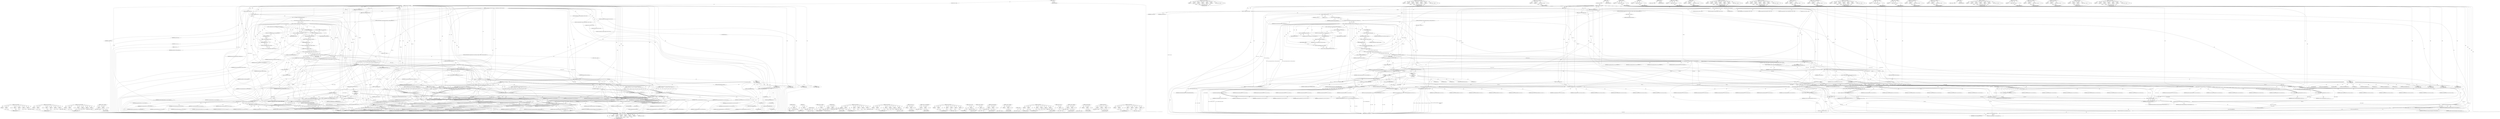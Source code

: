 digraph "sctp_unpack_cookie" {
vulnerable_355 [label=<(METHOD,sctp_sf_do_dupcook_b)>];
vulnerable_356 [label=<(PARAM,p1)>];
vulnerable_357 [label=<(PARAM,p2)>];
vulnerable_358 [label=<(PARAM,p3)>];
vulnerable_359 [label=<(PARAM,p4)>];
vulnerable_360 [label=<(PARAM,p5)>];
vulnerable_361 [label=<(PARAM,p6)>];
vulnerable_362 [label=<(BLOCK,&lt;empty&gt;,&lt;empty&gt;)>];
vulnerable_363 [label=<(METHOD_RETURN,ANY)>];
vulnerable_323 [label=<(METHOD,sctp_send_stale_cookie_err)>];
vulnerable_324 [label=<(PARAM,p1)>];
vulnerable_325 [label=<(PARAM,p2)>];
vulnerable_326 [label=<(PARAM,p3)>];
vulnerable_327 [label=<(PARAM,p4)>];
vulnerable_328 [label=<(PARAM,p5)>];
vulnerable_329 [label=<(PARAM,p6)>];
vulnerable_330 [label=<(BLOCK,&lt;empty&gt;,&lt;empty&gt;)>];
vulnerable_331 [label=<(METHOD_RETURN,ANY)>];
vulnerable_268 [label=<(METHOD,sctp_sf_violation_chunklen)>];
vulnerable_269 [label=<(PARAM,p1)>];
vulnerable_270 [label=<(PARAM,p2)>];
vulnerable_271 [label=<(PARAM,p3)>];
vulnerable_272 [label=<(PARAM,p4)>];
vulnerable_273 [label=<(PARAM,p5)>];
vulnerable_274 [label=<(PARAM,p6)>];
vulnerable_275 [label=<(BLOCK,&lt;empty&gt;,&lt;empty&gt;)>];
vulnerable_276 [label=<(METHOD_RETURN,ANY)>];
vulnerable_297 [label=<(METHOD,&lt;operator&gt;.subtraction)>];
vulnerable_298 [label=<(PARAM,p1)>];
vulnerable_299 [label=<(PARAM,p2)>];
vulnerable_300 [label=<(BLOCK,&lt;empty&gt;,&lt;empty&gt;)>];
vulnerable_301 [label=<(METHOD_RETURN,ANY)>];
vulnerable_6 [label=<(METHOD,&lt;global&gt;)<SUB>1</SUB>>];
vulnerable_7 [label=<(BLOCK,&lt;empty&gt;,&lt;empty&gt;)<SUB>1</SUB>>];
vulnerable_8 [label=<(METHOD,sctp_sf_do_5_2_4_dupcook)<SUB>1</SUB>>];
vulnerable_9 [label=<(PARAM,struct net *net)<SUB>1</SUB>>];
vulnerable_10 [label=<(PARAM,const struct sctp_endpoint *ep)<SUB>2</SUB>>];
vulnerable_11 [label=<(PARAM,const struct sctp_association *asoc)<SUB>3</SUB>>];
vulnerable_12 [label=<(PARAM,const sctp_subtype_t type)<SUB>4</SUB>>];
vulnerable_13 [label=<(PARAM,void *arg)<SUB>5</SUB>>];
vulnerable_14 [label=<(PARAM,sctp_cmd_seq_t *commands)<SUB>6</SUB>>];
vulnerable_15 [label=<(BLOCK,{
	sctp_disposition_t retval;
	struct sctp_chun...,{
	sctp_disposition_t retval;
	struct sctp_chun...)<SUB>7</SUB>>];
vulnerable_16 [label="<(LOCAL,sctp_disposition_t retval: sctp_disposition_t)<SUB>8</SUB>>"];
vulnerable_17 [label="<(LOCAL,struct sctp_chunk* chunk: sctp_chunk*)<SUB>9</SUB>>"];
vulnerable_18 [label=<(&lt;operator&gt;.assignment,*chunk = arg)<SUB>9</SUB>>];
vulnerable_19 [label=<(IDENTIFIER,chunk,*chunk = arg)<SUB>9</SUB>>];
vulnerable_20 [label=<(IDENTIFIER,arg,*chunk = arg)<SUB>9</SUB>>];
vulnerable_21 [label="<(LOCAL,struct sctp_association* new_asoc: sctp_association*)<SUB>10</SUB>>"];
vulnerable_22 [label="<(LOCAL,int error: int)<SUB>11</SUB>>"];
vulnerable_23 [label=<(&lt;operator&gt;.assignment,error = 0)<SUB>11</SUB>>];
vulnerable_24 [label=<(IDENTIFIER,error,error = 0)<SUB>11</SUB>>];
vulnerable_25 [label=<(LITERAL,0,error = 0)<SUB>11</SUB>>];
vulnerable_26 [label="<(LOCAL,char action: char)<SUB>12</SUB>>"];
vulnerable_27 [label="<(LOCAL,struct sctp_chunk* err_chk_p: sctp_chunk*)<SUB>13</SUB>>"];
vulnerable_28 [label=<(CONTROL_STRUCTURE,IF,if (!sctp_chunk_length_valid(chunk, sizeof(sctp_chunkhdr_t))))<SUB>20</SUB>>];
vulnerable_29 [label=<(&lt;operator&gt;.logicalNot,!sctp_chunk_length_valid(chunk, sizeof(sctp_chu...)<SUB>20</SUB>>];
vulnerable_30 [label=<(sctp_chunk_length_valid,sctp_chunk_length_valid(chunk, sizeof(sctp_chun...)<SUB>20</SUB>>];
vulnerable_31 [label=<(IDENTIFIER,chunk,sctp_chunk_length_valid(chunk, sizeof(sctp_chun...)<SUB>20</SUB>>];
vulnerable_32 [label=<(&lt;operator&gt;.sizeOf,sizeof(sctp_chunkhdr_t))<SUB>20</SUB>>];
vulnerable_33 [label=<(IDENTIFIER,sctp_chunkhdr_t,sizeof(sctp_chunkhdr_t))<SUB>20</SUB>>];
vulnerable_34 [label=<(BLOCK,&lt;empty&gt;,&lt;empty&gt;)<SUB>21</SUB>>];
vulnerable_35 [label=<(RETURN,return sctp_sf_violation_chunklen(net, ep, asoc...,return sctp_sf_violation_chunklen(net, ep, asoc...)<SUB>21</SUB>>];
vulnerable_36 [label=<(sctp_sf_violation_chunklen,sctp_sf_violation_chunklen(net, ep, asoc, type,...)<SUB>21</SUB>>];
vulnerable_37 [label=<(IDENTIFIER,net,sctp_sf_violation_chunklen(net, ep, asoc, type,...)<SUB>21</SUB>>];
vulnerable_38 [label=<(IDENTIFIER,ep,sctp_sf_violation_chunklen(net, ep, asoc, type,...)<SUB>21</SUB>>];
vulnerable_39 [label=<(IDENTIFIER,asoc,sctp_sf_violation_chunklen(net, ep, asoc, type,...)<SUB>21</SUB>>];
vulnerable_40 [label=<(IDENTIFIER,type,sctp_sf_violation_chunklen(net, ep, asoc, type,...)<SUB>21</SUB>>];
vulnerable_41 [label=<(IDENTIFIER,arg,sctp_sf_violation_chunklen(net, ep, asoc, type,...)<SUB>21</SUB>>];
vulnerable_42 [label=<(IDENTIFIER,commands,sctp_sf_violation_chunklen(net, ep, asoc, type,...)<SUB>22</SUB>>];
vulnerable_43 [label=<(&lt;operator&gt;.assignment,chunk-&gt;subh.cookie_hdr = (struct sctp_signed_co...)<SUB>27</SUB>>];
vulnerable_44 [label=<(&lt;operator&gt;.fieldAccess,chunk-&gt;subh.cookie_hdr)<SUB>27</SUB>>];
vulnerable_45 [label=<(&lt;operator&gt;.indirectFieldAccess,chunk-&gt;subh)<SUB>27</SUB>>];
vulnerable_46 [label=<(IDENTIFIER,chunk,chunk-&gt;subh.cookie_hdr = (struct sctp_signed_co...)<SUB>27</SUB>>];
vulnerable_47 [label=<(FIELD_IDENTIFIER,subh,subh)<SUB>27</SUB>>];
vulnerable_48 [label=<(FIELD_IDENTIFIER,cookie_hdr,cookie_hdr)<SUB>27</SUB>>];
vulnerable_49 [label=<(&lt;operator&gt;.cast,(struct sctp_signed_cookie *)chunk-&gt;skb-&gt;data)<SUB>27</SUB>>];
vulnerable_50 [label=<(UNKNOWN,struct sctp_signed_cookie *,struct sctp_signed_cookie *)<SUB>27</SUB>>];
vulnerable_51 [label=<(&lt;operator&gt;.indirectFieldAccess,chunk-&gt;skb-&gt;data)<SUB>27</SUB>>];
vulnerable_52 [label=<(&lt;operator&gt;.indirectFieldAccess,chunk-&gt;skb)<SUB>27</SUB>>];
vulnerable_53 [label=<(IDENTIFIER,chunk,(struct sctp_signed_cookie *)chunk-&gt;skb-&gt;data)<SUB>27</SUB>>];
vulnerable_54 [label=<(FIELD_IDENTIFIER,skb,skb)<SUB>27</SUB>>];
vulnerable_55 [label=<(FIELD_IDENTIFIER,data,data)<SUB>27</SUB>>];
vulnerable_56 [label=<(CONTROL_STRUCTURE,IF,if (!pskb_pull(chunk-&gt;skb, ntohs(chunk-&gt;chunk_hdr-&gt;length) -
					sizeof(sctp_chunkhdr_t))))<SUB>28</SUB>>];
vulnerable_57 [label=<(&lt;operator&gt;.logicalNot,!pskb_pull(chunk-&gt;skb, ntohs(chunk-&gt;chunk_hdr-&gt;...)<SUB>28</SUB>>];
vulnerable_58 [label=<(pskb_pull,pskb_pull(chunk-&gt;skb, ntohs(chunk-&gt;chunk_hdr-&gt;l...)<SUB>28</SUB>>];
vulnerable_59 [label=<(&lt;operator&gt;.indirectFieldAccess,chunk-&gt;skb)<SUB>28</SUB>>];
vulnerable_60 [label=<(IDENTIFIER,chunk,pskb_pull(chunk-&gt;skb, ntohs(chunk-&gt;chunk_hdr-&gt;l...)<SUB>28</SUB>>];
vulnerable_61 [label=<(FIELD_IDENTIFIER,skb,skb)<SUB>28</SUB>>];
vulnerable_62 [label=<(&lt;operator&gt;.subtraction,ntohs(chunk-&gt;chunk_hdr-&gt;length) -
					sizeof(s...)<SUB>28</SUB>>];
vulnerable_63 [label=<(ntohs,ntohs(chunk-&gt;chunk_hdr-&gt;length))<SUB>28</SUB>>];
vulnerable_64 [label=<(&lt;operator&gt;.indirectFieldAccess,chunk-&gt;chunk_hdr-&gt;length)<SUB>28</SUB>>];
vulnerable_65 [label=<(&lt;operator&gt;.indirectFieldAccess,chunk-&gt;chunk_hdr)<SUB>28</SUB>>];
vulnerable_66 [label=<(IDENTIFIER,chunk,ntohs(chunk-&gt;chunk_hdr-&gt;length))<SUB>28</SUB>>];
vulnerable_67 [label=<(FIELD_IDENTIFIER,chunk_hdr,chunk_hdr)<SUB>28</SUB>>];
vulnerable_68 [label=<(FIELD_IDENTIFIER,length,length)<SUB>28</SUB>>];
vulnerable_69 [label=<(&lt;operator&gt;.sizeOf,sizeof(sctp_chunkhdr_t))<SUB>29</SUB>>];
vulnerable_70 [label=<(IDENTIFIER,sctp_chunkhdr_t,sizeof(sctp_chunkhdr_t))<SUB>29</SUB>>];
vulnerable_71 [label=<(BLOCK,&lt;empty&gt;,&lt;empty&gt;)<SUB>30</SUB>>];
vulnerable_72 [label=<(CONTROL_STRUCTURE,GOTO,goto nomem;)<SUB>30</SUB>>];
vulnerable_73 [label=<(&lt;operator&gt;.assignment,new_asoc = sctp_unpack_cookie(ep, asoc, chunk, ...)<SUB>37</SUB>>];
vulnerable_74 [label=<(IDENTIFIER,new_asoc,new_asoc = sctp_unpack_cookie(ep, asoc, chunk, ...)<SUB>37</SUB>>];
vulnerable_75 [label=<(sctp_unpack_cookie,sctp_unpack_cookie(ep, asoc, chunk, GFP_ATOMIC,...)<SUB>37</SUB>>];
vulnerable_76 [label=<(IDENTIFIER,ep,sctp_unpack_cookie(ep, asoc, chunk, GFP_ATOMIC,...)<SUB>37</SUB>>];
vulnerable_77 [label=<(IDENTIFIER,asoc,sctp_unpack_cookie(ep, asoc, chunk, GFP_ATOMIC,...)<SUB>37</SUB>>];
vulnerable_78 [label=<(IDENTIFIER,chunk,sctp_unpack_cookie(ep, asoc, chunk, GFP_ATOMIC,...)<SUB>37</SUB>>];
vulnerable_79 [label=<(IDENTIFIER,GFP_ATOMIC,sctp_unpack_cookie(ep, asoc, chunk, GFP_ATOMIC,...)<SUB>37</SUB>>];
vulnerable_80 [label=<(&lt;operator&gt;.addressOf,&amp;error)<SUB>37</SUB>>];
vulnerable_81 [label=<(IDENTIFIER,error,sctp_unpack_cookie(ep, asoc, chunk, GFP_ATOMIC,...)<SUB>37</SUB>>];
vulnerable_82 [label=<(&lt;operator&gt;.addressOf,&amp;err_chk_p)<SUB>38</SUB>>];
vulnerable_83 [label=<(IDENTIFIER,err_chk_p,sctp_unpack_cookie(ep, asoc, chunk, GFP_ATOMIC,...)<SUB>38</SUB>>];
vulnerable_84 [label=<(CONTROL_STRUCTURE,IF,if (!new_asoc))<SUB>46</SUB>>];
vulnerable_85 [label=<(&lt;operator&gt;.logicalNot,!new_asoc)<SUB>46</SUB>>];
vulnerable_86 [label=<(IDENTIFIER,new_asoc,!new_asoc)<SUB>46</SUB>>];
vulnerable_87 [label="<(BLOCK,{
		/* FIXME: Several errors are possible.  A b...,{
		/* FIXME: Several errors are possible.  A b...)<SUB>46</SUB>>"];
vulnerable_88 [label=<(CONTROL_STRUCTURE,SWITCH,switch(error))<SUB>50</SUB>>];
vulnerable_89 [label=<(IDENTIFIER,error,switch(error))<SUB>50</SUB>>];
vulnerable_90 [label="<(BLOCK,{
		case -SCTP_IERROR_NOMEM:
			goto nomem;

		...,{
		case -SCTP_IERROR_NOMEM:
			goto nomem;

		...)<SUB>50</SUB>>"];
vulnerable_91 [label=<(JUMP_TARGET,case)<SUB>51</SUB>>];
vulnerable_92 [label=<(&lt;operator&gt;.minus,-SCTP_IERROR_NOMEM)<SUB>51</SUB>>];
vulnerable_93 [label=<(IDENTIFIER,SCTP_IERROR_NOMEM,-SCTP_IERROR_NOMEM)<SUB>51</SUB>>];
vulnerable_94 [label=<(CONTROL_STRUCTURE,GOTO,goto nomem;)<SUB>52</SUB>>];
vulnerable_95 [label=<(JUMP_TARGET,case)<SUB>54</SUB>>];
vulnerable_96 [label=<(&lt;operator&gt;.minus,-SCTP_IERROR_STALE_COOKIE)<SUB>54</SUB>>];
vulnerable_97 [label=<(IDENTIFIER,SCTP_IERROR_STALE_COOKIE,-SCTP_IERROR_STALE_COOKIE)<SUB>54</SUB>>];
vulnerable_98 [label=<(sctp_send_stale_cookie_err,sctp_send_stale_cookie_err(net, ep, asoc, chunk...)<SUB>55</SUB>>];
vulnerable_99 [label=<(IDENTIFIER,net,sctp_send_stale_cookie_err(net, ep, asoc, chunk...)<SUB>55</SUB>>];
vulnerable_100 [label=<(IDENTIFIER,ep,sctp_send_stale_cookie_err(net, ep, asoc, chunk...)<SUB>55</SUB>>];
vulnerable_101 [label=<(IDENTIFIER,asoc,sctp_send_stale_cookie_err(net, ep, asoc, chunk...)<SUB>55</SUB>>];
vulnerable_102 [label=<(IDENTIFIER,chunk,sctp_send_stale_cookie_err(net, ep, asoc, chunk...)<SUB>55</SUB>>];
vulnerable_103 [label=<(IDENTIFIER,commands,sctp_send_stale_cookie_err(net, ep, asoc, chunk...)<SUB>55</SUB>>];
vulnerable_104 [label=<(IDENTIFIER,err_chk_p,sctp_send_stale_cookie_err(net, ep, asoc, chunk...)<SUB>56</SUB>>];
vulnerable_105 [label=<(RETURN,return sctp_sf_pdiscard(net, ep, asoc, type, ar...,return sctp_sf_pdiscard(net, ep, asoc, type, ar...)<SUB>57</SUB>>];
vulnerable_106 [label=<(sctp_sf_pdiscard,sctp_sf_pdiscard(net, ep, asoc, type, arg, comm...)<SUB>57</SUB>>];
vulnerable_107 [label=<(IDENTIFIER,net,sctp_sf_pdiscard(net, ep, asoc, type, arg, comm...)<SUB>57</SUB>>];
vulnerable_108 [label=<(IDENTIFIER,ep,sctp_sf_pdiscard(net, ep, asoc, type, arg, comm...)<SUB>57</SUB>>];
vulnerable_109 [label=<(IDENTIFIER,asoc,sctp_sf_pdiscard(net, ep, asoc, type, arg, comm...)<SUB>57</SUB>>];
vulnerable_110 [label=<(IDENTIFIER,type,sctp_sf_pdiscard(net, ep, asoc, type, arg, comm...)<SUB>57</SUB>>];
vulnerable_111 [label=<(IDENTIFIER,arg,sctp_sf_pdiscard(net, ep, asoc, type, arg, comm...)<SUB>57</SUB>>];
vulnerable_112 [label=<(IDENTIFIER,commands,sctp_sf_pdiscard(net, ep, asoc, type, arg, comm...)<SUB>57</SUB>>];
vulnerable_113 [label=<(JUMP_TARGET,case)<SUB>58</SUB>>];
vulnerable_114 [label=<(&lt;operator&gt;.minus,-SCTP_IERROR_BAD_SIG)<SUB>58</SUB>>];
vulnerable_115 [label=<(IDENTIFIER,SCTP_IERROR_BAD_SIG,-SCTP_IERROR_BAD_SIG)<SUB>58</SUB>>];
vulnerable_116 [label=<(JUMP_TARGET,default)<SUB>59</SUB>>];
vulnerable_117 [label=<(RETURN,return sctp_sf_pdiscard(net, ep, asoc, type, ar...,return sctp_sf_pdiscard(net, ep, asoc, type, ar...)<SUB>60</SUB>>];
vulnerable_118 [label=<(sctp_sf_pdiscard,sctp_sf_pdiscard(net, ep, asoc, type, arg, comm...)<SUB>60</SUB>>];
vulnerable_119 [label=<(IDENTIFIER,net,sctp_sf_pdiscard(net, ep, asoc, type, arg, comm...)<SUB>60</SUB>>];
vulnerable_120 [label=<(IDENTIFIER,ep,sctp_sf_pdiscard(net, ep, asoc, type, arg, comm...)<SUB>60</SUB>>];
vulnerable_121 [label=<(IDENTIFIER,asoc,sctp_sf_pdiscard(net, ep, asoc, type, arg, comm...)<SUB>60</SUB>>];
vulnerable_122 [label=<(IDENTIFIER,type,sctp_sf_pdiscard(net, ep, asoc, type, arg, comm...)<SUB>60</SUB>>];
vulnerable_123 [label=<(IDENTIFIER,arg,sctp_sf_pdiscard(net, ep, asoc, type, arg, comm...)<SUB>60</SUB>>];
vulnerable_124 [label=<(IDENTIFIER,commands,sctp_sf_pdiscard(net, ep, asoc, type, arg, comm...)<SUB>60</SUB>>];
vulnerable_125 [label=<(&lt;operator&gt;.assignment,action = sctp_tietags_compare(new_asoc, asoc))<SUB>67</SUB>>];
vulnerable_126 [label=<(IDENTIFIER,action,action = sctp_tietags_compare(new_asoc, asoc))<SUB>67</SUB>>];
vulnerable_127 [label=<(sctp_tietags_compare,sctp_tietags_compare(new_asoc, asoc))<SUB>67</SUB>>];
vulnerable_128 [label=<(IDENTIFIER,new_asoc,sctp_tietags_compare(new_asoc, asoc))<SUB>67</SUB>>];
vulnerable_129 [label=<(IDENTIFIER,asoc,sctp_tietags_compare(new_asoc, asoc))<SUB>67</SUB>>];
vulnerable_130 [label=<(CONTROL_STRUCTURE,SWITCH,switch(action))<SUB>69</SUB>>];
vulnerable_131 [label=<(IDENTIFIER,action,switch(action))<SUB>69</SUB>>];
vulnerable_132 [label="<(BLOCK,{
	case 'A': /* Association restart. */
		retva...,{
	case 'A': /* Association restart. */
		retva...)<SUB>69</SUB>>"];
vulnerable_133 [label=<(JUMP_TARGET,case)<SUB>70</SUB>>];
vulnerable_134 [label="<(LITERAL,'A',{
	case 'A': /* Association restart. */
		retva...)<SUB>70</SUB>>"];
vulnerable_135 [label=<(&lt;operator&gt;.assignment,retval = sctp_sf_do_dupcook_a(net, ep, asoc, ch...)<SUB>71</SUB>>];
vulnerable_136 [label=<(IDENTIFIER,retval,retval = sctp_sf_do_dupcook_a(net, ep, asoc, ch...)<SUB>71</SUB>>];
vulnerable_137 [label=<(sctp_sf_do_dupcook_a,sctp_sf_do_dupcook_a(net, ep, asoc, chunk, comm...)<SUB>71</SUB>>];
vulnerable_138 [label=<(IDENTIFIER,net,sctp_sf_do_dupcook_a(net, ep, asoc, chunk, comm...)<SUB>71</SUB>>];
vulnerable_139 [label=<(IDENTIFIER,ep,sctp_sf_do_dupcook_a(net, ep, asoc, chunk, comm...)<SUB>71</SUB>>];
vulnerable_140 [label=<(IDENTIFIER,asoc,sctp_sf_do_dupcook_a(net, ep, asoc, chunk, comm...)<SUB>71</SUB>>];
vulnerable_141 [label=<(IDENTIFIER,chunk,sctp_sf_do_dupcook_a(net, ep, asoc, chunk, comm...)<SUB>71</SUB>>];
vulnerable_142 [label=<(IDENTIFIER,commands,sctp_sf_do_dupcook_a(net, ep, asoc, chunk, comm...)<SUB>71</SUB>>];
vulnerable_143 [label=<(IDENTIFIER,new_asoc,sctp_sf_do_dupcook_a(net, ep, asoc, chunk, comm...)<SUB>72</SUB>>];
vulnerable_144 [label=<(CONTROL_STRUCTURE,BREAK,break;)<SUB>73</SUB>>];
vulnerable_145 [label=<(JUMP_TARGET,case)<SUB>75</SUB>>];
vulnerable_146 [label="<(LITERAL,'B',{
	case 'A': /* Association restart. */
		retva...)<SUB>75</SUB>>"];
vulnerable_147 [label=<(&lt;operator&gt;.assignment,retval = sctp_sf_do_dupcook_b(net, ep, asoc, ch...)<SUB>76</SUB>>];
vulnerable_148 [label=<(IDENTIFIER,retval,retval = sctp_sf_do_dupcook_b(net, ep, asoc, ch...)<SUB>76</SUB>>];
vulnerable_149 [label=<(sctp_sf_do_dupcook_b,sctp_sf_do_dupcook_b(net, ep, asoc, chunk, comm...)<SUB>76</SUB>>];
vulnerable_150 [label=<(IDENTIFIER,net,sctp_sf_do_dupcook_b(net, ep, asoc, chunk, comm...)<SUB>76</SUB>>];
vulnerable_151 [label=<(IDENTIFIER,ep,sctp_sf_do_dupcook_b(net, ep, asoc, chunk, comm...)<SUB>76</SUB>>];
vulnerable_152 [label=<(IDENTIFIER,asoc,sctp_sf_do_dupcook_b(net, ep, asoc, chunk, comm...)<SUB>76</SUB>>];
vulnerable_153 [label=<(IDENTIFIER,chunk,sctp_sf_do_dupcook_b(net, ep, asoc, chunk, comm...)<SUB>76</SUB>>];
vulnerable_154 [label=<(IDENTIFIER,commands,sctp_sf_do_dupcook_b(net, ep, asoc, chunk, comm...)<SUB>76</SUB>>];
vulnerable_155 [label=<(IDENTIFIER,new_asoc,sctp_sf_do_dupcook_b(net, ep, asoc, chunk, comm...)<SUB>77</SUB>>];
vulnerable_156 [label=<(CONTROL_STRUCTURE,BREAK,break;)<SUB>78</SUB>>];
vulnerable_157 [label=<(JUMP_TARGET,case)<SUB>80</SUB>>];
vulnerable_158 [label="<(LITERAL,'C',{
	case 'A': /* Association restart. */
		retva...)<SUB>80</SUB>>"];
vulnerable_159 [label=<(&lt;operator&gt;.assignment,retval = sctp_sf_do_dupcook_c(net, ep, asoc, ch...)<SUB>81</SUB>>];
vulnerable_160 [label=<(IDENTIFIER,retval,retval = sctp_sf_do_dupcook_c(net, ep, asoc, ch...)<SUB>81</SUB>>];
vulnerable_161 [label=<(sctp_sf_do_dupcook_c,sctp_sf_do_dupcook_c(net, ep, asoc, chunk, comm...)<SUB>81</SUB>>];
vulnerable_162 [label=<(IDENTIFIER,net,sctp_sf_do_dupcook_c(net, ep, asoc, chunk, comm...)<SUB>81</SUB>>];
vulnerable_163 [label=<(IDENTIFIER,ep,sctp_sf_do_dupcook_c(net, ep, asoc, chunk, comm...)<SUB>81</SUB>>];
vulnerable_164 [label=<(IDENTIFIER,asoc,sctp_sf_do_dupcook_c(net, ep, asoc, chunk, comm...)<SUB>81</SUB>>];
vulnerable_165 [label=<(IDENTIFIER,chunk,sctp_sf_do_dupcook_c(net, ep, asoc, chunk, comm...)<SUB>81</SUB>>];
vulnerable_166 [label=<(IDENTIFIER,commands,sctp_sf_do_dupcook_c(net, ep, asoc, chunk, comm...)<SUB>81</SUB>>];
vulnerable_167 [label=<(IDENTIFIER,new_asoc,sctp_sf_do_dupcook_c(net, ep, asoc, chunk, comm...)<SUB>82</SUB>>];
vulnerable_168 [label=<(CONTROL_STRUCTURE,BREAK,break;)<SUB>83</SUB>>];
vulnerable_169 [label=<(JUMP_TARGET,case)<SUB>85</SUB>>];
vulnerable_170 [label="<(LITERAL,'D',{
	case 'A': /* Association restart. */
		retva...)<SUB>85</SUB>>"];
vulnerable_171 [label=<(&lt;operator&gt;.assignment,retval = sctp_sf_do_dupcook_d(net, ep, asoc, ch...)<SUB>86</SUB>>];
vulnerable_172 [label=<(IDENTIFIER,retval,retval = sctp_sf_do_dupcook_d(net, ep, asoc, ch...)<SUB>86</SUB>>];
vulnerable_173 [label=<(sctp_sf_do_dupcook_d,sctp_sf_do_dupcook_d(net, ep, asoc, chunk, comm...)<SUB>86</SUB>>];
vulnerable_174 [label=<(IDENTIFIER,net,sctp_sf_do_dupcook_d(net, ep, asoc, chunk, comm...)<SUB>86</SUB>>];
vulnerable_175 [label=<(IDENTIFIER,ep,sctp_sf_do_dupcook_d(net, ep, asoc, chunk, comm...)<SUB>86</SUB>>];
vulnerable_176 [label=<(IDENTIFIER,asoc,sctp_sf_do_dupcook_d(net, ep, asoc, chunk, comm...)<SUB>86</SUB>>];
vulnerable_177 [label=<(IDENTIFIER,chunk,sctp_sf_do_dupcook_d(net, ep, asoc, chunk, comm...)<SUB>86</SUB>>];
vulnerable_178 [label=<(IDENTIFIER,commands,sctp_sf_do_dupcook_d(net, ep, asoc, chunk, comm...)<SUB>86</SUB>>];
vulnerable_179 [label=<(IDENTIFIER,new_asoc,sctp_sf_do_dupcook_d(net, ep, asoc, chunk, comm...)<SUB>87</SUB>>];
vulnerable_180 [label=<(CONTROL_STRUCTURE,BREAK,break;)<SUB>88</SUB>>];
vulnerable_181 [label=<(JUMP_TARGET,default)<SUB>90</SUB>>];
vulnerable_182 [label=<(&lt;operator&gt;.assignment,retval = sctp_sf_pdiscard(net, ep, asoc, type, ...)<SUB>91</SUB>>];
vulnerable_183 [label=<(IDENTIFIER,retval,retval = sctp_sf_pdiscard(net, ep, asoc, type, ...)<SUB>91</SUB>>];
vulnerable_184 [label=<(sctp_sf_pdiscard,sctp_sf_pdiscard(net, ep, asoc, type, arg, comm...)<SUB>91</SUB>>];
vulnerable_185 [label=<(IDENTIFIER,net,sctp_sf_pdiscard(net, ep, asoc, type, arg, comm...)<SUB>91</SUB>>];
vulnerable_186 [label=<(IDENTIFIER,ep,sctp_sf_pdiscard(net, ep, asoc, type, arg, comm...)<SUB>91</SUB>>];
vulnerable_187 [label=<(IDENTIFIER,asoc,sctp_sf_pdiscard(net, ep, asoc, type, arg, comm...)<SUB>91</SUB>>];
vulnerable_188 [label=<(IDENTIFIER,type,sctp_sf_pdiscard(net, ep, asoc, type, arg, comm...)<SUB>91</SUB>>];
vulnerable_189 [label=<(IDENTIFIER,arg,sctp_sf_pdiscard(net, ep, asoc, type, arg, comm...)<SUB>91</SUB>>];
vulnerable_190 [label=<(IDENTIFIER,commands,sctp_sf_pdiscard(net, ep, asoc, type, arg, comm...)<SUB>91</SUB>>];
vulnerable_191 [label=<(CONTROL_STRUCTURE,BREAK,break;)<SUB>92</SUB>>];
vulnerable_192 [label=<(sctp_add_cmd_sf,sctp_add_cmd_sf(commands, SCTP_CMD_NEW_ASOC, SC...)<SUB>96</SUB>>];
vulnerable_193 [label=<(IDENTIFIER,commands,sctp_add_cmd_sf(commands, SCTP_CMD_NEW_ASOC, SC...)<SUB>96</SUB>>];
vulnerable_194 [label=<(IDENTIFIER,SCTP_CMD_NEW_ASOC,sctp_add_cmd_sf(commands, SCTP_CMD_NEW_ASOC, SC...)<SUB>96</SUB>>];
vulnerable_195 [label=<(SCTP_ASOC,SCTP_ASOC(new_asoc))<SUB>96</SUB>>];
vulnerable_196 [label=<(IDENTIFIER,new_asoc,SCTP_ASOC(new_asoc))<SUB>96</SUB>>];
vulnerable_197 [label=<(sctp_add_cmd_sf,sctp_add_cmd_sf(commands, SCTP_CMD_DELETE_TCB, ...)<SUB>97</SUB>>];
vulnerable_198 [label=<(IDENTIFIER,commands,sctp_add_cmd_sf(commands, SCTP_CMD_DELETE_TCB, ...)<SUB>97</SUB>>];
vulnerable_199 [label=<(IDENTIFIER,SCTP_CMD_DELETE_TCB,sctp_add_cmd_sf(commands, SCTP_CMD_DELETE_TCB, ...)<SUB>97</SUB>>];
vulnerable_200 [label=<(SCTP_NULL,SCTP_NULL())<SUB>97</SUB>>];
vulnerable_201 [label=<(sctp_add_cmd_sf,sctp_add_cmd_sf(commands, SCTP_CMD_SET_ASOC,
		...)<SUB>102</SUB>>];
vulnerable_202 [label=<(IDENTIFIER,commands,sctp_add_cmd_sf(commands, SCTP_CMD_SET_ASOC,
		...)<SUB>102</SUB>>];
vulnerable_203 [label=<(IDENTIFIER,SCTP_CMD_SET_ASOC,sctp_add_cmd_sf(commands, SCTP_CMD_SET_ASOC,
		...)<SUB>102</SUB>>];
vulnerable_204 [label=<(SCTP_ASOC,SCTP_ASOC((struct sctp_association *)asoc))<SUB>103</SUB>>];
vulnerable_205 [label=<(&lt;operator&gt;.cast,(struct sctp_association *)asoc)<SUB>103</SUB>>];
vulnerable_206 [label=<(UNKNOWN,struct sctp_association *,struct sctp_association *)<SUB>103</SUB>>];
vulnerable_207 [label=<(IDENTIFIER,asoc,(struct sctp_association *)asoc)<SUB>103</SUB>>];
vulnerable_208 [label=<(RETURN,return retval;,return retval;)<SUB>105</SUB>>];
vulnerable_209 [label=<(IDENTIFIER,retval,return retval;)<SUB>105</SUB>>];
vulnerable_210 [label=<(JUMP_TARGET,nomem)<SUB>107</SUB>>];
vulnerable_211 [label=<(RETURN,return SCTP_DISPOSITION_NOMEM;,return SCTP_DISPOSITION_NOMEM;)<SUB>108</SUB>>];
vulnerable_212 [label=<(IDENTIFIER,SCTP_DISPOSITION_NOMEM,return SCTP_DISPOSITION_NOMEM;)<SUB>108</SUB>>];
vulnerable_213 [label=<(METHOD_RETURN,sctp_disposition_t)<SUB>1</SUB>>];
vulnerable_215 [label=<(METHOD_RETURN,ANY)<SUB>1</SUB>>];
vulnerable_388 [label=<(METHOD,SCTP_ASOC)>];
vulnerable_389 [label=<(PARAM,p1)>];
vulnerable_390 [label=<(BLOCK,&lt;empty&gt;,&lt;empty&gt;)>];
vulnerable_391 [label=<(METHOD_RETURN,ANY)>];
vulnerable_302 [label=<(METHOD,ntohs)>];
vulnerable_303 [label=<(PARAM,p1)>];
vulnerable_304 [label=<(BLOCK,&lt;empty&gt;,&lt;empty&gt;)>];
vulnerable_305 [label=<(METHOD_RETURN,ANY)>];
vulnerable_392 [label=<(METHOD,SCTP_NULL)>];
vulnerable_393 [label=<(BLOCK,&lt;empty&gt;,&lt;empty&gt;)>];
vulnerable_394 [label=<(METHOD_RETURN,ANY)>];
vulnerable_255 [label=<(METHOD,&lt;operator&gt;.logicalNot)>];
vulnerable_256 [label=<(PARAM,p1)>];
vulnerable_257 [label=<(BLOCK,&lt;empty&gt;,&lt;empty&gt;)>];
vulnerable_258 [label=<(METHOD_RETURN,ANY)>];
vulnerable_292 [label=<(METHOD,pskb_pull)>];
vulnerable_293 [label=<(PARAM,p1)>];
vulnerable_294 [label=<(PARAM,p2)>];
vulnerable_295 [label=<(BLOCK,&lt;empty&gt;,&lt;empty&gt;)>];
vulnerable_296 [label=<(METHOD_RETURN,ANY)>];
vulnerable_346 [label=<(METHOD,sctp_sf_do_dupcook_a)>];
vulnerable_347 [label=<(PARAM,p1)>];
vulnerable_348 [label=<(PARAM,p2)>];
vulnerable_349 [label=<(PARAM,p3)>];
vulnerable_350 [label=<(PARAM,p4)>];
vulnerable_351 [label=<(PARAM,p5)>];
vulnerable_352 [label=<(PARAM,p6)>];
vulnerable_353 [label=<(BLOCK,&lt;empty&gt;,&lt;empty&gt;)>];
vulnerable_354 [label=<(METHOD_RETURN,ANY)>];
vulnerable_364 [label=<(METHOD,sctp_sf_do_dupcook_c)>];
vulnerable_365 [label=<(PARAM,p1)>];
vulnerable_366 [label=<(PARAM,p2)>];
vulnerable_367 [label=<(PARAM,p3)>];
vulnerable_368 [label=<(PARAM,p4)>];
vulnerable_369 [label=<(PARAM,p5)>];
vulnerable_370 [label=<(PARAM,p6)>];
vulnerable_371 [label=<(BLOCK,&lt;empty&gt;,&lt;empty&gt;)>];
vulnerable_372 [label=<(METHOD_RETURN,ANY)>];
vulnerable_287 [label=<(METHOD,&lt;operator&gt;.cast)>];
vulnerable_288 [label=<(PARAM,p1)>];
vulnerable_289 [label=<(PARAM,p2)>];
vulnerable_290 [label=<(BLOCK,&lt;empty&gt;,&lt;empty&gt;)>];
vulnerable_291 [label=<(METHOD_RETURN,ANY)>];
vulnerable_282 [label=<(METHOD,&lt;operator&gt;.indirectFieldAccess)>];
vulnerable_283 [label=<(PARAM,p1)>];
vulnerable_284 [label=<(PARAM,p2)>];
vulnerable_285 [label=<(BLOCK,&lt;empty&gt;,&lt;empty&gt;)>];
vulnerable_286 [label=<(METHOD_RETURN,ANY)>];
vulnerable_373 [label=<(METHOD,sctp_sf_do_dupcook_d)>];
vulnerable_374 [label=<(PARAM,p1)>];
vulnerable_375 [label=<(PARAM,p2)>];
vulnerable_376 [label=<(PARAM,p3)>];
vulnerable_377 [label=<(PARAM,p4)>];
vulnerable_378 [label=<(PARAM,p5)>];
vulnerable_379 [label=<(PARAM,p6)>];
vulnerable_380 [label=<(BLOCK,&lt;empty&gt;,&lt;empty&gt;)>];
vulnerable_381 [label=<(METHOD_RETURN,ANY)>];
vulnerable_264 [label=<(METHOD,&lt;operator&gt;.sizeOf)>];
vulnerable_265 [label=<(PARAM,p1)>];
vulnerable_266 [label=<(BLOCK,&lt;empty&gt;,&lt;empty&gt;)>];
vulnerable_267 [label=<(METHOD_RETURN,ANY)>];
vulnerable_315 [label=<(METHOD,&lt;operator&gt;.addressOf)>];
vulnerable_316 [label=<(PARAM,p1)>];
vulnerable_317 [label=<(BLOCK,&lt;empty&gt;,&lt;empty&gt;)>];
vulnerable_318 [label=<(METHOD_RETURN,ANY)>];
vulnerable_259 [label=<(METHOD,sctp_chunk_length_valid)>];
vulnerable_260 [label=<(PARAM,p1)>];
vulnerable_261 [label=<(PARAM,p2)>];
vulnerable_262 [label=<(BLOCK,&lt;empty&gt;,&lt;empty&gt;)>];
vulnerable_263 [label=<(METHOD_RETURN,ANY)>];
vulnerable_250 [label=<(METHOD,&lt;operator&gt;.assignment)>];
vulnerable_251 [label=<(PARAM,p1)>];
vulnerable_252 [label=<(PARAM,p2)>];
vulnerable_253 [label=<(BLOCK,&lt;empty&gt;,&lt;empty&gt;)>];
vulnerable_254 [label=<(METHOD_RETURN,ANY)>];
vulnerable_244 [label=<(METHOD,&lt;global&gt;)<SUB>1</SUB>>];
vulnerable_245 [label=<(BLOCK,&lt;empty&gt;,&lt;empty&gt;)>];
vulnerable_246 [label=<(METHOD_RETURN,ANY)>];
vulnerable_332 [label=<(METHOD,sctp_sf_pdiscard)>];
vulnerable_333 [label=<(PARAM,p1)>];
vulnerable_334 [label=<(PARAM,p2)>];
vulnerable_335 [label=<(PARAM,p3)>];
vulnerable_336 [label=<(PARAM,p4)>];
vulnerable_337 [label=<(PARAM,p5)>];
vulnerable_338 [label=<(PARAM,p6)>];
vulnerable_339 [label=<(BLOCK,&lt;empty&gt;,&lt;empty&gt;)>];
vulnerable_340 [label=<(METHOD_RETURN,ANY)>];
vulnerable_319 [label=<(METHOD,&lt;operator&gt;.minus)>];
vulnerable_320 [label=<(PARAM,p1)>];
vulnerable_321 [label=<(BLOCK,&lt;empty&gt;,&lt;empty&gt;)>];
vulnerable_322 [label=<(METHOD_RETURN,ANY)>];
vulnerable_277 [label=<(METHOD,&lt;operator&gt;.fieldAccess)>];
vulnerable_278 [label=<(PARAM,p1)>];
vulnerable_279 [label=<(PARAM,p2)>];
vulnerable_280 [label=<(BLOCK,&lt;empty&gt;,&lt;empty&gt;)>];
vulnerable_281 [label=<(METHOD_RETURN,ANY)>];
vulnerable_341 [label=<(METHOD,sctp_tietags_compare)>];
vulnerable_342 [label=<(PARAM,p1)>];
vulnerable_343 [label=<(PARAM,p2)>];
vulnerable_344 [label=<(BLOCK,&lt;empty&gt;,&lt;empty&gt;)>];
vulnerable_345 [label=<(METHOD_RETURN,ANY)>];
vulnerable_382 [label=<(METHOD,sctp_add_cmd_sf)>];
vulnerable_383 [label=<(PARAM,p1)>];
vulnerable_384 [label=<(PARAM,p2)>];
vulnerable_385 [label=<(PARAM,p3)>];
vulnerable_386 [label=<(BLOCK,&lt;empty&gt;,&lt;empty&gt;)>];
vulnerable_387 [label=<(METHOD_RETURN,ANY)>];
vulnerable_306 [label=<(METHOD,sctp_unpack_cookie)>];
vulnerable_307 [label=<(PARAM,p1)>];
vulnerable_308 [label=<(PARAM,p2)>];
vulnerable_309 [label=<(PARAM,p3)>];
vulnerable_310 [label=<(PARAM,p4)>];
vulnerable_311 [label=<(PARAM,p5)>];
vulnerable_312 [label=<(PARAM,p6)>];
vulnerable_313 [label=<(BLOCK,&lt;empty&gt;,&lt;empty&gt;)>];
vulnerable_314 [label=<(METHOD_RETURN,ANY)>];
fixed_355 [label=<(METHOD,sctp_sf_do_dupcook_b)>];
fixed_356 [label=<(PARAM,p1)>];
fixed_357 [label=<(PARAM,p2)>];
fixed_358 [label=<(PARAM,p3)>];
fixed_359 [label=<(PARAM,p4)>];
fixed_360 [label=<(PARAM,p5)>];
fixed_361 [label=<(PARAM,p6)>];
fixed_362 [label=<(BLOCK,&lt;empty&gt;,&lt;empty&gt;)>];
fixed_363 [label=<(METHOD_RETURN,ANY)>];
fixed_323 [label=<(METHOD,sctp_send_stale_cookie_err)>];
fixed_324 [label=<(PARAM,p1)>];
fixed_325 [label=<(PARAM,p2)>];
fixed_326 [label=<(PARAM,p3)>];
fixed_327 [label=<(PARAM,p4)>];
fixed_328 [label=<(PARAM,p5)>];
fixed_329 [label=<(PARAM,p6)>];
fixed_330 [label=<(BLOCK,&lt;empty&gt;,&lt;empty&gt;)>];
fixed_331 [label=<(METHOD_RETURN,ANY)>];
fixed_268 [label=<(METHOD,sctp_sf_violation_chunklen)>];
fixed_269 [label=<(PARAM,p1)>];
fixed_270 [label=<(PARAM,p2)>];
fixed_271 [label=<(PARAM,p3)>];
fixed_272 [label=<(PARAM,p4)>];
fixed_273 [label=<(PARAM,p5)>];
fixed_274 [label=<(PARAM,p6)>];
fixed_275 [label=<(BLOCK,&lt;empty&gt;,&lt;empty&gt;)>];
fixed_276 [label=<(METHOD_RETURN,ANY)>];
fixed_297 [label=<(METHOD,&lt;operator&gt;.subtraction)>];
fixed_298 [label=<(PARAM,p1)>];
fixed_299 [label=<(PARAM,p2)>];
fixed_300 [label=<(BLOCK,&lt;empty&gt;,&lt;empty&gt;)>];
fixed_301 [label=<(METHOD_RETURN,ANY)>];
fixed_6 [label=<(METHOD,&lt;global&gt;)<SUB>1</SUB>>];
fixed_7 [label=<(BLOCK,&lt;empty&gt;,&lt;empty&gt;)<SUB>1</SUB>>];
fixed_8 [label=<(METHOD,sctp_sf_do_5_2_4_dupcook)<SUB>1</SUB>>];
fixed_9 [label=<(PARAM,struct net *net)<SUB>1</SUB>>];
fixed_10 [label=<(PARAM,const struct sctp_endpoint *ep)<SUB>2</SUB>>];
fixed_11 [label=<(PARAM,const struct sctp_association *asoc)<SUB>3</SUB>>];
fixed_12 [label=<(PARAM,const sctp_subtype_t type)<SUB>4</SUB>>];
fixed_13 [label=<(PARAM,void *arg)<SUB>5</SUB>>];
fixed_14 [label=<(PARAM,sctp_cmd_seq_t *commands)<SUB>6</SUB>>];
fixed_15 [label=<(BLOCK,{
	sctp_disposition_t retval;
	struct sctp_chun...,{
	sctp_disposition_t retval;
	struct sctp_chun...)<SUB>7</SUB>>];
fixed_16 [label="<(LOCAL,sctp_disposition_t retval: sctp_disposition_t)<SUB>8</SUB>>"];
fixed_17 [label="<(LOCAL,struct sctp_chunk* chunk: sctp_chunk*)<SUB>9</SUB>>"];
fixed_18 [label=<(&lt;operator&gt;.assignment,*chunk = arg)<SUB>9</SUB>>];
fixed_19 [label=<(IDENTIFIER,chunk,*chunk = arg)<SUB>9</SUB>>];
fixed_20 [label=<(IDENTIFIER,arg,*chunk = arg)<SUB>9</SUB>>];
fixed_21 [label="<(LOCAL,struct sctp_association* new_asoc: sctp_association*)<SUB>10</SUB>>"];
fixed_22 [label="<(LOCAL,int error: int)<SUB>11</SUB>>"];
fixed_23 [label=<(&lt;operator&gt;.assignment,error = 0)<SUB>11</SUB>>];
fixed_24 [label=<(IDENTIFIER,error,error = 0)<SUB>11</SUB>>];
fixed_25 [label=<(LITERAL,0,error = 0)<SUB>11</SUB>>];
fixed_26 [label="<(LOCAL,char action: char)<SUB>12</SUB>>"];
fixed_27 [label="<(LOCAL,struct sctp_chunk* err_chk_p: sctp_chunk*)<SUB>13</SUB>>"];
fixed_28 [label=<(CONTROL_STRUCTURE,IF,if (!sctp_chunk_length_valid(chunk, sizeof(sctp_chunkhdr_t))))<SUB>20</SUB>>];
fixed_29 [label=<(&lt;operator&gt;.logicalNot,!sctp_chunk_length_valid(chunk, sizeof(sctp_chu...)<SUB>20</SUB>>];
fixed_30 [label=<(sctp_chunk_length_valid,sctp_chunk_length_valid(chunk, sizeof(sctp_chun...)<SUB>20</SUB>>];
fixed_31 [label=<(IDENTIFIER,chunk,sctp_chunk_length_valid(chunk, sizeof(sctp_chun...)<SUB>20</SUB>>];
fixed_32 [label=<(&lt;operator&gt;.sizeOf,sizeof(sctp_chunkhdr_t))<SUB>20</SUB>>];
fixed_33 [label=<(IDENTIFIER,sctp_chunkhdr_t,sizeof(sctp_chunkhdr_t))<SUB>20</SUB>>];
fixed_34 [label=<(BLOCK,&lt;empty&gt;,&lt;empty&gt;)<SUB>21</SUB>>];
fixed_35 [label=<(RETURN,return sctp_sf_violation_chunklen(net, ep, asoc...,return sctp_sf_violation_chunklen(net, ep, asoc...)<SUB>21</SUB>>];
fixed_36 [label=<(sctp_sf_violation_chunklen,sctp_sf_violation_chunklen(net, ep, asoc, type,...)<SUB>21</SUB>>];
fixed_37 [label=<(IDENTIFIER,net,sctp_sf_violation_chunklen(net, ep, asoc, type,...)<SUB>21</SUB>>];
fixed_38 [label=<(IDENTIFIER,ep,sctp_sf_violation_chunklen(net, ep, asoc, type,...)<SUB>21</SUB>>];
fixed_39 [label=<(IDENTIFIER,asoc,sctp_sf_violation_chunklen(net, ep, asoc, type,...)<SUB>21</SUB>>];
fixed_40 [label=<(IDENTIFIER,type,sctp_sf_violation_chunklen(net, ep, asoc, type,...)<SUB>21</SUB>>];
fixed_41 [label=<(IDENTIFIER,arg,sctp_sf_violation_chunklen(net, ep, asoc, type,...)<SUB>21</SUB>>];
fixed_42 [label=<(IDENTIFIER,commands,sctp_sf_violation_chunklen(net, ep, asoc, type,...)<SUB>22</SUB>>];
fixed_43 [label=<(&lt;operator&gt;.assignment,chunk-&gt;subh.cookie_hdr = (struct sctp_signed_co...)<SUB>27</SUB>>];
fixed_44 [label=<(&lt;operator&gt;.fieldAccess,chunk-&gt;subh.cookie_hdr)<SUB>27</SUB>>];
fixed_45 [label=<(&lt;operator&gt;.indirectFieldAccess,chunk-&gt;subh)<SUB>27</SUB>>];
fixed_46 [label=<(IDENTIFIER,chunk,chunk-&gt;subh.cookie_hdr = (struct sctp_signed_co...)<SUB>27</SUB>>];
fixed_47 [label=<(FIELD_IDENTIFIER,subh,subh)<SUB>27</SUB>>];
fixed_48 [label=<(FIELD_IDENTIFIER,cookie_hdr,cookie_hdr)<SUB>27</SUB>>];
fixed_49 [label=<(&lt;operator&gt;.cast,(struct sctp_signed_cookie *)chunk-&gt;skb-&gt;data)<SUB>27</SUB>>];
fixed_50 [label=<(UNKNOWN,struct sctp_signed_cookie *,struct sctp_signed_cookie *)<SUB>27</SUB>>];
fixed_51 [label=<(&lt;operator&gt;.indirectFieldAccess,chunk-&gt;skb-&gt;data)<SUB>27</SUB>>];
fixed_52 [label=<(&lt;operator&gt;.indirectFieldAccess,chunk-&gt;skb)<SUB>27</SUB>>];
fixed_53 [label=<(IDENTIFIER,chunk,(struct sctp_signed_cookie *)chunk-&gt;skb-&gt;data)<SUB>27</SUB>>];
fixed_54 [label=<(FIELD_IDENTIFIER,skb,skb)<SUB>27</SUB>>];
fixed_55 [label=<(FIELD_IDENTIFIER,data,data)<SUB>27</SUB>>];
fixed_56 [label=<(CONTROL_STRUCTURE,IF,if (!pskb_pull(chunk-&gt;skb, ntohs(chunk-&gt;chunk_hdr-&gt;length) -
					sizeof(sctp_chunkhdr_t))))<SUB>28</SUB>>];
fixed_57 [label=<(&lt;operator&gt;.logicalNot,!pskb_pull(chunk-&gt;skb, ntohs(chunk-&gt;chunk_hdr-&gt;...)<SUB>28</SUB>>];
fixed_58 [label=<(pskb_pull,pskb_pull(chunk-&gt;skb, ntohs(chunk-&gt;chunk_hdr-&gt;l...)<SUB>28</SUB>>];
fixed_59 [label=<(&lt;operator&gt;.indirectFieldAccess,chunk-&gt;skb)<SUB>28</SUB>>];
fixed_60 [label=<(IDENTIFIER,chunk,pskb_pull(chunk-&gt;skb, ntohs(chunk-&gt;chunk_hdr-&gt;l...)<SUB>28</SUB>>];
fixed_61 [label=<(FIELD_IDENTIFIER,skb,skb)<SUB>28</SUB>>];
fixed_62 [label=<(&lt;operator&gt;.subtraction,ntohs(chunk-&gt;chunk_hdr-&gt;length) -
					sizeof(s...)<SUB>28</SUB>>];
fixed_63 [label=<(ntohs,ntohs(chunk-&gt;chunk_hdr-&gt;length))<SUB>28</SUB>>];
fixed_64 [label=<(&lt;operator&gt;.indirectFieldAccess,chunk-&gt;chunk_hdr-&gt;length)<SUB>28</SUB>>];
fixed_65 [label=<(&lt;operator&gt;.indirectFieldAccess,chunk-&gt;chunk_hdr)<SUB>28</SUB>>];
fixed_66 [label=<(IDENTIFIER,chunk,ntohs(chunk-&gt;chunk_hdr-&gt;length))<SUB>28</SUB>>];
fixed_67 [label=<(FIELD_IDENTIFIER,chunk_hdr,chunk_hdr)<SUB>28</SUB>>];
fixed_68 [label=<(FIELD_IDENTIFIER,length,length)<SUB>28</SUB>>];
fixed_69 [label=<(&lt;operator&gt;.sizeOf,sizeof(sctp_chunkhdr_t))<SUB>29</SUB>>];
fixed_70 [label=<(IDENTIFIER,sctp_chunkhdr_t,sizeof(sctp_chunkhdr_t))<SUB>29</SUB>>];
fixed_71 [label=<(BLOCK,&lt;empty&gt;,&lt;empty&gt;)<SUB>30</SUB>>];
fixed_72 [label=<(CONTROL_STRUCTURE,GOTO,goto nomem;)<SUB>30</SUB>>];
fixed_73 [label=<(&lt;operator&gt;.assignment,new_asoc = sctp_unpack_cookie(ep, asoc, chunk, ...)<SUB>37</SUB>>];
fixed_74 [label=<(IDENTIFIER,new_asoc,new_asoc = sctp_unpack_cookie(ep, asoc, chunk, ...)<SUB>37</SUB>>];
fixed_75 [label=<(sctp_unpack_cookie,sctp_unpack_cookie(ep, asoc, chunk, GFP_ATOMIC,...)<SUB>37</SUB>>];
fixed_76 [label=<(IDENTIFIER,ep,sctp_unpack_cookie(ep, asoc, chunk, GFP_ATOMIC,...)<SUB>37</SUB>>];
fixed_77 [label=<(IDENTIFIER,asoc,sctp_unpack_cookie(ep, asoc, chunk, GFP_ATOMIC,...)<SUB>37</SUB>>];
fixed_78 [label=<(IDENTIFIER,chunk,sctp_unpack_cookie(ep, asoc, chunk, GFP_ATOMIC,...)<SUB>37</SUB>>];
fixed_79 [label=<(IDENTIFIER,GFP_ATOMIC,sctp_unpack_cookie(ep, asoc, chunk, GFP_ATOMIC,...)<SUB>37</SUB>>];
fixed_80 [label=<(&lt;operator&gt;.addressOf,&amp;error)<SUB>37</SUB>>];
fixed_81 [label=<(IDENTIFIER,error,sctp_unpack_cookie(ep, asoc, chunk, GFP_ATOMIC,...)<SUB>37</SUB>>];
fixed_82 [label=<(&lt;operator&gt;.addressOf,&amp;err_chk_p)<SUB>38</SUB>>];
fixed_83 [label=<(IDENTIFIER,err_chk_p,sctp_unpack_cookie(ep, asoc, chunk, GFP_ATOMIC,...)<SUB>38</SUB>>];
fixed_84 [label=<(CONTROL_STRUCTURE,IF,if (!new_asoc))<SUB>46</SUB>>];
fixed_85 [label=<(&lt;operator&gt;.logicalNot,!new_asoc)<SUB>46</SUB>>];
fixed_86 [label=<(IDENTIFIER,new_asoc,!new_asoc)<SUB>46</SUB>>];
fixed_87 [label="<(BLOCK,{
		/* FIXME: Several errors are possible.  A b...,{
		/* FIXME: Several errors are possible.  A b...)<SUB>46</SUB>>"];
fixed_88 [label=<(CONTROL_STRUCTURE,SWITCH,switch(error))<SUB>50</SUB>>];
fixed_89 [label=<(IDENTIFIER,error,switch(error))<SUB>50</SUB>>];
fixed_90 [label="<(BLOCK,{
		case -SCTP_IERROR_NOMEM:
			goto nomem;

		...,{
		case -SCTP_IERROR_NOMEM:
			goto nomem;

		...)<SUB>50</SUB>>"];
fixed_91 [label=<(JUMP_TARGET,case)<SUB>51</SUB>>];
fixed_92 [label=<(&lt;operator&gt;.minus,-SCTP_IERROR_NOMEM)<SUB>51</SUB>>];
fixed_93 [label=<(IDENTIFIER,SCTP_IERROR_NOMEM,-SCTP_IERROR_NOMEM)<SUB>51</SUB>>];
fixed_94 [label=<(CONTROL_STRUCTURE,GOTO,goto nomem;)<SUB>52</SUB>>];
fixed_95 [label=<(JUMP_TARGET,case)<SUB>54</SUB>>];
fixed_96 [label=<(&lt;operator&gt;.minus,-SCTP_IERROR_STALE_COOKIE)<SUB>54</SUB>>];
fixed_97 [label=<(IDENTIFIER,SCTP_IERROR_STALE_COOKIE,-SCTP_IERROR_STALE_COOKIE)<SUB>54</SUB>>];
fixed_98 [label=<(sctp_send_stale_cookie_err,sctp_send_stale_cookie_err(net, ep, asoc, chunk...)<SUB>55</SUB>>];
fixed_99 [label=<(IDENTIFIER,net,sctp_send_stale_cookie_err(net, ep, asoc, chunk...)<SUB>55</SUB>>];
fixed_100 [label=<(IDENTIFIER,ep,sctp_send_stale_cookie_err(net, ep, asoc, chunk...)<SUB>55</SUB>>];
fixed_101 [label=<(IDENTIFIER,asoc,sctp_send_stale_cookie_err(net, ep, asoc, chunk...)<SUB>55</SUB>>];
fixed_102 [label=<(IDENTIFIER,chunk,sctp_send_stale_cookie_err(net, ep, asoc, chunk...)<SUB>55</SUB>>];
fixed_103 [label=<(IDENTIFIER,commands,sctp_send_stale_cookie_err(net, ep, asoc, chunk...)<SUB>55</SUB>>];
fixed_104 [label=<(IDENTIFIER,err_chk_p,sctp_send_stale_cookie_err(net, ep, asoc, chunk...)<SUB>56</SUB>>];
fixed_105 [label=<(RETURN,return sctp_sf_pdiscard(net, ep, asoc, type, ar...,return sctp_sf_pdiscard(net, ep, asoc, type, ar...)<SUB>57</SUB>>];
fixed_106 [label=<(sctp_sf_pdiscard,sctp_sf_pdiscard(net, ep, asoc, type, arg, comm...)<SUB>57</SUB>>];
fixed_107 [label=<(IDENTIFIER,net,sctp_sf_pdiscard(net, ep, asoc, type, arg, comm...)<SUB>57</SUB>>];
fixed_108 [label=<(IDENTIFIER,ep,sctp_sf_pdiscard(net, ep, asoc, type, arg, comm...)<SUB>57</SUB>>];
fixed_109 [label=<(IDENTIFIER,asoc,sctp_sf_pdiscard(net, ep, asoc, type, arg, comm...)<SUB>57</SUB>>];
fixed_110 [label=<(IDENTIFIER,type,sctp_sf_pdiscard(net, ep, asoc, type, arg, comm...)<SUB>57</SUB>>];
fixed_111 [label=<(IDENTIFIER,arg,sctp_sf_pdiscard(net, ep, asoc, type, arg, comm...)<SUB>57</SUB>>];
fixed_112 [label=<(IDENTIFIER,commands,sctp_sf_pdiscard(net, ep, asoc, type, arg, comm...)<SUB>57</SUB>>];
fixed_113 [label=<(JUMP_TARGET,case)<SUB>58</SUB>>];
fixed_114 [label=<(&lt;operator&gt;.minus,-SCTP_IERROR_BAD_SIG)<SUB>58</SUB>>];
fixed_115 [label=<(IDENTIFIER,SCTP_IERROR_BAD_SIG,-SCTP_IERROR_BAD_SIG)<SUB>58</SUB>>];
fixed_116 [label=<(JUMP_TARGET,default)<SUB>59</SUB>>];
fixed_117 [label=<(RETURN,return sctp_sf_pdiscard(net, ep, asoc, type, ar...,return sctp_sf_pdiscard(net, ep, asoc, type, ar...)<SUB>60</SUB>>];
fixed_118 [label=<(sctp_sf_pdiscard,sctp_sf_pdiscard(net, ep, asoc, type, arg, comm...)<SUB>60</SUB>>];
fixed_119 [label=<(IDENTIFIER,net,sctp_sf_pdiscard(net, ep, asoc, type, arg, comm...)<SUB>60</SUB>>];
fixed_120 [label=<(IDENTIFIER,ep,sctp_sf_pdiscard(net, ep, asoc, type, arg, comm...)<SUB>60</SUB>>];
fixed_121 [label=<(IDENTIFIER,asoc,sctp_sf_pdiscard(net, ep, asoc, type, arg, comm...)<SUB>60</SUB>>];
fixed_122 [label=<(IDENTIFIER,type,sctp_sf_pdiscard(net, ep, asoc, type, arg, comm...)<SUB>60</SUB>>];
fixed_123 [label=<(IDENTIFIER,arg,sctp_sf_pdiscard(net, ep, asoc, type, arg, comm...)<SUB>60</SUB>>];
fixed_124 [label=<(IDENTIFIER,commands,sctp_sf_pdiscard(net, ep, asoc, type, arg, comm...)<SUB>60</SUB>>];
fixed_125 [label=<(&lt;operator&gt;.assignment,action = sctp_tietags_compare(new_asoc, asoc))<SUB>67</SUB>>];
fixed_126 [label=<(IDENTIFIER,action,action = sctp_tietags_compare(new_asoc, asoc))<SUB>67</SUB>>];
fixed_127 [label=<(sctp_tietags_compare,sctp_tietags_compare(new_asoc, asoc))<SUB>67</SUB>>];
fixed_128 [label=<(IDENTIFIER,new_asoc,sctp_tietags_compare(new_asoc, asoc))<SUB>67</SUB>>];
fixed_129 [label=<(IDENTIFIER,asoc,sctp_tietags_compare(new_asoc, asoc))<SUB>67</SUB>>];
fixed_130 [label=<(CONTROL_STRUCTURE,SWITCH,switch(action))<SUB>69</SUB>>];
fixed_131 [label=<(IDENTIFIER,action,switch(action))<SUB>69</SUB>>];
fixed_132 [label="<(BLOCK,{
	case 'A': /* Association restart. */
		retva...,{
	case 'A': /* Association restart. */
		retva...)<SUB>69</SUB>>"];
fixed_133 [label=<(JUMP_TARGET,case)<SUB>70</SUB>>];
fixed_134 [label="<(LITERAL,'A',{
	case 'A': /* Association restart. */
		retva...)<SUB>70</SUB>>"];
fixed_135 [label=<(&lt;operator&gt;.assignment,retval = sctp_sf_do_dupcook_a(net, ep, asoc, ch...)<SUB>71</SUB>>];
fixed_136 [label=<(IDENTIFIER,retval,retval = sctp_sf_do_dupcook_a(net, ep, asoc, ch...)<SUB>71</SUB>>];
fixed_137 [label=<(sctp_sf_do_dupcook_a,sctp_sf_do_dupcook_a(net, ep, asoc, chunk, comm...)<SUB>71</SUB>>];
fixed_138 [label=<(IDENTIFIER,net,sctp_sf_do_dupcook_a(net, ep, asoc, chunk, comm...)<SUB>71</SUB>>];
fixed_139 [label=<(IDENTIFIER,ep,sctp_sf_do_dupcook_a(net, ep, asoc, chunk, comm...)<SUB>71</SUB>>];
fixed_140 [label=<(IDENTIFIER,asoc,sctp_sf_do_dupcook_a(net, ep, asoc, chunk, comm...)<SUB>71</SUB>>];
fixed_141 [label=<(IDENTIFIER,chunk,sctp_sf_do_dupcook_a(net, ep, asoc, chunk, comm...)<SUB>71</SUB>>];
fixed_142 [label=<(IDENTIFIER,commands,sctp_sf_do_dupcook_a(net, ep, asoc, chunk, comm...)<SUB>71</SUB>>];
fixed_143 [label=<(IDENTIFIER,new_asoc,sctp_sf_do_dupcook_a(net, ep, asoc, chunk, comm...)<SUB>72</SUB>>];
fixed_144 [label=<(CONTROL_STRUCTURE,BREAK,break;)<SUB>73</SUB>>];
fixed_145 [label=<(JUMP_TARGET,case)<SUB>75</SUB>>];
fixed_146 [label="<(LITERAL,'B',{
	case 'A': /* Association restart. */
		retva...)<SUB>75</SUB>>"];
fixed_147 [label=<(&lt;operator&gt;.assignment,retval = sctp_sf_do_dupcook_b(net, ep, asoc, ch...)<SUB>76</SUB>>];
fixed_148 [label=<(IDENTIFIER,retval,retval = sctp_sf_do_dupcook_b(net, ep, asoc, ch...)<SUB>76</SUB>>];
fixed_149 [label=<(sctp_sf_do_dupcook_b,sctp_sf_do_dupcook_b(net, ep, asoc, chunk, comm...)<SUB>76</SUB>>];
fixed_150 [label=<(IDENTIFIER,net,sctp_sf_do_dupcook_b(net, ep, asoc, chunk, comm...)<SUB>76</SUB>>];
fixed_151 [label=<(IDENTIFIER,ep,sctp_sf_do_dupcook_b(net, ep, asoc, chunk, comm...)<SUB>76</SUB>>];
fixed_152 [label=<(IDENTIFIER,asoc,sctp_sf_do_dupcook_b(net, ep, asoc, chunk, comm...)<SUB>76</SUB>>];
fixed_153 [label=<(IDENTIFIER,chunk,sctp_sf_do_dupcook_b(net, ep, asoc, chunk, comm...)<SUB>76</SUB>>];
fixed_154 [label=<(IDENTIFIER,commands,sctp_sf_do_dupcook_b(net, ep, asoc, chunk, comm...)<SUB>76</SUB>>];
fixed_155 [label=<(IDENTIFIER,new_asoc,sctp_sf_do_dupcook_b(net, ep, asoc, chunk, comm...)<SUB>77</SUB>>];
fixed_156 [label=<(CONTROL_STRUCTURE,BREAK,break;)<SUB>78</SUB>>];
fixed_157 [label=<(JUMP_TARGET,case)<SUB>80</SUB>>];
fixed_158 [label="<(LITERAL,'C',{
	case 'A': /* Association restart. */
		retva...)<SUB>80</SUB>>"];
fixed_159 [label=<(&lt;operator&gt;.assignment,retval = sctp_sf_do_dupcook_c(net, ep, asoc, ch...)<SUB>81</SUB>>];
fixed_160 [label=<(IDENTIFIER,retval,retval = sctp_sf_do_dupcook_c(net, ep, asoc, ch...)<SUB>81</SUB>>];
fixed_161 [label=<(sctp_sf_do_dupcook_c,sctp_sf_do_dupcook_c(net, ep, asoc, chunk, comm...)<SUB>81</SUB>>];
fixed_162 [label=<(IDENTIFIER,net,sctp_sf_do_dupcook_c(net, ep, asoc, chunk, comm...)<SUB>81</SUB>>];
fixed_163 [label=<(IDENTIFIER,ep,sctp_sf_do_dupcook_c(net, ep, asoc, chunk, comm...)<SUB>81</SUB>>];
fixed_164 [label=<(IDENTIFIER,asoc,sctp_sf_do_dupcook_c(net, ep, asoc, chunk, comm...)<SUB>81</SUB>>];
fixed_165 [label=<(IDENTIFIER,chunk,sctp_sf_do_dupcook_c(net, ep, asoc, chunk, comm...)<SUB>81</SUB>>];
fixed_166 [label=<(IDENTIFIER,commands,sctp_sf_do_dupcook_c(net, ep, asoc, chunk, comm...)<SUB>81</SUB>>];
fixed_167 [label=<(IDENTIFIER,new_asoc,sctp_sf_do_dupcook_c(net, ep, asoc, chunk, comm...)<SUB>82</SUB>>];
fixed_168 [label=<(CONTROL_STRUCTURE,BREAK,break;)<SUB>83</SUB>>];
fixed_169 [label=<(JUMP_TARGET,case)<SUB>85</SUB>>];
fixed_170 [label="<(LITERAL,'D',{
	case 'A': /* Association restart. */
		retva...)<SUB>85</SUB>>"];
fixed_171 [label=<(&lt;operator&gt;.assignment,retval = sctp_sf_do_dupcook_d(net, ep, asoc, ch...)<SUB>86</SUB>>];
fixed_172 [label=<(IDENTIFIER,retval,retval = sctp_sf_do_dupcook_d(net, ep, asoc, ch...)<SUB>86</SUB>>];
fixed_173 [label=<(sctp_sf_do_dupcook_d,sctp_sf_do_dupcook_d(net, ep, asoc, chunk, comm...)<SUB>86</SUB>>];
fixed_174 [label=<(IDENTIFIER,net,sctp_sf_do_dupcook_d(net, ep, asoc, chunk, comm...)<SUB>86</SUB>>];
fixed_175 [label=<(IDENTIFIER,ep,sctp_sf_do_dupcook_d(net, ep, asoc, chunk, comm...)<SUB>86</SUB>>];
fixed_176 [label=<(IDENTIFIER,asoc,sctp_sf_do_dupcook_d(net, ep, asoc, chunk, comm...)<SUB>86</SUB>>];
fixed_177 [label=<(IDENTIFIER,chunk,sctp_sf_do_dupcook_d(net, ep, asoc, chunk, comm...)<SUB>86</SUB>>];
fixed_178 [label=<(IDENTIFIER,commands,sctp_sf_do_dupcook_d(net, ep, asoc, chunk, comm...)<SUB>86</SUB>>];
fixed_179 [label=<(IDENTIFIER,new_asoc,sctp_sf_do_dupcook_d(net, ep, asoc, chunk, comm...)<SUB>87</SUB>>];
fixed_180 [label=<(CONTROL_STRUCTURE,BREAK,break;)<SUB>88</SUB>>];
fixed_181 [label=<(JUMP_TARGET,default)<SUB>90</SUB>>];
fixed_182 [label=<(&lt;operator&gt;.assignment,retval = sctp_sf_pdiscard(net, ep, asoc, type, ...)<SUB>91</SUB>>];
fixed_183 [label=<(IDENTIFIER,retval,retval = sctp_sf_pdiscard(net, ep, asoc, type, ...)<SUB>91</SUB>>];
fixed_184 [label=<(sctp_sf_pdiscard,sctp_sf_pdiscard(net, ep, asoc, type, arg, comm...)<SUB>91</SUB>>];
fixed_185 [label=<(IDENTIFIER,net,sctp_sf_pdiscard(net, ep, asoc, type, arg, comm...)<SUB>91</SUB>>];
fixed_186 [label=<(IDENTIFIER,ep,sctp_sf_pdiscard(net, ep, asoc, type, arg, comm...)<SUB>91</SUB>>];
fixed_187 [label=<(IDENTIFIER,asoc,sctp_sf_pdiscard(net, ep, asoc, type, arg, comm...)<SUB>91</SUB>>];
fixed_188 [label=<(IDENTIFIER,type,sctp_sf_pdiscard(net, ep, asoc, type, arg, comm...)<SUB>91</SUB>>];
fixed_189 [label=<(IDENTIFIER,arg,sctp_sf_pdiscard(net, ep, asoc, type, arg, comm...)<SUB>91</SUB>>];
fixed_190 [label=<(IDENTIFIER,commands,sctp_sf_pdiscard(net, ep, asoc, type, arg, comm...)<SUB>91</SUB>>];
fixed_191 [label=<(CONTROL_STRUCTURE,BREAK,break;)<SUB>92</SUB>>];
fixed_192 [label=<(sctp_add_cmd_sf,sctp_add_cmd_sf(commands, SCTP_CMD_SET_ASOC, SC...)<SUB>96</SUB>>];
fixed_193 [label=<(IDENTIFIER,commands,sctp_add_cmd_sf(commands, SCTP_CMD_SET_ASOC, SC...)<SUB>96</SUB>>];
fixed_194 [label=<(IDENTIFIER,SCTP_CMD_SET_ASOC,sctp_add_cmd_sf(commands, SCTP_CMD_SET_ASOC, SC...)<SUB>96</SUB>>];
fixed_195 [label=<(SCTP_ASOC,SCTP_ASOC(new_asoc))<SUB>96</SUB>>];
fixed_196 [label=<(IDENTIFIER,new_asoc,SCTP_ASOC(new_asoc))<SUB>96</SUB>>];
fixed_197 [label=<(sctp_add_cmd_sf,sctp_add_cmd_sf(commands, SCTP_CMD_DELETE_TCB, ...)<SUB>97</SUB>>];
fixed_198 [label=<(IDENTIFIER,commands,sctp_add_cmd_sf(commands, SCTP_CMD_DELETE_TCB, ...)<SUB>97</SUB>>];
fixed_199 [label=<(IDENTIFIER,SCTP_CMD_DELETE_TCB,sctp_add_cmd_sf(commands, SCTP_CMD_DELETE_TCB, ...)<SUB>97</SUB>>];
fixed_200 [label=<(SCTP_NULL,SCTP_NULL())<SUB>97</SUB>>];
fixed_201 [label=<(sctp_add_cmd_sf,sctp_add_cmd_sf(commands, SCTP_CMD_SET_ASOC,
		...)<SUB>102</SUB>>];
fixed_202 [label=<(IDENTIFIER,commands,sctp_add_cmd_sf(commands, SCTP_CMD_SET_ASOC,
		...)<SUB>102</SUB>>];
fixed_203 [label=<(IDENTIFIER,SCTP_CMD_SET_ASOC,sctp_add_cmd_sf(commands, SCTP_CMD_SET_ASOC,
		...)<SUB>102</SUB>>];
fixed_204 [label=<(SCTP_ASOC,SCTP_ASOC((struct sctp_association *)asoc))<SUB>103</SUB>>];
fixed_205 [label=<(&lt;operator&gt;.cast,(struct sctp_association *)asoc)<SUB>103</SUB>>];
fixed_206 [label=<(UNKNOWN,struct sctp_association *,struct sctp_association *)<SUB>103</SUB>>];
fixed_207 [label=<(IDENTIFIER,asoc,(struct sctp_association *)asoc)<SUB>103</SUB>>];
fixed_208 [label=<(RETURN,return retval;,return retval;)<SUB>105</SUB>>];
fixed_209 [label=<(IDENTIFIER,retval,return retval;)<SUB>105</SUB>>];
fixed_210 [label=<(JUMP_TARGET,nomem)<SUB>107</SUB>>];
fixed_211 [label=<(RETURN,return SCTP_DISPOSITION_NOMEM;,return SCTP_DISPOSITION_NOMEM;)<SUB>108</SUB>>];
fixed_212 [label=<(IDENTIFIER,SCTP_DISPOSITION_NOMEM,return SCTP_DISPOSITION_NOMEM;)<SUB>108</SUB>>];
fixed_213 [label=<(METHOD_RETURN,sctp_disposition_t)<SUB>1</SUB>>];
fixed_215 [label=<(METHOD_RETURN,ANY)<SUB>1</SUB>>];
fixed_388 [label=<(METHOD,SCTP_ASOC)>];
fixed_389 [label=<(PARAM,p1)>];
fixed_390 [label=<(BLOCK,&lt;empty&gt;,&lt;empty&gt;)>];
fixed_391 [label=<(METHOD_RETURN,ANY)>];
fixed_302 [label=<(METHOD,ntohs)>];
fixed_303 [label=<(PARAM,p1)>];
fixed_304 [label=<(BLOCK,&lt;empty&gt;,&lt;empty&gt;)>];
fixed_305 [label=<(METHOD_RETURN,ANY)>];
fixed_392 [label=<(METHOD,SCTP_NULL)>];
fixed_393 [label=<(BLOCK,&lt;empty&gt;,&lt;empty&gt;)>];
fixed_394 [label=<(METHOD_RETURN,ANY)>];
fixed_255 [label=<(METHOD,&lt;operator&gt;.logicalNot)>];
fixed_256 [label=<(PARAM,p1)>];
fixed_257 [label=<(BLOCK,&lt;empty&gt;,&lt;empty&gt;)>];
fixed_258 [label=<(METHOD_RETURN,ANY)>];
fixed_292 [label=<(METHOD,pskb_pull)>];
fixed_293 [label=<(PARAM,p1)>];
fixed_294 [label=<(PARAM,p2)>];
fixed_295 [label=<(BLOCK,&lt;empty&gt;,&lt;empty&gt;)>];
fixed_296 [label=<(METHOD_RETURN,ANY)>];
fixed_346 [label=<(METHOD,sctp_sf_do_dupcook_a)>];
fixed_347 [label=<(PARAM,p1)>];
fixed_348 [label=<(PARAM,p2)>];
fixed_349 [label=<(PARAM,p3)>];
fixed_350 [label=<(PARAM,p4)>];
fixed_351 [label=<(PARAM,p5)>];
fixed_352 [label=<(PARAM,p6)>];
fixed_353 [label=<(BLOCK,&lt;empty&gt;,&lt;empty&gt;)>];
fixed_354 [label=<(METHOD_RETURN,ANY)>];
fixed_364 [label=<(METHOD,sctp_sf_do_dupcook_c)>];
fixed_365 [label=<(PARAM,p1)>];
fixed_366 [label=<(PARAM,p2)>];
fixed_367 [label=<(PARAM,p3)>];
fixed_368 [label=<(PARAM,p4)>];
fixed_369 [label=<(PARAM,p5)>];
fixed_370 [label=<(PARAM,p6)>];
fixed_371 [label=<(BLOCK,&lt;empty&gt;,&lt;empty&gt;)>];
fixed_372 [label=<(METHOD_RETURN,ANY)>];
fixed_287 [label=<(METHOD,&lt;operator&gt;.cast)>];
fixed_288 [label=<(PARAM,p1)>];
fixed_289 [label=<(PARAM,p2)>];
fixed_290 [label=<(BLOCK,&lt;empty&gt;,&lt;empty&gt;)>];
fixed_291 [label=<(METHOD_RETURN,ANY)>];
fixed_282 [label=<(METHOD,&lt;operator&gt;.indirectFieldAccess)>];
fixed_283 [label=<(PARAM,p1)>];
fixed_284 [label=<(PARAM,p2)>];
fixed_285 [label=<(BLOCK,&lt;empty&gt;,&lt;empty&gt;)>];
fixed_286 [label=<(METHOD_RETURN,ANY)>];
fixed_373 [label=<(METHOD,sctp_sf_do_dupcook_d)>];
fixed_374 [label=<(PARAM,p1)>];
fixed_375 [label=<(PARAM,p2)>];
fixed_376 [label=<(PARAM,p3)>];
fixed_377 [label=<(PARAM,p4)>];
fixed_378 [label=<(PARAM,p5)>];
fixed_379 [label=<(PARAM,p6)>];
fixed_380 [label=<(BLOCK,&lt;empty&gt;,&lt;empty&gt;)>];
fixed_381 [label=<(METHOD_RETURN,ANY)>];
fixed_264 [label=<(METHOD,&lt;operator&gt;.sizeOf)>];
fixed_265 [label=<(PARAM,p1)>];
fixed_266 [label=<(BLOCK,&lt;empty&gt;,&lt;empty&gt;)>];
fixed_267 [label=<(METHOD_RETURN,ANY)>];
fixed_315 [label=<(METHOD,&lt;operator&gt;.addressOf)>];
fixed_316 [label=<(PARAM,p1)>];
fixed_317 [label=<(BLOCK,&lt;empty&gt;,&lt;empty&gt;)>];
fixed_318 [label=<(METHOD_RETURN,ANY)>];
fixed_259 [label=<(METHOD,sctp_chunk_length_valid)>];
fixed_260 [label=<(PARAM,p1)>];
fixed_261 [label=<(PARAM,p2)>];
fixed_262 [label=<(BLOCK,&lt;empty&gt;,&lt;empty&gt;)>];
fixed_263 [label=<(METHOD_RETURN,ANY)>];
fixed_250 [label=<(METHOD,&lt;operator&gt;.assignment)>];
fixed_251 [label=<(PARAM,p1)>];
fixed_252 [label=<(PARAM,p2)>];
fixed_253 [label=<(BLOCK,&lt;empty&gt;,&lt;empty&gt;)>];
fixed_254 [label=<(METHOD_RETURN,ANY)>];
fixed_244 [label=<(METHOD,&lt;global&gt;)<SUB>1</SUB>>];
fixed_245 [label=<(BLOCK,&lt;empty&gt;,&lt;empty&gt;)>];
fixed_246 [label=<(METHOD_RETURN,ANY)>];
fixed_332 [label=<(METHOD,sctp_sf_pdiscard)>];
fixed_333 [label=<(PARAM,p1)>];
fixed_334 [label=<(PARAM,p2)>];
fixed_335 [label=<(PARAM,p3)>];
fixed_336 [label=<(PARAM,p4)>];
fixed_337 [label=<(PARAM,p5)>];
fixed_338 [label=<(PARAM,p6)>];
fixed_339 [label=<(BLOCK,&lt;empty&gt;,&lt;empty&gt;)>];
fixed_340 [label=<(METHOD_RETURN,ANY)>];
fixed_319 [label=<(METHOD,&lt;operator&gt;.minus)>];
fixed_320 [label=<(PARAM,p1)>];
fixed_321 [label=<(BLOCK,&lt;empty&gt;,&lt;empty&gt;)>];
fixed_322 [label=<(METHOD_RETURN,ANY)>];
fixed_277 [label=<(METHOD,&lt;operator&gt;.fieldAccess)>];
fixed_278 [label=<(PARAM,p1)>];
fixed_279 [label=<(PARAM,p2)>];
fixed_280 [label=<(BLOCK,&lt;empty&gt;,&lt;empty&gt;)>];
fixed_281 [label=<(METHOD_RETURN,ANY)>];
fixed_341 [label=<(METHOD,sctp_tietags_compare)>];
fixed_342 [label=<(PARAM,p1)>];
fixed_343 [label=<(PARAM,p2)>];
fixed_344 [label=<(BLOCK,&lt;empty&gt;,&lt;empty&gt;)>];
fixed_345 [label=<(METHOD_RETURN,ANY)>];
fixed_382 [label=<(METHOD,sctp_add_cmd_sf)>];
fixed_383 [label=<(PARAM,p1)>];
fixed_384 [label=<(PARAM,p2)>];
fixed_385 [label=<(PARAM,p3)>];
fixed_386 [label=<(BLOCK,&lt;empty&gt;,&lt;empty&gt;)>];
fixed_387 [label=<(METHOD_RETURN,ANY)>];
fixed_306 [label=<(METHOD,sctp_unpack_cookie)>];
fixed_307 [label=<(PARAM,p1)>];
fixed_308 [label=<(PARAM,p2)>];
fixed_309 [label=<(PARAM,p3)>];
fixed_310 [label=<(PARAM,p4)>];
fixed_311 [label=<(PARAM,p5)>];
fixed_312 [label=<(PARAM,p6)>];
fixed_313 [label=<(BLOCK,&lt;empty&gt;,&lt;empty&gt;)>];
fixed_314 [label=<(METHOD_RETURN,ANY)>];
vulnerable_355 -> vulnerable_356  [key=0, label="AST: "];
vulnerable_355 -> vulnerable_356  [key=1, label="DDG: "];
vulnerable_355 -> vulnerable_362  [key=0, label="AST: "];
vulnerable_355 -> vulnerable_357  [key=0, label="AST: "];
vulnerable_355 -> vulnerable_357  [key=1, label="DDG: "];
vulnerable_355 -> vulnerable_363  [key=0, label="AST: "];
vulnerable_355 -> vulnerable_363  [key=1, label="CFG: "];
vulnerable_355 -> vulnerable_358  [key=0, label="AST: "];
vulnerable_355 -> vulnerable_358  [key=1, label="DDG: "];
vulnerable_355 -> vulnerable_359  [key=0, label="AST: "];
vulnerable_355 -> vulnerable_359  [key=1, label="DDG: "];
vulnerable_355 -> vulnerable_360  [key=0, label="AST: "];
vulnerable_355 -> vulnerable_360  [key=1, label="DDG: "];
vulnerable_355 -> vulnerable_361  [key=0, label="AST: "];
vulnerable_355 -> vulnerable_361  [key=1, label="DDG: "];
vulnerable_356 -> vulnerable_363  [key=0, label="DDG: p1"];
vulnerable_357 -> vulnerable_363  [key=0, label="DDG: p2"];
vulnerable_358 -> vulnerable_363  [key=0, label="DDG: p3"];
vulnerable_359 -> vulnerable_363  [key=0, label="DDG: p4"];
vulnerable_360 -> vulnerable_363  [key=0, label="DDG: p5"];
vulnerable_361 -> vulnerable_363  [key=0, label="DDG: p6"];
vulnerable_362 -> fixed_355  [key=0];
vulnerable_363 -> fixed_355  [key=0];
vulnerable_323 -> vulnerable_324  [key=0, label="AST: "];
vulnerable_323 -> vulnerable_324  [key=1, label="DDG: "];
vulnerable_323 -> vulnerable_330  [key=0, label="AST: "];
vulnerable_323 -> vulnerable_325  [key=0, label="AST: "];
vulnerable_323 -> vulnerable_325  [key=1, label="DDG: "];
vulnerable_323 -> vulnerable_331  [key=0, label="AST: "];
vulnerable_323 -> vulnerable_331  [key=1, label="CFG: "];
vulnerable_323 -> vulnerable_326  [key=0, label="AST: "];
vulnerable_323 -> vulnerable_326  [key=1, label="DDG: "];
vulnerable_323 -> vulnerable_327  [key=0, label="AST: "];
vulnerable_323 -> vulnerable_327  [key=1, label="DDG: "];
vulnerable_323 -> vulnerable_328  [key=0, label="AST: "];
vulnerable_323 -> vulnerable_328  [key=1, label="DDG: "];
vulnerable_323 -> vulnerable_329  [key=0, label="AST: "];
vulnerable_323 -> vulnerable_329  [key=1, label="DDG: "];
vulnerable_324 -> vulnerable_331  [key=0, label="DDG: p1"];
vulnerable_325 -> vulnerable_331  [key=0, label="DDG: p2"];
vulnerable_326 -> vulnerable_331  [key=0, label="DDG: p3"];
vulnerable_327 -> vulnerable_331  [key=0, label="DDG: p4"];
vulnerable_328 -> vulnerable_331  [key=0, label="DDG: p5"];
vulnerable_329 -> vulnerable_331  [key=0, label="DDG: p6"];
vulnerable_330 -> fixed_355  [key=0];
vulnerable_331 -> fixed_355  [key=0];
vulnerable_268 -> vulnerable_269  [key=0, label="AST: "];
vulnerable_268 -> vulnerable_269  [key=1, label="DDG: "];
vulnerable_268 -> vulnerable_275  [key=0, label="AST: "];
vulnerable_268 -> vulnerable_270  [key=0, label="AST: "];
vulnerable_268 -> vulnerable_270  [key=1, label="DDG: "];
vulnerable_268 -> vulnerable_276  [key=0, label="AST: "];
vulnerable_268 -> vulnerable_276  [key=1, label="CFG: "];
vulnerable_268 -> vulnerable_271  [key=0, label="AST: "];
vulnerable_268 -> vulnerable_271  [key=1, label="DDG: "];
vulnerable_268 -> vulnerable_272  [key=0, label="AST: "];
vulnerable_268 -> vulnerable_272  [key=1, label="DDG: "];
vulnerable_268 -> vulnerable_273  [key=0, label="AST: "];
vulnerable_268 -> vulnerable_273  [key=1, label="DDG: "];
vulnerable_268 -> vulnerable_274  [key=0, label="AST: "];
vulnerable_268 -> vulnerable_274  [key=1, label="DDG: "];
vulnerable_269 -> vulnerable_276  [key=0, label="DDG: p1"];
vulnerable_270 -> vulnerable_276  [key=0, label="DDG: p2"];
vulnerable_271 -> vulnerable_276  [key=0, label="DDG: p3"];
vulnerable_272 -> vulnerable_276  [key=0, label="DDG: p4"];
vulnerable_273 -> vulnerable_276  [key=0, label="DDG: p5"];
vulnerable_274 -> vulnerable_276  [key=0, label="DDG: p6"];
vulnerable_275 -> fixed_355  [key=0];
vulnerable_276 -> fixed_355  [key=0];
vulnerable_297 -> vulnerable_298  [key=0, label="AST: "];
vulnerable_297 -> vulnerable_298  [key=1, label="DDG: "];
vulnerable_297 -> vulnerable_300  [key=0, label="AST: "];
vulnerable_297 -> vulnerable_299  [key=0, label="AST: "];
vulnerable_297 -> vulnerable_299  [key=1, label="DDG: "];
vulnerable_297 -> vulnerable_301  [key=0, label="AST: "];
vulnerable_297 -> vulnerable_301  [key=1, label="CFG: "];
vulnerable_298 -> vulnerable_301  [key=0, label="DDG: p1"];
vulnerable_299 -> vulnerable_301  [key=0, label="DDG: p2"];
vulnerable_300 -> fixed_355  [key=0];
vulnerable_301 -> fixed_355  [key=0];
vulnerable_6 -> vulnerable_7  [key=0, label="AST: "];
vulnerable_6 -> vulnerable_215  [key=0, label="AST: "];
vulnerable_6 -> vulnerable_215  [key=1, label="CFG: "];
vulnerable_7 -> vulnerable_8  [key=0, label="AST: "];
vulnerable_8 -> vulnerable_9  [key=0, label="AST: "];
vulnerable_8 -> vulnerable_9  [key=1, label="DDG: "];
vulnerable_8 -> vulnerable_10  [key=0, label="AST: "];
vulnerable_8 -> vulnerable_10  [key=1, label="DDG: "];
vulnerable_8 -> vulnerable_11  [key=0, label="AST: "];
vulnerable_8 -> vulnerable_11  [key=1, label="DDG: "];
vulnerable_8 -> vulnerable_12  [key=0, label="AST: "];
vulnerable_8 -> vulnerable_12  [key=1, label="DDG: "];
vulnerable_8 -> vulnerable_13  [key=0, label="AST: "];
vulnerable_8 -> vulnerable_13  [key=1, label="DDG: "];
vulnerable_8 -> vulnerable_14  [key=0, label="AST: "];
vulnerable_8 -> vulnerable_14  [key=1, label="DDG: "];
vulnerable_8 -> vulnerable_15  [key=0, label="AST: "];
vulnerable_8 -> vulnerable_213  [key=0, label="AST: "];
vulnerable_8 -> vulnerable_18  [key=0, label="CFG: "];
vulnerable_8 -> vulnerable_18  [key=1, label="DDG: "];
vulnerable_8 -> vulnerable_23  [key=0, label="DDG: "];
vulnerable_8 -> vulnerable_211  [key=0, label="DDG: "];
vulnerable_8 -> vulnerable_131  [key=0, label="DDG: "];
vulnerable_8 -> vulnerable_192  [key=0, label="DDG: "];
vulnerable_8 -> vulnerable_197  [key=0, label="DDG: "];
vulnerable_8 -> vulnerable_201  [key=0, label="DDG: "];
vulnerable_8 -> vulnerable_209  [key=0, label="DDG: "];
vulnerable_8 -> vulnerable_212  [key=0, label="DDG: "];
vulnerable_8 -> vulnerable_75  [key=0, label="DDG: "];
vulnerable_8 -> vulnerable_85  [key=0, label="DDG: "];
vulnerable_8 -> vulnerable_127  [key=0, label="DDG: "];
vulnerable_8 -> vulnerable_134  [key=0, label="DDG: "];
vulnerable_8 -> vulnerable_146  [key=0, label="DDG: "];
vulnerable_8 -> vulnerable_158  [key=0, label="DDG: "];
vulnerable_8 -> vulnerable_170  [key=0, label="DDG: "];
vulnerable_8 -> vulnerable_195  [key=0, label="DDG: "];
vulnerable_8 -> vulnerable_204  [key=0, label="DDG: "];
vulnerable_8 -> vulnerable_30  [key=0, label="DDG: "];
vulnerable_8 -> vulnerable_89  [key=0, label="DDG: "];
vulnerable_8 -> vulnerable_205  [key=0, label="DDG: "];
vulnerable_8 -> vulnerable_36  [key=0, label="DDG: "];
vulnerable_8 -> vulnerable_137  [key=0, label="DDG: "];
vulnerable_8 -> vulnerable_149  [key=0, label="DDG: "];
vulnerable_8 -> vulnerable_161  [key=0, label="DDG: "];
vulnerable_8 -> vulnerable_173  [key=0, label="DDG: "];
vulnerable_8 -> vulnerable_184  [key=0, label="DDG: "];
vulnerable_8 -> vulnerable_92  [key=0, label="DDG: "];
vulnerable_8 -> vulnerable_96  [key=0, label="DDG: "];
vulnerable_8 -> vulnerable_98  [key=0, label="DDG: "];
vulnerable_8 -> vulnerable_114  [key=0, label="DDG: "];
vulnerable_8 -> vulnerable_106  [key=0, label="DDG: "];
vulnerable_8 -> vulnerable_118  [key=0, label="DDG: "];
vulnerable_9 -> vulnerable_36  [key=0, label="DDG: net"];
vulnerable_9 -> vulnerable_137  [key=0, label="DDG: net"];
vulnerable_9 -> vulnerable_149  [key=0, label="DDG: net"];
vulnerable_9 -> vulnerable_161  [key=0, label="DDG: net"];
vulnerable_9 -> vulnerable_173  [key=0, label="DDG: net"];
vulnerable_9 -> vulnerable_184  [key=0, label="DDG: net"];
vulnerable_9 -> vulnerable_98  [key=0, label="DDG: net"];
vulnerable_9 -> vulnerable_118  [key=0, label="DDG: net"];
vulnerable_10 -> vulnerable_75  [key=0, label="DDG: ep"];
vulnerable_10 -> vulnerable_36  [key=0, label="DDG: ep"];
vulnerable_11 -> vulnerable_75  [key=0, label="DDG: asoc"];
vulnerable_11 -> vulnerable_36  [key=0, label="DDG: asoc"];
vulnerable_12 -> vulnerable_36  [key=0, label="DDG: type"];
vulnerable_12 -> vulnerable_184  [key=0, label="DDG: type"];
vulnerable_12 -> vulnerable_106  [key=0, label="DDG: type"];
vulnerable_12 -> vulnerable_118  [key=0, label="DDG: type"];
vulnerable_13 -> vulnerable_18  [key=0, label="DDG: arg"];
vulnerable_13 -> vulnerable_36  [key=0, label="DDG: arg"];
vulnerable_13 -> vulnerable_184  [key=0, label="DDG: arg"];
vulnerable_13 -> vulnerable_106  [key=0, label="DDG: arg"];
vulnerable_13 -> vulnerable_118  [key=0, label="DDG: arg"];
vulnerable_14 -> vulnerable_36  [key=0, label="DDG: commands"];
vulnerable_14 -> vulnerable_137  [key=0, label="DDG: commands"];
vulnerable_14 -> vulnerable_149  [key=0, label="DDG: commands"];
vulnerable_14 -> vulnerable_161  [key=0, label="DDG: commands"];
vulnerable_14 -> vulnerable_173  [key=0, label="DDG: commands"];
vulnerable_14 -> vulnerable_184  [key=0, label="DDG: commands"];
vulnerable_14 -> vulnerable_98  [key=0, label="DDG: commands"];
vulnerable_14 -> vulnerable_118  [key=0, label="DDG: commands"];
vulnerable_15 -> vulnerable_16  [key=0, label="AST: "];
vulnerable_15 -> vulnerable_17  [key=0, label="AST: "];
vulnerable_15 -> vulnerable_18  [key=0, label="AST: "];
vulnerable_15 -> vulnerable_21  [key=0, label="AST: "];
vulnerable_15 -> vulnerable_22  [key=0, label="AST: "];
vulnerable_15 -> vulnerable_23  [key=0, label="AST: "];
vulnerable_15 -> vulnerable_26  [key=0, label="AST: "];
vulnerable_15 -> vulnerable_27  [key=0, label="AST: "];
vulnerable_15 -> vulnerable_28  [key=0, label="AST: "];
vulnerable_15 -> vulnerable_43  [key=0, label="AST: "];
vulnerable_15 -> vulnerable_56  [key=0, label="AST: "];
vulnerable_15 -> vulnerable_73  [key=0, label="AST: "];
vulnerable_15 -> vulnerable_84  [key=0, label="AST: "];
vulnerable_15 -> vulnerable_125  [key=0, label="AST: "];
vulnerable_15 -> vulnerable_130  [key=0, label="AST: "];
vulnerable_15 -> vulnerable_192  [key=0, label="AST: "];
vulnerable_15 -> vulnerable_197  [key=0, label="AST: "];
vulnerable_15 -> vulnerable_201  [key=0, label="AST: "];
vulnerable_15 -> vulnerable_208  [key=0, label="AST: "];
vulnerable_15 -> vulnerable_210  [key=0, label="AST: "];
vulnerable_15 -> vulnerable_211  [key=0, label="AST: "];
vulnerable_16 -> fixed_355  [key=0];
vulnerable_17 -> fixed_355  [key=0];
vulnerable_18 -> vulnerable_19  [key=0, label="AST: "];
vulnerable_18 -> vulnerable_20  [key=0, label="AST: "];
vulnerable_18 -> vulnerable_23  [key=0, label="CFG: "];
vulnerable_18 -> vulnerable_213  [key=0, label="DDG: *chunk = arg"];
vulnerable_18 -> vulnerable_30  [key=0, label="DDG: chunk"];
vulnerable_19 -> fixed_355  [key=0];
vulnerable_20 -> fixed_355  [key=0];
vulnerable_21 -> fixed_355  [key=0];
vulnerable_22 -> fixed_355  [key=0];
vulnerable_23 -> vulnerable_24  [key=0, label="AST: "];
vulnerable_23 -> vulnerable_25  [key=0, label="AST: "];
vulnerable_23 -> vulnerable_32  [key=0, label="CFG: "];
vulnerable_23 -> vulnerable_213  [key=0, label="DDG: error"];
vulnerable_23 -> vulnerable_213  [key=1, label="DDG: error = 0"];
vulnerable_23 -> vulnerable_75  [key=0, label="DDG: error"];
vulnerable_24 -> fixed_355  [key=0];
vulnerable_25 -> fixed_355  [key=0];
vulnerable_26 -> fixed_355  [key=0];
vulnerable_27 -> fixed_355  [key=0];
vulnerable_28 -> vulnerable_29  [key=0, label="AST: "];
vulnerable_28 -> vulnerable_34  [key=0, label="AST: "];
vulnerable_29 -> vulnerable_30  [key=0, label="AST: "];
vulnerable_29 -> vulnerable_36  [key=0, label="CFG: "];
vulnerable_29 -> vulnerable_36  [key=1, label="CDG: "];
vulnerable_29 -> vulnerable_47  [key=0, label="CFG: "];
vulnerable_29 -> vulnerable_47  [key=1, label="CDG: "];
vulnerable_29 -> vulnerable_213  [key=0, label="DDG: sctp_chunk_length_valid(chunk, sizeof(sctp_chunkhdr_t))"];
vulnerable_29 -> vulnerable_213  [key=1, label="DDG: !sctp_chunk_length_valid(chunk, sizeof(sctp_chunkhdr_t))"];
vulnerable_29 -> vulnerable_68  [key=0, label="CDG: "];
vulnerable_29 -> vulnerable_64  [key=0, label="CDG: "];
vulnerable_29 -> vulnerable_51  [key=0, label="CDG: "];
vulnerable_29 -> vulnerable_57  [key=0, label="CDG: "];
vulnerable_29 -> vulnerable_52  [key=0, label="CDG: "];
vulnerable_29 -> vulnerable_69  [key=0, label="CDG: "];
vulnerable_29 -> vulnerable_67  [key=0, label="CDG: "];
vulnerable_29 -> vulnerable_50  [key=0, label="CDG: "];
vulnerable_29 -> vulnerable_59  [key=0, label="CDG: "];
vulnerable_29 -> vulnerable_44  [key=0, label="CDG: "];
vulnerable_29 -> vulnerable_35  [key=0, label="CDG: "];
vulnerable_29 -> vulnerable_54  [key=0, label="CDG: "];
vulnerable_29 -> vulnerable_43  [key=0, label="CDG: "];
vulnerable_29 -> vulnerable_58  [key=0, label="CDG: "];
vulnerable_29 -> vulnerable_61  [key=0, label="CDG: "];
vulnerable_29 -> vulnerable_48  [key=0, label="CDG: "];
vulnerable_29 -> vulnerable_49  [key=0, label="CDG: "];
vulnerable_29 -> vulnerable_45  [key=0, label="CDG: "];
vulnerable_29 -> vulnerable_65  [key=0, label="CDG: "];
vulnerable_29 -> vulnerable_63  [key=0, label="CDG: "];
vulnerable_29 -> vulnerable_55  [key=0, label="CDG: "];
vulnerable_29 -> vulnerable_62  [key=0, label="CDG: "];
vulnerable_30 -> vulnerable_31  [key=0, label="AST: "];
vulnerable_30 -> vulnerable_32  [key=0, label="AST: "];
vulnerable_30 -> vulnerable_29  [key=0, label="CFG: "];
vulnerable_30 -> vulnerable_29  [key=1, label="DDG: chunk"];
vulnerable_30 -> vulnerable_213  [key=0, label="DDG: chunk"];
vulnerable_30 -> vulnerable_75  [key=0, label="DDG: chunk"];
vulnerable_30 -> vulnerable_58  [key=0, label="DDG: chunk"];
vulnerable_31 -> fixed_355  [key=0];
vulnerable_32 -> vulnerable_33  [key=0, label="AST: "];
vulnerable_32 -> vulnerable_30  [key=0, label="CFG: "];
vulnerable_32 -> vulnerable_213  [key=0, label="DDG: sctp_chunkhdr_t"];
vulnerable_33 -> fixed_355  [key=0];
vulnerable_34 -> vulnerable_35  [key=0, label="AST: "];
vulnerable_35 -> vulnerable_36  [key=0, label="AST: "];
vulnerable_35 -> vulnerable_213  [key=0, label="CFG: "];
vulnerable_35 -> vulnerable_213  [key=1, label="DDG: &lt;RET&gt;"];
vulnerable_36 -> vulnerable_37  [key=0, label="AST: "];
vulnerable_36 -> vulnerable_38  [key=0, label="AST: "];
vulnerable_36 -> vulnerable_39  [key=0, label="AST: "];
vulnerable_36 -> vulnerable_40  [key=0, label="AST: "];
vulnerable_36 -> vulnerable_41  [key=0, label="AST: "];
vulnerable_36 -> vulnerable_42  [key=0, label="AST: "];
vulnerable_36 -> vulnerable_35  [key=0, label="CFG: "];
vulnerable_36 -> vulnerable_35  [key=1, label="DDG: sctp_sf_violation_chunklen(net, ep, asoc, type, arg,
						  commands)"];
vulnerable_36 -> vulnerable_213  [key=0, label="DDG: net"];
vulnerable_36 -> vulnerable_213  [key=1, label="DDG: ep"];
vulnerable_36 -> vulnerable_213  [key=2, label="DDG: asoc"];
vulnerable_36 -> vulnerable_213  [key=3, label="DDG: type"];
vulnerable_36 -> vulnerable_213  [key=4, label="DDG: arg"];
vulnerable_36 -> vulnerable_213  [key=5, label="DDG: commands"];
vulnerable_36 -> vulnerable_213  [key=6, label="DDG: sctp_sf_violation_chunklen(net, ep, asoc, type, arg,
						  commands)"];
vulnerable_37 -> fixed_355  [key=0];
vulnerable_38 -> fixed_355  [key=0];
vulnerable_39 -> fixed_355  [key=0];
vulnerable_40 -> fixed_355  [key=0];
vulnerable_41 -> fixed_355  [key=0];
vulnerable_42 -> fixed_355  [key=0];
vulnerable_43 -> vulnerable_44  [key=0, label="AST: "];
vulnerable_43 -> vulnerable_49  [key=0, label="AST: "];
vulnerable_43 -> vulnerable_61  [key=0, label="CFG: "];
vulnerable_44 -> vulnerable_45  [key=0, label="AST: "];
vulnerable_44 -> vulnerable_48  [key=0, label="AST: "];
vulnerable_44 -> vulnerable_50  [key=0, label="CFG: "];
vulnerable_45 -> vulnerable_46  [key=0, label="AST: "];
vulnerable_45 -> vulnerable_47  [key=0, label="AST: "];
vulnerable_45 -> vulnerable_48  [key=0, label="CFG: "];
vulnerable_46 -> fixed_355  [key=0];
vulnerable_47 -> vulnerable_45  [key=0, label="CFG: "];
vulnerable_48 -> vulnerable_44  [key=0, label="CFG: "];
vulnerable_49 -> vulnerable_50  [key=0, label="AST: "];
vulnerable_49 -> vulnerable_51  [key=0, label="AST: "];
vulnerable_49 -> vulnerable_43  [key=0, label="CFG: "];
vulnerable_50 -> vulnerable_54  [key=0, label="CFG: "];
vulnerable_51 -> vulnerable_52  [key=0, label="AST: "];
vulnerable_51 -> vulnerable_55  [key=0, label="AST: "];
vulnerable_51 -> vulnerable_49  [key=0, label="CFG: "];
vulnerable_52 -> vulnerable_53  [key=0, label="AST: "];
vulnerable_52 -> vulnerable_54  [key=0, label="AST: "];
vulnerable_52 -> vulnerable_55  [key=0, label="CFG: "];
vulnerable_53 -> fixed_355  [key=0];
vulnerable_54 -> vulnerable_52  [key=0, label="CFG: "];
vulnerable_55 -> vulnerable_51  [key=0, label="CFG: "];
vulnerable_56 -> vulnerable_57  [key=0, label="AST: "];
vulnerable_56 -> vulnerable_71  [key=0, label="AST: "];
vulnerable_57 -> vulnerable_58  [key=0, label="AST: "];
vulnerable_57 -> vulnerable_211  [key=0, label="CFG: "];
vulnerable_57 -> vulnerable_211  [key=1, label="CDG: "];
vulnerable_57 -> vulnerable_80  [key=0, label="CFG: "];
vulnerable_57 -> vulnerable_80  [key=1, label="CDG: "];
vulnerable_57 -> vulnerable_73  [key=0, label="CDG: "];
vulnerable_57 -> vulnerable_75  [key=0, label="CDG: "];
vulnerable_57 -> vulnerable_85  [key=0, label="CDG: "];
vulnerable_57 -> vulnerable_82  [key=0, label="CDG: "];
vulnerable_58 -> vulnerable_59  [key=0, label="AST: "];
vulnerable_58 -> vulnerable_62  [key=0, label="AST: "];
vulnerable_58 -> vulnerable_57  [key=0, label="CFG: "];
vulnerable_58 -> vulnerable_57  [key=1, label="DDG: chunk-&gt;skb"];
vulnerable_58 -> vulnerable_57  [key=2, label="DDG: ntohs(chunk-&gt;chunk_hdr-&gt;length) -
					sizeof(sctp_chunkhdr_t)"];
vulnerable_58 -> vulnerable_75  [key=0, label="DDG: chunk-&gt;skb"];
vulnerable_58 -> vulnerable_137  [key=0, label="DDG: chunk-&gt;skb"];
vulnerable_58 -> vulnerable_149  [key=0, label="DDG: chunk-&gt;skb"];
vulnerable_58 -> vulnerable_161  [key=0, label="DDG: chunk-&gt;skb"];
vulnerable_58 -> vulnerable_173  [key=0, label="DDG: chunk-&gt;skb"];
vulnerable_58 -> vulnerable_98  [key=0, label="DDG: chunk-&gt;skb"];
vulnerable_59 -> vulnerable_60  [key=0, label="AST: "];
vulnerable_59 -> vulnerable_61  [key=0, label="AST: "];
vulnerable_59 -> vulnerable_67  [key=0, label="CFG: "];
vulnerable_60 -> fixed_355  [key=0];
vulnerable_61 -> vulnerable_59  [key=0, label="CFG: "];
vulnerable_62 -> vulnerable_63  [key=0, label="AST: "];
vulnerable_62 -> vulnerable_69  [key=0, label="AST: "];
vulnerable_62 -> vulnerable_58  [key=0, label="CFG: "];
vulnerable_62 -> vulnerable_58  [key=1, label="DDG: ntohs(chunk-&gt;chunk_hdr-&gt;length)"];
vulnerable_63 -> vulnerable_64  [key=0, label="AST: "];
vulnerable_63 -> vulnerable_69  [key=0, label="CFG: "];
vulnerable_63 -> vulnerable_62  [key=0, label="DDG: chunk-&gt;chunk_hdr-&gt;length"];
vulnerable_64 -> vulnerable_65  [key=0, label="AST: "];
vulnerable_64 -> vulnerable_68  [key=0, label="AST: "];
vulnerable_64 -> vulnerable_63  [key=0, label="CFG: "];
vulnerable_65 -> vulnerable_66  [key=0, label="AST: "];
vulnerable_65 -> vulnerable_67  [key=0, label="AST: "];
vulnerable_65 -> vulnerable_68  [key=0, label="CFG: "];
vulnerable_66 -> fixed_355  [key=0];
vulnerable_67 -> vulnerable_65  [key=0, label="CFG: "];
vulnerable_68 -> vulnerable_64  [key=0, label="CFG: "];
vulnerable_69 -> vulnerable_70  [key=0, label="AST: "];
vulnerable_69 -> vulnerable_62  [key=0, label="CFG: "];
vulnerable_70 -> fixed_355  [key=0];
vulnerable_71 -> vulnerable_72  [key=0, label="AST: "];
vulnerable_72 -> fixed_355  [key=0];
vulnerable_73 -> vulnerable_74  [key=0, label="AST: "];
vulnerable_73 -> vulnerable_75  [key=0, label="AST: "];
vulnerable_73 -> vulnerable_85  [key=0, label="CFG: "];
vulnerable_73 -> vulnerable_85  [key=1, label="DDG: new_asoc"];
vulnerable_74 -> fixed_355  [key=0];
vulnerable_75 -> vulnerable_76  [key=0, label="AST: "];
vulnerable_75 -> vulnerable_77  [key=0, label="AST: "];
vulnerable_75 -> vulnerable_78  [key=0, label="AST: "];
vulnerable_75 -> vulnerable_79  [key=0, label="AST: "];
vulnerable_75 -> vulnerable_80  [key=0, label="AST: "];
vulnerable_75 -> vulnerable_82  [key=0, label="AST: "];
vulnerable_75 -> vulnerable_73  [key=0, label="CFG: "];
vulnerable_75 -> vulnerable_73  [key=1, label="DDG: asoc"];
vulnerable_75 -> vulnerable_73  [key=2, label="DDG: chunk"];
vulnerable_75 -> vulnerable_73  [key=3, label="DDG: GFP_ATOMIC"];
vulnerable_75 -> vulnerable_73  [key=4, label="DDG: ep"];
vulnerable_75 -> vulnerable_73  [key=5, label="DDG: &amp;err_chk_p"];
vulnerable_75 -> vulnerable_73  [key=6, label="DDG: &amp;error"];
vulnerable_75 -> vulnerable_213  [key=0, label="DDG: GFP_ATOMIC"];
vulnerable_75 -> vulnerable_127  [key=0, label="DDG: asoc"];
vulnerable_75 -> vulnerable_137  [key=0, label="DDG: ep"];
vulnerable_75 -> vulnerable_137  [key=1, label="DDG: chunk"];
vulnerable_75 -> vulnerable_149  [key=0, label="DDG: ep"];
vulnerable_75 -> vulnerable_149  [key=1, label="DDG: chunk"];
vulnerable_75 -> vulnerable_161  [key=0, label="DDG: ep"];
vulnerable_75 -> vulnerable_161  [key=1, label="DDG: chunk"];
vulnerable_75 -> vulnerable_173  [key=0, label="DDG: ep"];
vulnerable_75 -> vulnerable_173  [key=1, label="DDG: chunk"];
vulnerable_75 -> vulnerable_184  [key=0, label="DDG: ep"];
vulnerable_75 -> vulnerable_98  [key=0, label="DDG: ep"];
vulnerable_75 -> vulnerable_98  [key=1, label="DDG: asoc"];
vulnerable_75 -> vulnerable_98  [key=2, label="DDG: chunk"];
vulnerable_75 -> vulnerable_98  [key=3, label="DDG: &amp;err_chk_p"];
vulnerable_75 -> vulnerable_118  [key=0, label="DDG: ep"];
vulnerable_75 -> vulnerable_118  [key=1, label="DDG: asoc"];
vulnerable_76 -> fixed_355  [key=0];
vulnerable_77 -> fixed_355  [key=0];
vulnerable_78 -> fixed_355  [key=0];
vulnerable_79 -> fixed_355  [key=0];
vulnerable_80 -> vulnerable_81  [key=0, label="AST: "];
vulnerable_80 -> vulnerable_82  [key=0, label="CFG: "];
vulnerable_81 -> fixed_355  [key=0];
vulnerable_82 -> vulnerable_83  [key=0, label="AST: "];
vulnerable_82 -> vulnerable_75  [key=0, label="CFG: "];
vulnerable_83 -> fixed_355  [key=0];
vulnerable_84 -> vulnerable_85  [key=0, label="AST: "];
vulnerable_84 -> vulnerable_87  [key=0, label="AST: "];
vulnerable_85 -> vulnerable_86  [key=0, label="AST: "];
vulnerable_85 -> vulnerable_89  [key=0, label="CFG: "];
vulnerable_85 -> vulnerable_89  [key=1, label="CDG: "];
vulnerable_85 -> vulnerable_127  [key=0, label="CFG: "];
vulnerable_85 -> vulnerable_127  [key=1, label="DDG: new_asoc"];
vulnerable_85 -> vulnerable_127  [key=2, label="CDG: "];
vulnerable_85 -> vulnerable_192  [key=0, label="CDG: "];
vulnerable_85 -> vulnerable_131  [key=0, label="CDG: "];
vulnerable_85 -> vulnerable_197  [key=0, label="CDG: "];
vulnerable_85 -> vulnerable_204  [key=0, label="CDG: "];
vulnerable_85 -> vulnerable_206  [key=0, label="CDG: "];
vulnerable_85 -> vulnerable_208  [key=0, label="CDG: "];
vulnerable_85 -> vulnerable_195  [key=0, label="CDG: "];
vulnerable_85 -> vulnerable_201  [key=0, label="CDG: "];
vulnerable_85 -> vulnerable_205  [key=0, label="CDG: "];
vulnerable_85 -> vulnerable_200  [key=0, label="CDG: "];
vulnerable_85 -> vulnerable_125  [key=0, label="CDG: "];
vulnerable_86 -> fixed_355  [key=0];
vulnerable_87 -> vulnerable_88  [key=0, label="AST: "];
vulnerable_88 -> vulnerable_89  [key=0, label="AST: "];
vulnerable_88 -> vulnerable_90  [key=0, label="AST: "];
vulnerable_89 -> vulnerable_92  [key=0, label="CFG: "];
vulnerable_89 -> vulnerable_92  [key=1, label="CDG: "];
vulnerable_89 -> vulnerable_96  [key=0, label="CFG: "];
vulnerable_89 -> vulnerable_96  [key=1, label="CDG: "];
vulnerable_89 -> vulnerable_114  [key=0, label="CFG: "];
vulnerable_89 -> vulnerable_114  [key=1, label="CDG: "];
vulnerable_89 -> vulnerable_118  [key=0, label="CFG: "];
vulnerable_89 -> vulnerable_118  [key=1, label="CDG: "];
vulnerable_89 -> vulnerable_98  [key=0, label="CDG: "];
vulnerable_89 -> vulnerable_106  [key=0, label="CDG: "];
vulnerable_89 -> vulnerable_105  [key=0, label="CDG: "];
vulnerable_89 -> vulnerable_211  [key=0, label="CDG: "];
vulnerable_89 -> vulnerable_117  [key=0, label="CDG: "];
vulnerable_90 -> vulnerable_91  [key=0, label="AST: "];
vulnerable_90 -> vulnerable_92  [key=0, label="AST: "];
vulnerable_90 -> vulnerable_94  [key=0, label="AST: "];
vulnerable_90 -> vulnerable_95  [key=0, label="AST: "];
vulnerable_90 -> vulnerable_96  [key=0, label="AST: "];
vulnerable_90 -> vulnerable_98  [key=0, label="AST: "];
vulnerable_90 -> vulnerable_105  [key=0, label="AST: "];
vulnerable_90 -> vulnerable_113  [key=0, label="AST: "];
vulnerable_90 -> vulnerable_114  [key=0, label="AST: "];
vulnerable_90 -> vulnerable_116  [key=0, label="AST: "];
vulnerable_90 -> vulnerable_117  [key=0, label="AST: "];
vulnerable_91 -> fixed_355  [key=0];
vulnerable_92 -> vulnerable_93  [key=0, label="AST: "];
vulnerable_92 -> vulnerable_211  [key=0, label="CFG: "];
vulnerable_92 -> vulnerable_213  [key=0, label="DDG: SCTP_IERROR_NOMEM"];
vulnerable_93 -> fixed_355  [key=0];
vulnerable_94 -> fixed_355  [key=0];
vulnerable_95 -> fixed_355  [key=0];
vulnerable_96 -> vulnerable_97  [key=0, label="AST: "];
vulnerable_96 -> vulnerable_98  [key=0, label="CFG: "];
vulnerable_96 -> vulnerable_213  [key=0, label="DDG: SCTP_IERROR_STALE_COOKIE"];
vulnerable_97 -> fixed_355  [key=0];
vulnerable_98 -> vulnerable_99  [key=0, label="AST: "];
vulnerable_98 -> vulnerable_100  [key=0, label="AST: "];
vulnerable_98 -> vulnerable_101  [key=0, label="AST: "];
vulnerable_98 -> vulnerable_102  [key=0, label="AST: "];
vulnerable_98 -> vulnerable_103  [key=0, label="AST: "];
vulnerable_98 -> vulnerable_104  [key=0, label="AST: "];
vulnerable_98 -> vulnerable_106  [key=0, label="CFG: "];
vulnerable_98 -> vulnerable_106  [key=1, label="DDG: net"];
vulnerable_98 -> vulnerable_106  [key=2, label="DDG: ep"];
vulnerable_98 -> vulnerable_106  [key=3, label="DDG: asoc"];
vulnerable_98 -> vulnerable_106  [key=4, label="DDG: commands"];
vulnerable_99 -> fixed_355  [key=0];
vulnerable_100 -> fixed_355  [key=0];
vulnerable_101 -> fixed_355  [key=0];
vulnerable_102 -> fixed_355  [key=0];
vulnerable_103 -> fixed_355  [key=0];
vulnerable_104 -> fixed_355  [key=0];
vulnerable_105 -> vulnerable_106  [key=0, label="AST: "];
vulnerable_105 -> vulnerable_213  [key=0, label="CFG: "];
vulnerable_105 -> vulnerable_213  [key=1, label="DDG: &lt;RET&gt;"];
vulnerable_106 -> vulnerable_107  [key=0, label="AST: "];
vulnerable_106 -> vulnerable_108  [key=0, label="AST: "];
vulnerable_106 -> vulnerable_109  [key=0, label="AST: "];
vulnerable_106 -> vulnerable_110  [key=0, label="AST: "];
vulnerable_106 -> vulnerable_111  [key=0, label="AST: "];
vulnerable_106 -> vulnerable_112  [key=0, label="AST: "];
vulnerable_106 -> vulnerable_105  [key=0, label="CFG: "];
vulnerable_106 -> vulnerable_105  [key=1, label="DDG: sctp_sf_pdiscard(net, ep, asoc, type, arg, commands)"];
vulnerable_107 -> fixed_355  [key=0];
vulnerable_108 -> fixed_355  [key=0];
vulnerable_109 -> fixed_355  [key=0];
vulnerable_110 -> fixed_355  [key=0];
vulnerable_111 -> fixed_355  [key=0];
vulnerable_112 -> fixed_355  [key=0];
vulnerable_113 -> fixed_355  [key=0];
vulnerable_114 -> vulnerable_115  [key=0, label="AST: "];
vulnerable_114 -> vulnerable_118  [key=0, label="CFG: "];
vulnerable_114 -> vulnerable_213  [key=0, label="DDG: SCTP_IERROR_BAD_SIG"];
vulnerable_115 -> fixed_355  [key=0];
vulnerable_116 -> fixed_355  [key=0];
vulnerable_117 -> vulnerable_118  [key=0, label="AST: "];
vulnerable_117 -> vulnerable_213  [key=0, label="CFG: "];
vulnerable_117 -> vulnerable_213  [key=1, label="DDG: &lt;RET&gt;"];
vulnerable_118 -> vulnerable_119  [key=0, label="AST: "];
vulnerable_118 -> vulnerable_120  [key=0, label="AST: "];
vulnerable_118 -> vulnerable_121  [key=0, label="AST: "];
vulnerable_118 -> vulnerable_122  [key=0, label="AST: "];
vulnerable_118 -> vulnerable_123  [key=0, label="AST: "];
vulnerable_118 -> vulnerable_124  [key=0, label="AST: "];
vulnerable_118 -> vulnerable_117  [key=0, label="CFG: "];
vulnerable_118 -> vulnerable_117  [key=1, label="DDG: sctp_sf_pdiscard(net, ep, asoc, type, arg, commands)"];
vulnerable_119 -> fixed_355  [key=0];
vulnerable_120 -> fixed_355  [key=0];
vulnerable_121 -> fixed_355  [key=0];
vulnerable_122 -> fixed_355  [key=0];
vulnerable_123 -> fixed_355  [key=0];
vulnerable_124 -> fixed_355  [key=0];
vulnerable_125 -> vulnerable_126  [key=0, label="AST: "];
vulnerable_125 -> vulnerable_127  [key=0, label="AST: "];
vulnerable_125 -> vulnerable_131  [key=0, label="CFG: "];
vulnerable_126 -> fixed_355  [key=0];
vulnerable_127 -> vulnerable_128  [key=0, label="AST: "];
vulnerable_127 -> vulnerable_129  [key=0, label="AST: "];
vulnerable_127 -> vulnerable_125  [key=0, label="CFG: "];
vulnerable_127 -> vulnerable_125  [key=1, label="DDG: new_asoc"];
vulnerable_127 -> vulnerable_125  [key=2, label="DDG: asoc"];
vulnerable_127 -> vulnerable_195  [key=0, label="DDG: new_asoc"];
vulnerable_127 -> vulnerable_137  [key=0, label="DDG: asoc"];
vulnerable_127 -> vulnerable_137  [key=1, label="DDG: new_asoc"];
vulnerable_127 -> vulnerable_149  [key=0, label="DDG: asoc"];
vulnerable_127 -> vulnerable_149  [key=1, label="DDG: new_asoc"];
vulnerable_127 -> vulnerable_161  [key=0, label="DDG: asoc"];
vulnerable_127 -> vulnerable_161  [key=1, label="DDG: new_asoc"];
vulnerable_127 -> vulnerable_173  [key=0, label="DDG: asoc"];
vulnerable_127 -> vulnerable_173  [key=1, label="DDG: new_asoc"];
vulnerable_127 -> vulnerable_184  [key=0, label="DDG: asoc"];
vulnerable_128 -> fixed_355  [key=0];
vulnerable_129 -> fixed_355  [key=0];
vulnerable_130 -> vulnerable_131  [key=0, label="AST: "];
vulnerable_130 -> vulnerable_132  [key=0, label="AST: "];
vulnerable_131 -> vulnerable_137  [key=0, label="CFG: "];
vulnerable_131 -> vulnerable_137  [key=1, label="CDG: "];
vulnerable_131 -> vulnerable_149  [key=0, label="CFG: "];
vulnerable_131 -> vulnerable_149  [key=1, label="CDG: "];
vulnerable_131 -> vulnerable_161  [key=0, label="CFG: "];
vulnerable_131 -> vulnerable_161  [key=1, label="CDG: "];
vulnerable_131 -> vulnerable_173  [key=0, label="CFG: "];
vulnerable_131 -> vulnerable_173  [key=1, label="CDG: "];
vulnerable_131 -> vulnerable_184  [key=0, label="CFG: "];
vulnerable_131 -> vulnerable_184  [key=1, label="CDG: "];
vulnerable_131 -> vulnerable_182  [key=0, label="CDG: "];
vulnerable_131 -> vulnerable_171  [key=0, label="CDG: "];
vulnerable_131 -> vulnerable_159  [key=0, label="CDG: "];
vulnerable_131 -> vulnerable_147  [key=0, label="CDG: "];
vulnerable_131 -> vulnerable_135  [key=0, label="CDG: "];
vulnerable_132 -> vulnerable_133  [key=0, label="AST: "];
vulnerable_132 -> vulnerable_134  [key=0, label="AST: "];
vulnerable_132 -> vulnerable_135  [key=0, label="AST: "];
vulnerable_132 -> vulnerable_144  [key=0, label="AST: "];
vulnerable_132 -> vulnerable_145  [key=0, label="AST: "];
vulnerable_132 -> vulnerable_146  [key=0, label="AST: "];
vulnerable_132 -> vulnerable_147  [key=0, label="AST: "];
vulnerable_132 -> vulnerable_156  [key=0, label="AST: "];
vulnerable_132 -> vulnerable_157  [key=0, label="AST: "];
vulnerable_132 -> vulnerable_158  [key=0, label="AST: "];
vulnerable_132 -> vulnerable_159  [key=0, label="AST: "];
vulnerable_132 -> vulnerable_168  [key=0, label="AST: "];
vulnerable_132 -> vulnerable_169  [key=0, label="AST: "];
vulnerable_132 -> vulnerable_170  [key=0, label="AST: "];
vulnerable_132 -> vulnerable_171  [key=0, label="AST: "];
vulnerable_132 -> vulnerable_180  [key=0, label="AST: "];
vulnerable_132 -> vulnerable_181  [key=0, label="AST: "];
vulnerable_132 -> vulnerable_182  [key=0, label="AST: "];
vulnerable_132 -> vulnerable_191  [key=0, label="AST: "];
vulnerable_133 -> fixed_355  [key=0];
vulnerable_134 -> fixed_355  [key=0];
vulnerable_135 -> vulnerable_136  [key=0, label="AST: "];
vulnerable_135 -> vulnerable_137  [key=0, label="AST: "];
vulnerable_135 -> vulnerable_195  [key=0, label="CFG: "];
vulnerable_135 -> vulnerable_209  [key=0, label="DDG: retval"];
vulnerable_136 -> fixed_355  [key=0];
vulnerable_137 -> vulnerable_138  [key=0, label="AST: "];
vulnerable_137 -> vulnerable_139  [key=0, label="AST: "];
vulnerable_137 -> vulnerable_140  [key=0, label="AST: "];
vulnerable_137 -> vulnerable_141  [key=0, label="AST: "];
vulnerable_137 -> vulnerable_142  [key=0, label="AST: "];
vulnerable_137 -> vulnerable_143  [key=0, label="AST: "];
vulnerable_137 -> vulnerable_135  [key=0, label="CFG: "];
vulnerable_137 -> vulnerable_135  [key=1, label="DDG: asoc"];
vulnerable_137 -> vulnerable_135  [key=2, label="DDG: commands"];
vulnerable_137 -> vulnerable_135  [key=3, label="DDG: ep"];
vulnerable_137 -> vulnerable_135  [key=4, label="DDG: chunk"];
vulnerable_137 -> vulnerable_135  [key=5, label="DDG: new_asoc"];
vulnerable_137 -> vulnerable_135  [key=6, label="DDG: net"];
vulnerable_137 -> vulnerable_192  [key=0, label="DDG: commands"];
vulnerable_137 -> vulnerable_195  [key=0, label="DDG: new_asoc"];
vulnerable_137 -> vulnerable_204  [key=0, label="DDG: asoc"];
vulnerable_137 -> vulnerable_205  [key=0, label="DDG: asoc"];
vulnerable_138 -> fixed_355  [key=0];
vulnerable_139 -> fixed_355  [key=0];
vulnerable_140 -> fixed_355  [key=0];
vulnerable_141 -> fixed_355  [key=0];
vulnerable_142 -> fixed_355  [key=0];
vulnerable_143 -> fixed_355  [key=0];
vulnerable_144 -> fixed_355  [key=0];
vulnerable_145 -> fixed_355  [key=0];
vulnerable_146 -> fixed_355  [key=0];
vulnerable_147 -> vulnerable_148  [key=0, label="AST: "];
vulnerable_147 -> vulnerable_149  [key=0, label="AST: "];
vulnerable_147 -> vulnerable_195  [key=0, label="CFG: "];
vulnerable_147 -> vulnerable_209  [key=0, label="DDG: retval"];
vulnerable_148 -> fixed_355  [key=0];
vulnerable_149 -> vulnerable_150  [key=0, label="AST: "];
vulnerable_149 -> vulnerable_151  [key=0, label="AST: "];
vulnerable_149 -> vulnerable_152  [key=0, label="AST: "];
vulnerable_149 -> vulnerable_153  [key=0, label="AST: "];
vulnerable_149 -> vulnerable_154  [key=0, label="AST: "];
vulnerable_149 -> vulnerable_155  [key=0, label="AST: "];
vulnerable_149 -> vulnerable_147  [key=0, label="CFG: "];
vulnerable_149 -> vulnerable_147  [key=1, label="DDG: asoc"];
vulnerable_149 -> vulnerable_147  [key=2, label="DDG: ep"];
vulnerable_149 -> vulnerable_147  [key=3, label="DDG: chunk"];
vulnerable_149 -> vulnerable_147  [key=4, label="DDG: new_asoc"];
vulnerable_149 -> vulnerable_147  [key=5, label="DDG: net"];
vulnerable_149 -> vulnerable_147  [key=6, label="DDG: commands"];
vulnerable_149 -> vulnerable_192  [key=0, label="DDG: commands"];
vulnerable_149 -> vulnerable_195  [key=0, label="DDG: new_asoc"];
vulnerable_149 -> vulnerable_204  [key=0, label="DDG: asoc"];
vulnerable_149 -> vulnerable_205  [key=0, label="DDG: asoc"];
vulnerable_150 -> fixed_355  [key=0];
vulnerable_151 -> fixed_355  [key=0];
vulnerable_152 -> fixed_355  [key=0];
vulnerable_153 -> fixed_355  [key=0];
vulnerable_154 -> fixed_355  [key=0];
vulnerable_155 -> fixed_355  [key=0];
vulnerable_156 -> fixed_355  [key=0];
vulnerable_157 -> fixed_355  [key=0];
vulnerable_158 -> fixed_355  [key=0];
vulnerable_159 -> vulnerable_160  [key=0, label="AST: "];
vulnerable_159 -> vulnerable_161  [key=0, label="AST: "];
vulnerable_159 -> vulnerable_195  [key=0, label="CFG: "];
vulnerable_159 -> vulnerable_209  [key=0, label="DDG: retval"];
vulnerable_160 -> fixed_355  [key=0];
vulnerable_161 -> vulnerable_162  [key=0, label="AST: "];
vulnerable_161 -> vulnerable_163  [key=0, label="AST: "];
vulnerable_161 -> vulnerable_164  [key=0, label="AST: "];
vulnerable_161 -> vulnerable_165  [key=0, label="AST: "];
vulnerable_161 -> vulnerable_166  [key=0, label="AST: "];
vulnerable_161 -> vulnerable_167  [key=0, label="AST: "];
vulnerable_161 -> vulnerable_159  [key=0, label="CFG: "];
vulnerable_161 -> vulnerable_159  [key=1, label="DDG: commands"];
vulnerable_161 -> vulnerable_159  [key=2, label="DDG: new_asoc"];
vulnerable_161 -> vulnerable_159  [key=3, label="DDG: ep"];
vulnerable_161 -> vulnerable_159  [key=4, label="DDG: chunk"];
vulnerable_161 -> vulnerable_159  [key=5, label="DDG: asoc"];
vulnerable_161 -> vulnerable_159  [key=6, label="DDG: net"];
vulnerable_161 -> vulnerable_192  [key=0, label="DDG: commands"];
vulnerable_161 -> vulnerable_195  [key=0, label="DDG: new_asoc"];
vulnerable_161 -> vulnerable_204  [key=0, label="DDG: asoc"];
vulnerable_161 -> vulnerable_205  [key=0, label="DDG: asoc"];
vulnerable_162 -> fixed_355  [key=0];
vulnerable_163 -> fixed_355  [key=0];
vulnerable_164 -> fixed_355  [key=0];
vulnerable_165 -> fixed_355  [key=0];
vulnerable_166 -> fixed_355  [key=0];
vulnerable_167 -> fixed_355  [key=0];
vulnerable_168 -> fixed_355  [key=0];
vulnerable_169 -> fixed_355  [key=0];
vulnerable_170 -> fixed_355  [key=0];
vulnerable_171 -> vulnerable_172  [key=0, label="AST: "];
vulnerable_171 -> vulnerable_173  [key=0, label="AST: "];
vulnerable_171 -> vulnerable_195  [key=0, label="CFG: "];
vulnerable_171 -> vulnerable_209  [key=0, label="DDG: retval"];
vulnerable_172 -> fixed_355  [key=0];
vulnerable_173 -> vulnerable_174  [key=0, label="AST: "];
vulnerable_173 -> vulnerable_175  [key=0, label="AST: "];
vulnerable_173 -> vulnerable_176  [key=0, label="AST: "];
vulnerable_173 -> vulnerable_177  [key=0, label="AST: "];
vulnerable_173 -> vulnerable_178  [key=0, label="AST: "];
vulnerable_173 -> vulnerable_179  [key=0, label="AST: "];
vulnerable_173 -> vulnerable_171  [key=0, label="CFG: "];
vulnerable_173 -> vulnerable_171  [key=1, label="DDG: commands"];
vulnerable_173 -> vulnerable_171  [key=2, label="DDG: asoc"];
vulnerable_173 -> vulnerable_171  [key=3, label="DDG: net"];
vulnerable_173 -> vulnerable_171  [key=4, label="DDG: chunk"];
vulnerable_173 -> vulnerable_171  [key=5, label="DDG: new_asoc"];
vulnerable_173 -> vulnerable_171  [key=6, label="DDG: ep"];
vulnerable_173 -> vulnerable_192  [key=0, label="DDG: commands"];
vulnerable_173 -> vulnerable_195  [key=0, label="DDG: new_asoc"];
vulnerable_173 -> vulnerable_204  [key=0, label="DDG: asoc"];
vulnerable_173 -> vulnerable_205  [key=0, label="DDG: asoc"];
vulnerable_174 -> fixed_355  [key=0];
vulnerable_175 -> fixed_355  [key=0];
vulnerable_176 -> fixed_355  [key=0];
vulnerable_177 -> fixed_355  [key=0];
vulnerable_178 -> fixed_355  [key=0];
vulnerable_179 -> fixed_355  [key=0];
vulnerable_180 -> fixed_355  [key=0];
vulnerable_181 -> fixed_355  [key=0];
vulnerable_182 -> vulnerable_183  [key=0, label="AST: "];
vulnerable_182 -> vulnerable_184  [key=0, label="AST: "];
vulnerable_182 -> vulnerable_195  [key=0, label="CFG: "];
vulnerable_182 -> vulnerable_209  [key=0, label="DDG: retval"];
vulnerable_183 -> fixed_355  [key=0];
vulnerable_184 -> vulnerable_185  [key=0, label="AST: "];
vulnerable_184 -> vulnerable_186  [key=0, label="AST: "];
vulnerable_184 -> vulnerable_187  [key=0, label="AST: "];
vulnerable_184 -> vulnerable_188  [key=0, label="AST: "];
vulnerable_184 -> vulnerable_189  [key=0, label="AST: "];
vulnerable_184 -> vulnerable_190  [key=0, label="AST: "];
vulnerable_184 -> vulnerable_182  [key=0, label="CFG: "];
vulnerable_184 -> vulnerable_182  [key=1, label="DDG: commands"];
vulnerable_184 -> vulnerable_182  [key=2, label="DDG: ep"];
vulnerable_184 -> vulnerable_182  [key=3, label="DDG: arg"];
vulnerable_184 -> vulnerable_182  [key=4, label="DDG: net"];
vulnerable_184 -> vulnerable_182  [key=5, label="DDG: type"];
vulnerable_184 -> vulnerable_182  [key=6, label="DDG: asoc"];
vulnerable_184 -> vulnerable_192  [key=0, label="DDG: commands"];
vulnerable_184 -> vulnerable_204  [key=0, label="DDG: asoc"];
vulnerable_184 -> vulnerable_205  [key=0, label="DDG: asoc"];
vulnerable_185 -> fixed_355  [key=0];
vulnerable_186 -> fixed_355  [key=0];
vulnerable_187 -> fixed_355  [key=0];
vulnerable_188 -> fixed_355  [key=0];
vulnerable_189 -> fixed_355  [key=0];
vulnerable_190 -> fixed_355  [key=0];
vulnerable_191 -> fixed_355  [key=0];
vulnerable_192 -> vulnerable_193  [key=0, label="AST: "];
vulnerable_192 -> vulnerable_194  [key=0, label="AST: "];
vulnerable_192 -> vulnerable_195  [key=0, label="AST: "];
vulnerable_192 -> vulnerable_200  [key=0, label="CFG: "];
vulnerable_192 -> vulnerable_213  [key=0, label="DDG: SCTP_CMD_NEW_ASOC"];
vulnerable_192 -> vulnerable_197  [key=0, label="DDG: commands"];
vulnerable_193 -> fixed_355  [key=0];
vulnerable_194 -> fixed_355  [key=0];
vulnerable_195 -> vulnerable_196  [key=0, label="AST: "];
vulnerable_195 -> vulnerable_192  [key=0, label="CFG: "];
vulnerable_195 -> vulnerable_192  [key=1, label="DDG: new_asoc"];
vulnerable_196 -> fixed_355  [key=0];
vulnerable_197 -> vulnerable_198  [key=0, label="AST: "];
vulnerable_197 -> vulnerable_199  [key=0, label="AST: "];
vulnerable_197 -> vulnerable_200  [key=0, label="AST: "];
vulnerable_197 -> vulnerable_206  [key=0, label="CFG: "];
vulnerable_197 -> vulnerable_213  [key=0, label="DDG: SCTP_CMD_DELETE_TCB"];
vulnerable_197 -> vulnerable_201  [key=0, label="DDG: commands"];
vulnerable_198 -> fixed_355  [key=0];
vulnerable_199 -> fixed_355  [key=0];
vulnerable_200 -> vulnerable_197  [key=0, label="CFG: "];
vulnerable_201 -> vulnerable_202  [key=0, label="AST: "];
vulnerable_201 -> vulnerable_203  [key=0, label="AST: "];
vulnerable_201 -> vulnerable_204  [key=0, label="AST: "];
vulnerable_201 -> vulnerable_208  [key=0, label="CFG: "];
vulnerable_201 -> vulnerable_213  [key=0, label="DDG: SCTP_CMD_SET_ASOC"];
vulnerable_202 -> fixed_355  [key=0];
vulnerable_203 -> fixed_355  [key=0];
vulnerable_204 -> vulnerable_205  [key=0, label="AST: "];
vulnerable_204 -> vulnerable_201  [key=0, label="CFG: "];
vulnerable_204 -> vulnerable_201  [key=1, label="DDG: (struct sctp_association *)asoc"];
vulnerable_205 -> vulnerable_206  [key=0, label="AST: "];
vulnerable_205 -> vulnerable_207  [key=0, label="AST: "];
vulnerable_205 -> vulnerable_204  [key=0, label="CFG: "];
vulnerable_206 -> vulnerable_205  [key=0, label="CFG: "];
vulnerable_207 -> fixed_355  [key=0];
vulnerable_208 -> vulnerable_209  [key=0, label="AST: "];
vulnerable_208 -> vulnerable_213  [key=0, label="CFG: "];
vulnerable_208 -> vulnerable_213  [key=1, label="DDG: &lt;RET&gt;"];
vulnerable_209 -> vulnerable_208  [key=0, label="DDG: retval"];
vulnerable_210 -> fixed_355  [key=0];
vulnerable_211 -> vulnerable_212  [key=0, label="AST: "];
vulnerable_211 -> vulnerable_213  [key=0, label="CFG: "];
vulnerable_211 -> vulnerable_213  [key=1, label="DDG: &lt;RET&gt;"];
vulnerable_212 -> vulnerable_211  [key=0, label="DDG: SCTP_DISPOSITION_NOMEM"];
vulnerable_213 -> fixed_355  [key=0];
vulnerable_215 -> fixed_355  [key=0];
vulnerable_388 -> vulnerable_389  [key=0, label="AST: "];
vulnerable_388 -> vulnerable_389  [key=1, label="DDG: "];
vulnerable_388 -> vulnerable_390  [key=0, label="AST: "];
vulnerable_388 -> vulnerable_391  [key=0, label="AST: "];
vulnerable_388 -> vulnerable_391  [key=1, label="CFG: "];
vulnerable_389 -> vulnerable_391  [key=0, label="DDG: p1"];
vulnerable_390 -> fixed_355  [key=0];
vulnerable_391 -> fixed_355  [key=0];
vulnerable_302 -> vulnerable_303  [key=0, label="AST: "];
vulnerable_302 -> vulnerable_303  [key=1, label="DDG: "];
vulnerable_302 -> vulnerable_304  [key=0, label="AST: "];
vulnerable_302 -> vulnerable_305  [key=0, label="AST: "];
vulnerable_302 -> vulnerable_305  [key=1, label="CFG: "];
vulnerable_303 -> vulnerable_305  [key=0, label="DDG: p1"];
vulnerable_304 -> fixed_355  [key=0];
vulnerable_305 -> fixed_355  [key=0];
vulnerable_392 -> vulnerable_393  [key=0, label="AST: "];
vulnerable_392 -> vulnerable_394  [key=0, label="AST: "];
vulnerable_392 -> vulnerable_394  [key=1, label="CFG: "];
vulnerable_393 -> fixed_355  [key=0];
vulnerable_394 -> fixed_355  [key=0];
vulnerable_255 -> vulnerable_256  [key=0, label="AST: "];
vulnerable_255 -> vulnerable_256  [key=1, label="DDG: "];
vulnerable_255 -> vulnerable_257  [key=0, label="AST: "];
vulnerable_255 -> vulnerable_258  [key=0, label="AST: "];
vulnerable_255 -> vulnerable_258  [key=1, label="CFG: "];
vulnerable_256 -> vulnerable_258  [key=0, label="DDG: p1"];
vulnerable_257 -> fixed_355  [key=0];
vulnerable_258 -> fixed_355  [key=0];
vulnerable_292 -> vulnerable_293  [key=0, label="AST: "];
vulnerable_292 -> vulnerable_293  [key=1, label="DDG: "];
vulnerable_292 -> vulnerable_295  [key=0, label="AST: "];
vulnerable_292 -> vulnerable_294  [key=0, label="AST: "];
vulnerable_292 -> vulnerable_294  [key=1, label="DDG: "];
vulnerable_292 -> vulnerable_296  [key=0, label="AST: "];
vulnerable_292 -> vulnerable_296  [key=1, label="CFG: "];
vulnerable_293 -> vulnerable_296  [key=0, label="DDG: p1"];
vulnerable_294 -> vulnerable_296  [key=0, label="DDG: p2"];
vulnerable_295 -> fixed_355  [key=0];
vulnerable_296 -> fixed_355  [key=0];
vulnerable_346 -> vulnerable_347  [key=0, label="AST: "];
vulnerable_346 -> vulnerable_347  [key=1, label="DDG: "];
vulnerable_346 -> vulnerable_353  [key=0, label="AST: "];
vulnerable_346 -> vulnerable_348  [key=0, label="AST: "];
vulnerable_346 -> vulnerable_348  [key=1, label="DDG: "];
vulnerable_346 -> vulnerable_354  [key=0, label="AST: "];
vulnerable_346 -> vulnerable_354  [key=1, label="CFG: "];
vulnerable_346 -> vulnerable_349  [key=0, label="AST: "];
vulnerable_346 -> vulnerable_349  [key=1, label="DDG: "];
vulnerable_346 -> vulnerable_350  [key=0, label="AST: "];
vulnerable_346 -> vulnerable_350  [key=1, label="DDG: "];
vulnerable_346 -> vulnerable_351  [key=0, label="AST: "];
vulnerable_346 -> vulnerable_351  [key=1, label="DDG: "];
vulnerable_346 -> vulnerable_352  [key=0, label="AST: "];
vulnerable_346 -> vulnerable_352  [key=1, label="DDG: "];
vulnerable_347 -> vulnerable_354  [key=0, label="DDG: p1"];
vulnerable_348 -> vulnerable_354  [key=0, label="DDG: p2"];
vulnerable_349 -> vulnerable_354  [key=0, label="DDG: p3"];
vulnerable_350 -> vulnerable_354  [key=0, label="DDG: p4"];
vulnerable_351 -> vulnerable_354  [key=0, label="DDG: p5"];
vulnerable_352 -> vulnerable_354  [key=0, label="DDG: p6"];
vulnerable_353 -> fixed_355  [key=0];
vulnerable_354 -> fixed_355  [key=0];
vulnerable_364 -> vulnerable_365  [key=0, label="AST: "];
vulnerable_364 -> vulnerable_365  [key=1, label="DDG: "];
vulnerable_364 -> vulnerable_371  [key=0, label="AST: "];
vulnerable_364 -> vulnerable_366  [key=0, label="AST: "];
vulnerable_364 -> vulnerable_366  [key=1, label="DDG: "];
vulnerable_364 -> vulnerable_372  [key=0, label="AST: "];
vulnerable_364 -> vulnerable_372  [key=1, label="CFG: "];
vulnerable_364 -> vulnerable_367  [key=0, label="AST: "];
vulnerable_364 -> vulnerable_367  [key=1, label="DDG: "];
vulnerable_364 -> vulnerable_368  [key=0, label="AST: "];
vulnerable_364 -> vulnerable_368  [key=1, label="DDG: "];
vulnerable_364 -> vulnerable_369  [key=0, label="AST: "];
vulnerable_364 -> vulnerable_369  [key=1, label="DDG: "];
vulnerable_364 -> vulnerable_370  [key=0, label="AST: "];
vulnerable_364 -> vulnerable_370  [key=1, label="DDG: "];
vulnerable_365 -> vulnerable_372  [key=0, label="DDG: p1"];
vulnerable_366 -> vulnerable_372  [key=0, label="DDG: p2"];
vulnerable_367 -> vulnerable_372  [key=0, label="DDG: p3"];
vulnerable_368 -> vulnerable_372  [key=0, label="DDG: p4"];
vulnerable_369 -> vulnerable_372  [key=0, label="DDG: p5"];
vulnerable_370 -> vulnerable_372  [key=0, label="DDG: p6"];
vulnerable_371 -> fixed_355  [key=0];
vulnerable_372 -> fixed_355  [key=0];
vulnerable_287 -> vulnerable_288  [key=0, label="AST: "];
vulnerable_287 -> vulnerable_288  [key=1, label="DDG: "];
vulnerable_287 -> vulnerable_290  [key=0, label="AST: "];
vulnerable_287 -> vulnerable_289  [key=0, label="AST: "];
vulnerable_287 -> vulnerable_289  [key=1, label="DDG: "];
vulnerable_287 -> vulnerable_291  [key=0, label="AST: "];
vulnerable_287 -> vulnerable_291  [key=1, label="CFG: "];
vulnerable_288 -> vulnerable_291  [key=0, label="DDG: p1"];
vulnerable_289 -> vulnerable_291  [key=0, label="DDG: p2"];
vulnerable_290 -> fixed_355  [key=0];
vulnerable_291 -> fixed_355  [key=0];
vulnerable_282 -> vulnerable_283  [key=0, label="AST: "];
vulnerable_282 -> vulnerable_283  [key=1, label="DDG: "];
vulnerable_282 -> vulnerable_285  [key=0, label="AST: "];
vulnerable_282 -> vulnerable_284  [key=0, label="AST: "];
vulnerable_282 -> vulnerable_284  [key=1, label="DDG: "];
vulnerable_282 -> vulnerable_286  [key=0, label="AST: "];
vulnerable_282 -> vulnerable_286  [key=1, label="CFG: "];
vulnerable_283 -> vulnerable_286  [key=0, label="DDG: p1"];
vulnerable_284 -> vulnerable_286  [key=0, label="DDG: p2"];
vulnerable_285 -> fixed_355  [key=0];
vulnerable_286 -> fixed_355  [key=0];
vulnerable_373 -> vulnerable_374  [key=0, label="AST: "];
vulnerable_373 -> vulnerable_374  [key=1, label="DDG: "];
vulnerable_373 -> vulnerable_380  [key=0, label="AST: "];
vulnerable_373 -> vulnerable_375  [key=0, label="AST: "];
vulnerable_373 -> vulnerable_375  [key=1, label="DDG: "];
vulnerable_373 -> vulnerable_381  [key=0, label="AST: "];
vulnerable_373 -> vulnerable_381  [key=1, label="CFG: "];
vulnerable_373 -> vulnerable_376  [key=0, label="AST: "];
vulnerable_373 -> vulnerable_376  [key=1, label="DDG: "];
vulnerable_373 -> vulnerable_377  [key=0, label="AST: "];
vulnerable_373 -> vulnerable_377  [key=1, label="DDG: "];
vulnerable_373 -> vulnerable_378  [key=0, label="AST: "];
vulnerable_373 -> vulnerable_378  [key=1, label="DDG: "];
vulnerable_373 -> vulnerable_379  [key=0, label="AST: "];
vulnerable_373 -> vulnerable_379  [key=1, label="DDG: "];
vulnerable_374 -> vulnerable_381  [key=0, label="DDG: p1"];
vulnerable_375 -> vulnerable_381  [key=0, label="DDG: p2"];
vulnerable_376 -> vulnerable_381  [key=0, label="DDG: p3"];
vulnerable_377 -> vulnerable_381  [key=0, label="DDG: p4"];
vulnerable_378 -> vulnerable_381  [key=0, label="DDG: p5"];
vulnerable_379 -> vulnerable_381  [key=0, label="DDG: p6"];
vulnerable_380 -> fixed_355  [key=0];
vulnerable_381 -> fixed_355  [key=0];
vulnerable_264 -> vulnerable_265  [key=0, label="AST: "];
vulnerable_264 -> vulnerable_265  [key=1, label="DDG: "];
vulnerable_264 -> vulnerable_266  [key=0, label="AST: "];
vulnerable_264 -> vulnerable_267  [key=0, label="AST: "];
vulnerable_264 -> vulnerable_267  [key=1, label="CFG: "];
vulnerable_265 -> vulnerable_267  [key=0, label="DDG: p1"];
vulnerable_266 -> fixed_355  [key=0];
vulnerable_267 -> fixed_355  [key=0];
vulnerable_315 -> vulnerable_316  [key=0, label="AST: "];
vulnerable_315 -> vulnerable_316  [key=1, label="DDG: "];
vulnerable_315 -> vulnerable_317  [key=0, label="AST: "];
vulnerable_315 -> vulnerable_318  [key=0, label="AST: "];
vulnerable_315 -> vulnerable_318  [key=1, label="CFG: "];
vulnerable_316 -> vulnerable_318  [key=0, label="DDG: p1"];
vulnerable_317 -> fixed_355  [key=0];
vulnerable_318 -> fixed_355  [key=0];
vulnerable_259 -> vulnerable_260  [key=0, label="AST: "];
vulnerable_259 -> vulnerable_260  [key=1, label="DDG: "];
vulnerable_259 -> vulnerable_262  [key=0, label="AST: "];
vulnerable_259 -> vulnerable_261  [key=0, label="AST: "];
vulnerable_259 -> vulnerable_261  [key=1, label="DDG: "];
vulnerable_259 -> vulnerable_263  [key=0, label="AST: "];
vulnerable_259 -> vulnerable_263  [key=1, label="CFG: "];
vulnerable_260 -> vulnerable_263  [key=0, label="DDG: p1"];
vulnerable_261 -> vulnerable_263  [key=0, label="DDG: p2"];
vulnerable_262 -> fixed_355  [key=0];
vulnerable_263 -> fixed_355  [key=0];
vulnerable_250 -> vulnerable_251  [key=0, label="AST: "];
vulnerable_250 -> vulnerable_251  [key=1, label="DDG: "];
vulnerable_250 -> vulnerable_253  [key=0, label="AST: "];
vulnerable_250 -> vulnerable_252  [key=0, label="AST: "];
vulnerable_250 -> vulnerable_252  [key=1, label="DDG: "];
vulnerable_250 -> vulnerable_254  [key=0, label="AST: "];
vulnerable_250 -> vulnerable_254  [key=1, label="CFG: "];
vulnerable_251 -> vulnerable_254  [key=0, label="DDG: p1"];
vulnerable_252 -> vulnerable_254  [key=0, label="DDG: p2"];
vulnerable_253 -> fixed_355  [key=0];
vulnerable_254 -> fixed_355  [key=0];
vulnerable_244 -> vulnerable_245  [key=0, label="AST: "];
vulnerable_244 -> vulnerable_246  [key=0, label="AST: "];
vulnerable_244 -> vulnerable_246  [key=1, label="CFG: "];
vulnerable_245 -> fixed_355  [key=0];
vulnerable_246 -> fixed_355  [key=0];
vulnerable_332 -> vulnerable_333  [key=0, label="AST: "];
vulnerable_332 -> vulnerable_333  [key=1, label="DDG: "];
vulnerable_332 -> vulnerable_339  [key=0, label="AST: "];
vulnerable_332 -> vulnerable_334  [key=0, label="AST: "];
vulnerable_332 -> vulnerable_334  [key=1, label="DDG: "];
vulnerable_332 -> vulnerable_340  [key=0, label="AST: "];
vulnerable_332 -> vulnerable_340  [key=1, label="CFG: "];
vulnerable_332 -> vulnerable_335  [key=0, label="AST: "];
vulnerable_332 -> vulnerable_335  [key=1, label="DDG: "];
vulnerable_332 -> vulnerable_336  [key=0, label="AST: "];
vulnerable_332 -> vulnerable_336  [key=1, label="DDG: "];
vulnerable_332 -> vulnerable_337  [key=0, label="AST: "];
vulnerable_332 -> vulnerable_337  [key=1, label="DDG: "];
vulnerable_332 -> vulnerable_338  [key=0, label="AST: "];
vulnerable_332 -> vulnerable_338  [key=1, label="DDG: "];
vulnerable_333 -> vulnerable_340  [key=0, label="DDG: p1"];
vulnerable_334 -> vulnerable_340  [key=0, label="DDG: p2"];
vulnerable_335 -> vulnerable_340  [key=0, label="DDG: p3"];
vulnerable_336 -> vulnerable_340  [key=0, label="DDG: p4"];
vulnerable_337 -> vulnerable_340  [key=0, label="DDG: p5"];
vulnerable_338 -> vulnerable_340  [key=0, label="DDG: p6"];
vulnerable_339 -> fixed_355  [key=0];
vulnerable_340 -> fixed_355  [key=0];
vulnerable_319 -> vulnerable_320  [key=0, label="AST: "];
vulnerable_319 -> vulnerable_320  [key=1, label="DDG: "];
vulnerable_319 -> vulnerable_321  [key=0, label="AST: "];
vulnerable_319 -> vulnerable_322  [key=0, label="AST: "];
vulnerable_319 -> vulnerable_322  [key=1, label="CFG: "];
vulnerable_320 -> vulnerable_322  [key=0, label="DDG: p1"];
vulnerable_321 -> fixed_355  [key=0];
vulnerable_322 -> fixed_355  [key=0];
vulnerable_277 -> vulnerable_278  [key=0, label="AST: "];
vulnerable_277 -> vulnerable_278  [key=1, label="DDG: "];
vulnerable_277 -> vulnerable_280  [key=0, label="AST: "];
vulnerable_277 -> vulnerable_279  [key=0, label="AST: "];
vulnerable_277 -> vulnerable_279  [key=1, label="DDG: "];
vulnerable_277 -> vulnerable_281  [key=0, label="AST: "];
vulnerable_277 -> vulnerable_281  [key=1, label="CFG: "];
vulnerable_278 -> vulnerable_281  [key=0, label="DDG: p1"];
vulnerable_279 -> vulnerable_281  [key=0, label="DDG: p2"];
vulnerable_280 -> fixed_355  [key=0];
vulnerable_281 -> fixed_355  [key=0];
vulnerable_341 -> vulnerable_342  [key=0, label="AST: "];
vulnerable_341 -> vulnerable_342  [key=1, label="DDG: "];
vulnerable_341 -> vulnerable_344  [key=0, label="AST: "];
vulnerable_341 -> vulnerable_343  [key=0, label="AST: "];
vulnerable_341 -> vulnerable_343  [key=1, label="DDG: "];
vulnerable_341 -> vulnerable_345  [key=0, label="AST: "];
vulnerable_341 -> vulnerable_345  [key=1, label="CFG: "];
vulnerable_342 -> vulnerable_345  [key=0, label="DDG: p1"];
vulnerable_343 -> vulnerable_345  [key=0, label="DDG: p2"];
vulnerable_344 -> fixed_355  [key=0];
vulnerable_345 -> fixed_355  [key=0];
vulnerable_382 -> vulnerable_383  [key=0, label="AST: "];
vulnerable_382 -> vulnerable_383  [key=1, label="DDG: "];
vulnerable_382 -> vulnerable_386  [key=0, label="AST: "];
vulnerable_382 -> vulnerable_384  [key=0, label="AST: "];
vulnerable_382 -> vulnerable_384  [key=1, label="DDG: "];
vulnerable_382 -> vulnerable_387  [key=0, label="AST: "];
vulnerable_382 -> vulnerable_387  [key=1, label="CFG: "];
vulnerable_382 -> vulnerable_385  [key=0, label="AST: "];
vulnerable_382 -> vulnerable_385  [key=1, label="DDG: "];
vulnerable_383 -> vulnerable_387  [key=0, label="DDG: p1"];
vulnerable_384 -> vulnerable_387  [key=0, label="DDG: p2"];
vulnerable_385 -> vulnerable_387  [key=0, label="DDG: p3"];
vulnerable_386 -> fixed_355  [key=0];
vulnerable_387 -> fixed_355  [key=0];
vulnerable_306 -> vulnerable_307  [key=0, label="AST: "];
vulnerable_306 -> vulnerable_307  [key=1, label="DDG: "];
vulnerable_306 -> vulnerable_313  [key=0, label="AST: "];
vulnerable_306 -> vulnerable_308  [key=0, label="AST: "];
vulnerable_306 -> vulnerable_308  [key=1, label="DDG: "];
vulnerable_306 -> vulnerable_314  [key=0, label="AST: "];
vulnerable_306 -> vulnerable_314  [key=1, label="CFG: "];
vulnerable_306 -> vulnerable_309  [key=0, label="AST: "];
vulnerable_306 -> vulnerable_309  [key=1, label="DDG: "];
vulnerable_306 -> vulnerable_310  [key=0, label="AST: "];
vulnerable_306 -> vulnerable_310  [key=1, label="DDG: "];
vulnerable_306 -> vulnerable_311  [key=0, label="AST: "];
vulnerable_306 -> vulnerable_311  [key=1, label="DDG: "];
vulnerable_306 -> vulnerable_312  [key=0, label="AST: "];
vulnerable_306 -> vulnerable_312  [key=1, label="DDG: "];
vulnerable_307 -> vulnerable_314  [key=0, label="DDG: p1"];
vulnerable_308 -> vulnerable_314  [key=0, label="DDG: p2"];
vulnerable_309 -> vulnerable_314  [key=0, label="DDG: p3"];
vulnerable_310 -> vulnerable_314  [key=0, label="DDG: p4"];
vulnerable_311 -> vulnerable_314  [key=0, label="DDG: p5"];
vulnerable_312 -> vulnerable_314  [key=0, label="DDG: p6"];
vulnerable_313 -> fixed_355  [key=0];
vulnerable_314 -> fixed_355  [key=0];
fixed_355 -> fixed_356  [key=0, label="AST: "];
fixed_355 -> fixed_356  [key=1, label="DDG: "];
fixed_355 -> fixed_362  [key=0, label="AST: "];
fixed_355 -> fixed_357  [key=0, label="AST: "];
fixed_355 -> fixed_357  [key=1, label="DDG: "];
fixed_355 -> fixed_363  [key=0, label="AST: "];
fixed_355 -> fixed_363  [key=1, label="CFG: "];
fixed_355 -> fixed_358  [key=0, label="AST: "];
fixed_355 -> fixed_358  [key=1, label="DDG: "];
fixed_355 -> fixed_359  [key=0, label="AST: "];
fixed_355 -> fixed_359  [key=1, label="DDG: "];
fixed_355 -> fixed_360  [key=0, label="AST: "];
fixed_355 -> fixed_360  [key=1, label="DDG: "];
fixed_355 -> fixed_361  [key=0, label="AST: "];
fixed_355 -> fixed_361  [key=1, label="DDG: "];
fixed_356 -> fixed_363  [key=0, label="DDG: p1"];
fixed_357 -> fixed_363  [key=0, label="DDG: p2"];
fixed_358 -> fixed_363  [key=0, label="DDG: p3"];
fixed_359 -> fixed_363  [key=0, label="DDG: p4"];
fixed_360 -> fixed_363  [key=0, label="DDG: p5"];
fixed_361 -> fixed_363  [key=0, label="DDG: p6"];
fixed_323 -> fixed_324  [key=0, label="AST: "];
fixed_323 -> fixed_324  [key=1, label="DDG: "];
fixed_323 -> fixed_330  [key=0, label="AST: "];
fixed_323 -> fixed_325  [key=0, label="AST: "];
fixed_323 -> fixed_325  [key=1, label="DDG: "];
fixed_323 -> fixed_331  [key=0, label="AST: "];
fixed_323 -> fixed_331  [key=1, label="CFG: "];
fixed_323 -> fixed_326  [key=0, label="AST: "];
fixed_323 -> fixed_326  [key=1, label="DDG: "];
fixed_323 -> fixed_327  [key=0, label="AST: "];
fixed_323 -> fixed_327  [key=1, label="DDG: "];
fixed_323 -> fixed_328  [key=0, label="AST: "];
fixed_323 -> fixed_328  [key=1, label="DDG: "];
fixed_323 -> fixed_329  [key=0, label="AST: "];
fixed_323 -> fixed_329  [key=1, label="DDG: "];
fixed_324 -> fixed_331  [key=0, label="DDG: p1"];
fixed_325 -> fixed_331  [key=0, label="DDG: p2"];
fixed_326 -> fixed_331  [key=0, label="DDG: p3"];
fixed_327 -> fixed_331  [key=0, label="DDG: p4"];
fixed_328 -> fixed_331  [key=0, label="DDG: p5"];
fixed_329 -> fixed_331  [key=0, label="DDG: p6"];
fixed_268 -> fixed_269  [key=0, label="AST: "];
fixed_268 -> fixed_269  [key=1, label="DDG: "];
fixed_268 -> fixed_275  [key=0, label="AST: "];
fixed_268 -> fixed_270  [key=0, label="AST: "];
fixed_268 -> fixed_270  [key=1, label="DDG: "];
fixed_268 -> fixed_276  [key=0, label="AST: "];
fixed_268 -> fixed_276  [key=1, label="CFG: "];
fixed_268 -> fixed_271  [key=0, label="AST: "];
fixed_268 -> fixed_271  [key=1, label="DDG: "];
fixed_268 -> fixed_272  [key=0, label="AST: "];
fixed_268 -> fixed_272  [key=1, label="DDG: "];
fixed_268 -> fixed_273  [key=0, label="AST: "];
fixed_268 -> fixed_273  [key=1, label="DDG: "];
fixed_268 -> fixed_274  [key=0, label="AST: "];
fixed_268 -> fixed_274  [key=1, label="DDG: "];
fixed_269 -> fixed_276  [key=0, label="DDG: p1"];
fixed_270 -> fixed_276  [key=0, label="DDG: p2"];
fixed_271 -> fixed_276  [key=0, label="DDG: p3"];
fixed_272 -> fixed_276  [key=0, label="DDG: p4"];
fixed_273 -> fixed_276  [key=0, label="DDG: p5"];
fixed_274 -> fixed_276  [key=0, label="DDG: p6"];
fixed_297 -> fixed_298  [key=0, label="AST: "];
fixed_297 -> fixed_298  [key=1, label="DDG: "];
fixed_297 -> fixed_300  [key=0, label="AST: "];
fixed_297 -> fixed_299  [key=0, label="AST: "];
fixed_297 -> fixed_299  [key=1, label="DDG: "];
fixed_297 -> fixed_301  [key=0, label="AST: "];
fixed_297 -> fixed_301  [key=1, label="CFG: "];
fixed_298 -> fixed_301  [key=0, label="DDG: p1"];
fixed_299 -> fixed_301  [key=0, label="DDG: p2"];
fixed_6 -> fixed_7  [key=0, label="AST: "];
fixed_6 -> fixed_215  [key=0, label="AST: "];
fixed_6 -> fixed_215  [key=1, label="CFG: "];
fixed_7 -> fixed_8  [key=0, label="AST: "];
fixed_8 -> fixed_9  [key=0, label="AST: "];
fixed_8 -> fixed_9  [key=1, label="DDG: "];
fixed_8 -> fixed_10  [key=0, label="AST: "];
fixed_8 -> fixed_10  [key=1, label="DDG: "];
fixed_8 -> fixed_11  [key=0, label="AST: "];
fixed_8 -> fixed_11  [key=1, label="DDG: "];
fixed_8 -> fixed_12  [key=0, label="AST: "];
fixed_8 -> fixed_12  [key=1, label="DDG: "];
fixed_8 -> fixed_13  [key=0, label="AST: "];
fixed_8 -> fixed_13  [key=1, label="DDG: "];
fixed_8 -> fixed_14  [key=0, label="AST: "];
fixed_8 -> fixed_14  [key=1, label="DDG: "];
fixed_8 -> fixed_15  [key=0, label="AST: "];
fixed_8 -> fixed_213  [key=0, label="AST: "];
fixed_8 -> fixed_18  [key=0, label="CFG: "];
fixed_8 -> fixed_18  [key=1, label="DDG: "];
fixed_8 -> fixed_23  [key=0, label="DDG: "];
fixed_8 -> fixed_211  [key=0, label="DDG: "];
fixed_8 -> fixed_131  [key=0, label="DDG: "];
fixed_8 -> fixed_192  [key=0, label="DDG: "];
fixed_8 -> fixed_197  [key=0, label="DDG: "];
fixed_8 -> fixed_201  [key=0, label="DDG: "];
fixed_8 -> fixed_209  [key=0, label="DDG: "];
fixed_8 -> fixed_212  [key=0, label="DDG: "];
fixed_8 -> fixed_75  [key=0, label="DDG: "];
fixed_8 -> fixed_85  [key=0, label="DDG: "];
fixed_8 -> fixed_127  [key=0, label="DDG: "];
fixed_8 -> fixed_134  [key=0, label="DDG: "];
fixed_8 -> fixed_146  [key=0, label="DDG: "];
fixed_8 -> fixed_158  [key=0, label="DDG: "];
fixed_8 -> fixed_170  [key=0, label="DDG: "];
fixed_8 -> fixed_195  [key=0, label="DDG: "];
fixed_8 -> fixed_204  [key=0, label="DDG: "];
fixed_8 -> fixed_30  [key=0, label="DDG: "];
fixed_8 -> fixed_89  [key=0, label="DDG: "];
fixed_8 -> fixed_205  [key=0, label="DDG: "];
fixed_8 -> fixed_36  [key=0, label="DDG: "];
fixed_8 -> fixed_137  [key=0, label="DDG: "];
fixed_8 -> fixed_149  [key=0, label="DDG: "];
fixed_8 -> fixed_161  [key=0, label="DDG: "];
fixed_8 -> fixed_173  [key=0, label="DDG: "];
fixed_8 -> fixed_184  [key=0, label="DDG: "];
fixed_8 -> fixed_92  [key=0, label="DDG: "];
fixed_8 -> fixed_96  [key=0, label="DDG: "];
fixed_8 -> fixed_98  [key=0, label="DDG: "];
fixed_8 -> fixed_114  [key=0, label="DDG: "];
fixed_8 -> fixed_106  [key=0, label="DDG: "];
fixed_8 -> fixed_118  [key=0, label="DDG: "];
fixed_9 -> fixed_36  [key=0, label="DDG: net"];
fixed_9 -> fixed_137  [key=0, label="DDG: net"];
fixed_9 -> fixed_149  [key=0, label="DDG: net"];
fixed_9 -> fixed_161  [key=0, label="DDG: net"];
fixed_9 -> fixed_173  [key=0, label="DDG: net"];
fixed_9 -> fixed_184  [key=0, label="DDG: net"];
fixed_9 -> fixed_98  [key=0, label="DDG: net"];
fixed_9 -> fixed_118  [key=0, label="DDG: net"];
fixed_10 -> fixed_75  [key=0, label="DDG: ep"];
fixed_10 -> fixed_36  [key=0, label="DDG: ep"];
fixed_11 -> fixed_75  [key=0, label="DDG: asoc"];
fixed_11 -> fixed_36  [key=0, label="DDG: asoc"];
fixed_12 -> fixed_36  [key=0, label="DDG: type"];
fixed_12 -> fixed_184  [key=0, label="DDG: type"];
fixed_12 -> fixed_106  [key=0, label="DDG: type"];
fixed_12 -> fixed_118  [key=0, label="DDG: type"];
fixed_13 -> fixed_18  [key=0, label="DDG: arg"];
fixed_13 -> fixed_36  [key=0, label="DDG: arg"];
fixed_13 -> fixed_184  [key=0, label="DDG: arg"];
fixed_13 -> fixed_106  [key=0, label="DDG: arg"];
fixed_13 -> fixed_118  [key=0, label="DDG: arg"];
fixed_14 -> fixed_36  [key=0, label="DDG: commands"];
fixed_14 -> fixed_137  [key=0, label="DDG: commands"];
fixed_14 -> fixed_149  [key=0, label="DDG: commands"];
fixed_14 -> fixed_161  [key=0, label="DDG: commands"];
fixed_14 -> fixed_173  [key=0, label="DDG: commands"];
fixed_14 -> fixed_184  [key=0, label="DDG: commands"];
fixed_14 -> fixed_98  [key=0, label="DDG: commands"];
fixed_14 -> fixed_118  [key=0, label="DDG: commands"];
fixed_15 -> fixed_16  [key=0, label="AST: "];
fixed_15 -> fixed_17  [key=0, label="AST: "];
fixed_15 -> fixed_18  [key=0, label="AST: "];
fixed_15 -> fixed_21  [key=0, label="AST: "];
fixed_15 -> fixed_22  [key=0, label="AST: "];
fixed_15 -> fixed_23  [key=0, label="AST: "];
fixed_15 -> fixed_26  [key=0, label="AST: "];
fixed_15 -> fixed_27  [key=0, label="AST: "];
fixed_15 -> fixed_28  [key=0, label="AST: "];
fixed_15 -> fixed_43  [key=0, label="AST: "];
fixed_15 -> fixed_56  [key=0, label="AST: "];
fixed_15 -> fixed_73  [key=0, label="AST: "];
fixed_15 -> fixed_84  [key=0, label="AST: "];
fixed_15 -> fixed_125  [key=0, label="AST: "];
fixed_15 -> fixed_130  [key=0, label="AST: "];
fixed_15 -> fixed_192  [key=0, label="AST: "];
fixed_15 -> fixed_197  [key=0, label="AST: "];
fixed_15 -> fixed_201  [key=0, label="AST: "];
fixed_15 -> fixed_208  [key=0, label="AST: "];
fixed_15 -> fixed_210  [key=0, label="AST: "];
fixed_15 -> fixed_211  [key=0, label="AST: "];
fixed_18 -> fixed_19  [key=0, label="AST: "];
fixed_18 -> fixed_20  [key=0, label="AST: "];
fixed_18 -> fixed_23  [key=0, label="CFG: "];
fixed_18 -> fixed_213  [key=0, label="DDG: *chunk = arg"];
fixed_18 -> fixed_30  [key=0, label="DDG: chunk"];
fixed_23 -> fixed_24  [key=0, label="AST: "];
fixed_23 -> fixed_25  [key=0, label="AST: "];
fixed_23 -> fixed_32  [key=0, label="CFG: "];
fixed_23 -> fixed_213  [key=0, label="DDG: error"];
fixed_23 -> fixed_213  [key=1, label="DDG: error = 0"];
fixed_23 -> fixed_75  [key=0, label="DDG: error"];
fixed_28 -> fixed_29  [key=0, label="AST: "];
fixed_28 -> fixed_34  [key=0, label="AST: "];
fixed_29 -> fixed_30  [key=0, label="AST: "];
fixed_29 -> fixed_36  [key=0, label="CFG: "];
fixed_29 -> fixed_36  [key=1, label="CDG: "];
fixed_29 -> fixed_47  [key=0, label="CFG: "];
fixed_29 -> fixed_47  [key=1, label="CDG: "];
fixed_29 -> fixed_213  [key=0, label="DDG: sctp_chunk_length_valid(chunk, sizeof(sctp_chunkhdr_t))"];
fixed_29 -> fixed_213  [key=1, label="DDG: !sctp_chunk_length_valid(chunk, sizeof(sctp_chunkhdr_t))"];
fixed_29 -> fixed_68  [key=0, label="CDG: "];
fixed_29 -> fixed_64  [key=0, label="CDG: "];
fixed_29 -> fixed_51  [key=0, label="CDG: "];
fixed_29 -> fixed_57  [key=0, label="CDG: "];
fixed_29 -> fixed_52  [key=0, label="CDG: "];
fixed_29 -> fixed_69  [key=0, label="CDG: "];
fixed_29 -> fixed_67  [key=0, label="CDG: "];
fixed_29 -> fixed_50  [key=0, label="CDG: "];
fixed_29 -> fixed_59  [key=0, label="CDG: "];
fixed_29 -> fixed_44  [key=0, label="CDG: "];
fixed_29 -> fixed_35  [key=0, label="CDG: "];
fixed_29 -> fixed_54  [key=0, label="CDG: "];
fixed_29 -> fixed_43  [key=0, label="CDG: "];
fixed_29 -> fixed_58  [key=0, label="CDG: "];
fixed_29 -> fixed_61  [key=0, label="CDG: "];
fixed_29 -> fixed_48  [key=0, label="CDG: "];
fixed_29 -> fixed_49  [key=0, label="CDG: "];
fixed_29 -> fixed_45  [key=0, label="CDG: "];
fixed_29 -> fixed_65  [key=0, label="CDG: "];
fixed_29 -> fixed_63  [key=0, label="CDG: "];
fixed_29 -> fixed_55  [key=0, label="CDG: "];
fixed_29 -> fixed_62  [key=0, label="CDG: "];
fixed_30 -> fixed_31  [key=0, label="AST: "];
fixed_30 -> fixed_32  [key=0, label="AST: "];
fixed_30 -> fixed_29  [key=0, label="CFG: "];
fixed_30 -> fixed_29  [key=1, label="DDG: chunk"];
fixed_30 -> fixed_213  [key=0, label="DDG: chunk"];
fixed_30 -> fixed_75  [key=0, label="DDG: chunk"];
fixed_30 -> fixed_58  [key=0, label="DDG: chunk"];
fixed_32 -> fixed_33  [key=0, label="AST: "];
fixed_32 -> fixed_30  [key=0, label="CFG: "];
fixed_32 -> fixed_213  [key=0, label="DDG: sctp_chunkhdr_t"];
fixed_34 -> fixed_35  [key=0, label="AST: "];
fixed_35 -> fixed_36  [key=0, label="AST: "];
fixed_35 -> fixed_213  [key=0, label="CFG: "];
fixed_35 -> fixed_213  [key=1, label="DDG: &lt;RET&gt;"];
fixed_36 -> fixed_37  [key=0, label="AST: "];
fixed_36 -> fixed_38  [key=0, label="AST: "];
fixed_36 -> fixed_39  [key=0, label="AST: "];
fixed_36 -> fixed_40  [key=0, label="AST: "];
fixed_36 -> fixed_41  [key=0, label="AST: "];
fixed_36 -> fixed_42  [key=0, label="AST: "];
fixed_36 -> fixed_35  [key=0, label="CFG: "];
fixed_36 -> fixed_35  [key=1, label="DDG: sctp_sf_violation_chunklen(net, ep, asoc, type, arg,
						  commands)"];
fixed_36 -> fixed_213  [key=0, label="DDG: net"];
fixed_36 -> fixed_213  [key=1, label="DDG: ep"];
fixed_36 -> fixed_213  [key=2, label="DDG: asoc"];
fixed_36 -> fixed_213  [key=3, label="DDG: type"];
fixed_36 -> fixed_213  [key=4, label="DDG: arg"];
fixed_36 -> fixed_213  [key=5, label="DDG: commands"];
fixed_36 -> fixed_213  [key=6, label="DDG: sctp_sf_violation_chunklen(net, ep, asoc, type, arg,
						  commands)"];
fixed_43 -> fixed_44  [key=0, label="AST: "];
fixed_43 -> fixed_49  [key=0, label="AST: "];
fixed_43 -> fixed_61  [key=0, label="CFG: "];
fixed_44 -> fixed_45  [key=0, label="AST: "];
fixed_44 -> fixed_48  [key=0, label="AST: "];
fixed_44 -> fixed_50  [key=0, label="CFG: "];
fixed_45 -> fixed_46  [key=0, label="AST: "];
fixed_45 -> fixed_47  [key=0, label="AST: "];
fixed_45 -> fixed_48  [key=0, label="CFG: "];
fixed_47 -> fixed_45  [key=0, label="CFG: "];
fixed_48 -> fixed_44  [key=0, label="CFG: "];
fixed_49 -> fixed_50  [key=0, label="AST: "];
fixed_49 -> fixed_51  [key=0, label="AST: "];
fixed_49 -> fixed_43  [key=0, label="CFG: "];
fixed_50 -> fixed_54  [key=0, label="CFG: "];
fixed_51 -> fixed_52  [key=0, label="AST: "];
fixed_51 -> fixed_55  [key=0, label="AST: "];
fixed_51 -> fixed_49  [key=0, label="CFG: "];
fixed_52 -> fixed_53  [key=0, label="AST: "];
fixed_52 -> fixed_54  [key=0, label="AST: "];
fixed_52 -> fixed_55  [key=0, label="CFG: "];
fixed_54 -> fixed_52  [key=0, label="CFG: "];
fixed_55 -> fixed_51  [key=0, label="CFG: "];
fixed_56 -> fixed_57  [key=0, label="AST: "];
fixed_56 -> fixed_71  [key=0, label="AST: "];
fixed_57 -> fixed_58  [key=0, label="AST: "];
fixed_57 -> fixed_211  [key=0, label="CFG: "];
fixed_57 -> fixed_211  [key=1, label="CDG: "];
fixed_57 -> fixed_80  [key=0, label="CFG: "];
fixed_57 -> fixed_80  [key=1, label="CDG: "];
fixed_57 -> fixed_73  [key=0, label="CDG: "];
fixed_57 -> fixed_75  [key=0, label="CDG: "];
fixed_57 -> fixed_85  [key=0, label="CDG: "];
fixed_57 -> fixed_82  [key=0, label="CDG: "];
fixed_58 -> fixed_59  [key=0, label="AST: "];
fixed_58 -> fixed_62  [key=0, label="AST: "];
fixed_58 -> fixed_57  [key=0, label="CFG: "];
fixed_58 -> fixed_57  [key=1, label="DDG: chunk-&gt;skb"];
fixed_58 -> fixed_57  [key=2, label="DDG: ntohs(chunk-&gt;chunk_hdr-&gt;length) -
					sizeof(sctp_chunkhdr_t)"];
fixed_58 -> fixed_75  [key=0, label="DDG: chunk-&gt;skb"];
fixed_58 -> fixed_137  [key=0, label="DDG: chunk-&gt;skb"];
fixed_58 -> fixed_149  [key=0, label="DDG: chunk-&gt;skb"];
fixed_58 -> fixed_161  [key=0, label="DDG: chunk-&gt;skb"];
fixed_58 -> fixed_173  [key=0, label="DDG: chunk-&gt;skb"];
fixed_58 -> fixed_98  [key=0, label="DDG: chunk-&gt;skb"];
fixed_59 -> fixed_60  [key=0, label="AST: "];
fixed_59 -> fixed_61  [key=0, label="AST: "];
fixed_59 -> fixed_67  [key=0, label="CFG: "];
fixed_61 -> fixed_59  [key=0, label="CFG: "];
fixed_62 -> fixed_63  [key=0, label="AST: "];
fixed_62 -> fixed_69  [key=0, label="AST: "];
fixed_62 -> fixed_58  [key=0, label="CFG: "];
fixed_62 -> fixed_58  [key=1, label="DDG: ntohs(chunk-&gt;chunk_hdr-&gt;length)"];
fixed_63 -> fixed_64  [key=0, label="AST: "];
fixed_63 -> fixed_69  [key=0, label="CFG: "];
fixed_63 -> fixed_62  [key=0, label="DDG: chunk-&gt;chunk_hdr-&gt;length"];
fixed_64 -> fixed_65  [key=0, label="AST: "];
fixed_64 -> fixed_68  [key=0, label="AST: "];
fixed_64 -> fixed_63  [key=0, label="CFG: "];
fixed_65 -> fixed_66  [key=0, label="AST: "];
fixed_65 -> fixed_67  [key=0, label="AST: "];
fixed_65 -> fixed_68  [key=0, label="CFG: "];
fixed_67 -> fixed_65  [key=0, label="CFG: "];
fixed_68 -> fixed_64  [key=0, label="CFG: "];
fixed_69 -> fixed_70  [key=0, label="AST: "];
fixed_69 -> fixed_62  [key=0, label="CFG: "];
fixed_71 -> fixed_72  [key=0, label="AST: "];
fixed_73 -> fixed_74  [key=0, label="AST: "];
fixed_73 -> fixed_75  [key=0, label="AST: "];
fixed_73 -> fixed_85  [key=0, label="CFG: "];
fixed_73 -> fixed_85  [key=1, label="DDG: new_asoc"];
fixed_75 -> fixed_76  [key=0, label="AST: "];
fixed_75 -> fixed_77  [key=0, label="AST: "];
fixed_75 -> fixed_78  [key=0, label="AST: "];
fixed_75 -> fixed_79  [key=0, label="AST: "];
fixed_75 -> fixed_80  [key=0, label="AST: "];
fixed_75 -> fixed_82  [key=0, label="AST: "];
fixed_75 -> fixed_73  [key=0, label="CFG: "];
fixed_75 -> fixed_73  [key=1, label="DDG: asoc"];
fixed_75 -> fixed_73  [key=2, label="DDG: chunk"];
fixed_75 -> fixed_73  [key=3, label="DDG: GFP_ATOMIC"];
fixed_75 -> fixed_73  [key=4, label="DDG: ep"];
fixed_75 -> fixed_73  [key=5, label="DDG: &amp;err_chk_p"];
fixed_75 -> fixed_73  [key=6, label="DDG: &amp;error"];
fixed_75 -> fixed_213  [key=0, label="DDG: GFP_ATOMIC"];
fixed_75 -> fixed_127  [key=0, label="DDG: asoc"];
fixed_75 -> fixed_137  [key=0, label="DDG: ep"];
fixed_75 -> fixed_137  [key=1, label="DDG: chunk"];
fixed_75 -> fixed_149  [key=0, label="DDG: ep"];
fixed_75 -> fixed_149  [key=1, label="DDG: chunk"];
fixed_75 -> fixed_161  [key=0, label="DDG: ep"];
fixed_75 -> fixed_161  [key=1, label="DDG: chunk"];
fixed_75 -> fixed_173  [key=0, label="DDG: ep"];
fixed_75 -> fixed_173  [key=1, label="DDG: chunk"];
fixed_75 -> fixed_184  [key=0, label="DDG: ep"];
fixed_75 -> fixed_98  [key=0, label="DDG: ep"];
fixed_75 -> fixed_98  [key=1, label="DDG: asoc"];
fixed_75 -> fixed_98  [key=2, label="DDG: chunk"];
fixed_75 -> fixed_98  [key=3, label="DDG: &amp;err_chk_p"];
fixed_75 -> fixed_118  [key=0, label="DDG: ep"];
fixed_75 -> fixed_118  [key=1, label="DDG: asoc"];
fixed_80 -> fixed_81  [key=0, label="AST: "];
fixed_80 -> fixed_82  [key=0, label="CFG: "];
fixed_82 -> fixed_83  [key=0, label="AST: "];
fixed_82 -> fixed_75  [key=0, label="CFG: "];
fixed_84 -> fixed_85  [key=0, label="AST: "];
fixed_84 -> fixed_87  [key=0, label="AST: "];
fixed_85 -> fixed_86  [key=0, label="AST: "];
fixed_85 -> fixed_89  [key=0, label="CFG: "];
fixed_85 -> fixed_89  [key=1, label="CDG: "];
fixed_85 -> fixed_127  [key=0, label="CFG: "];
fixed_85 -> fixed_127  [key=1, label="DDG: new_asoc"];
fixed_85 -> fixed_127  [key=2, label="CDG: "];
fixed_85 -> fixed_192  [key=0, label="CDG: "];
fixed_85 -> fixed_131  [key=0, label="CDG: "];
fixed_85 -> fixed_197  [key=0, label="CDG: "];
fixed_85 -> fixed_204  [key=0, label="CDG: "];
fixed_85 -> fixed_206  [key=0, label="CDG: "];
fixed_85 -> fixed_208  [key=0, label="CDG: "];
fixed_85 -> fixed_195  [key=0, label="CDG: "];
fixed_85 -> fixed_201  [key=0, label="CDG: "];
fixed_85 -> fixed_205  [key=0, label="CDG: "];
fixed_85 -> fixed_200  [key=0, label="CDG: "];
fixed_85 -> fixed_125  [key=0, label="CDG: "];
fixed_87 -> fixed_88  [key=0, label="AST: "];
fixed_88 -> fixed_89  [key=0, label="AST: "];
fixed_88 -> fixed_90  [key=0, label="AST: "];
fixed_89 -> fixed_92  [key=0, label="CFG: "];
fixed_89 -> fixed_92  [key=1, label="CDG: "];
fixed_89 -> fixed_96  [key=0, label="CFG: "];
fixed_89 -> fixed_96  [key=1, label="CDG: "];
fixed_89 -> fixed_114  [key=0, label="CFG: "];
fixed_89 -> fixed_114  [key=1, label="CDG: "];
fixed_89 -> fixed_118  [key=0, label="CFG: "];
fixed_89 -> fixed_118  [key=1, label="CDG: "];
fixed_89 -> fixed_98  [key=0, label="CDG: "];
fixed_89 -> fixed_106  [key=0, label="CDG: "];
fixed_89 -> fixed_105  [key=0, label="CDG: "];
fixed_89 -> fixed_211  [key=0, label="CDG: "];
fixed_89 -> fixed_117  [key=0, label="CDG: "];
fixed_90 -> fixed_91  [key=0, label="AST: "];
fixed_90 -> fixed_92  [key=0, label="AST: "];
fixed_90 -> fixed_94  [key=0, label="AST: "];
fixed_90 -> fixed_95  [key=0, label="AST: "];
fixed_90 -> fixed_96  [key=0, label="AST: "];
fixed_90 -> fixed_98  [key=0, label="AST: "];
fixed_90 -> fixed_105  [key=0, label="AST: "];
fixed_90 -> fixed_113  [key=0, label="AST: "];
fixed_90 -> fixed_114  [key=0, label="AST: "];
fixed_90 -> fixed_116  [key=0, label="AST: "];
fixed_90 -> fixed_117  [key=0, label="AST: "];
fixed_92 -> fixed_93  [key=0, label="AST: "];
fixed_92 -> fixed_211  [key=0, label="CFG: "];
fixed_92 -> fixed_213  [key=0, label="DDG: SCTP_IERROR_NOMEM"];
fixed_96 -> fixed_97  [key=0, label="AST: "];
fixed_96 -> fixed_98  [key=0, label="CFG: "];
fixed_96 -> fixed_213  [key=0, label="DDG: SCTP_IERROR_STALE_COOKIE"];
fixed_98 -> fixed_99  [key=0, label="AST: "];
fixed_98 -> fixed_100  [key=0, label="AST: "];
fixed_98 -> fixed_101  [key=0, label="AST: "];
fixed_98 -> fixed_102  [key=0, label="AST: "];
fixed_98 -> fixed_103  [key=0, label="AST: "];
fixed_98 -> fixed_104  [key=0, label="AST: "];
fixed_98 -> fixed_106  [key=0, label="CFG: "];
fixed_98 -> fixed_106  [key=1, label="DDG: net"];
fixed_98 -> fixed_106  [key=2, label="DDG: ep"];
fixed_98 -> fixed_106  [key=3, label="DDG: asoc"];
fixed_98 -> fixed_106  [key=4, label="DDG: commands"];
fixed_105 -> fixed_106  [key=0, label="AST: "];
fixed_105 -> fixed_213  [key=0, label="CFG: "];
fixed_105 -> fixed_213  [key=1, label="DDG: &lt;RET&gt;"];
fixed_106 -> fixed_107  [key=0, label="AST: "];
fixed_106 -> fixed_108  [key=0, label="AST: "];
fixed_106 -> fixed_109  [key=0, label="AST: "];
fixed_106 -> fixed_110  [key=0, label="AST: "];
fixed_106 -> fixed_111  [key=0, label="AST: "];
fixed_106 -> fixed_112  [key=0, label="AST: "];
fixed_106 -> fixed_105  [key=0, label="CFG: "];
fixed_106 -> fixed_105  [key=1, label="DDG: sctp_sf_pdiscard(net, ep, asoc, type, arg, commands)"];
fixed_114 -> fixed_115  [key=0, label="AST: "];
fixed_114 -> fixed_118  [key=0, label="CFG: "];
fixed_114 -> fixed_213  [key=0, label="DDG: SCTP_IERROR_BAD_SIG"];
fixed_117 -> fixed_118  [key=0, label="AST: "];
fixed_117 -> fixed_213  [key=0, label="CFG: "];
fixed_117 -> fixed_213  [key=1, label="DDG: &lt;RET&gt;"];
fixed_118 -> fixed_119  [key=0, label="AST: "];
fixed_118 -> fixed_120  [key=0, label="AST: "];
fixed_118 -> fixed_121  [key=0, label="AST: "];
fixed_118 -> fixed_122  [key=0, label="AST: "];
fixed_118 -> fixed_123  [key=0, label="AST: "];
fixed_118 -> fixed_124  [key=0, label="AST: "];
fixed_118 -> fixed_117  [key=0, label="CFG: "];
fixed_118 -> fixed_117  [key=1, label="DDG: sctp_sf_pdiscard(net, ep, asoc, type, arg, commands)"];
fixed_125 -> fixed_126  [key=0, label="AST: "];
fixed_125 -> fixed_127  [key=0, label="AST: "];
fixed_125 -> fixed_131  [key=0, label="CFG: "];
fixed_127 -> fixed_128  [key=0, label="AST: "];
fixed_127 -> fixed_129  [key=0, label="AST: "];
fixed_127 -> fixed_125  [key=0, label="CFG: "];
fixed_127 -> fixed_125  [key=1, label="DDG: new_asoc"];
fixed_127 -> fixed_125  [key=2, label="DDG: asoc"];
fixed_127 -> fixed_195  [key=0, label="DDG: new_asoc"];
fixed_127 -> fixed_137  [key=0, label="DDG: asoc"];
fixed_127 -> fixed_137  [key=1, label="DDG: new_asoc"];
fixed_127 -> fixed_149  [key=0, label="DDG: asoc"];
fixed_127 -> fixed_149  [key=1, label="DDG: new_asoc"];
fixed_127 -> fixed_161  [key=0, label="DDG: asoc"];
fixed_127 -> fixed_161  [key=1, label="DDG: new_asoc"];
fixed_127 -> fixed_173  [key=0, label="DDG: asoc"];
fixed_127 -> fixed_173  [key=1, label="DDG: new_asoc"];
fixed_127 -> fixed_184  [key=0, label="DDG: asoc"];
fixed_130 -> fixed_131  [key=0, label="AST: "];
fixed_130 -> fixed_132  [key=0, label="AST: "];
fixed_131 -> fixed_137  [key=0, label="CFG: "];
fixed_131 -> fixed_137  [key=1, label="CDG: "];
fixed_131 -> fixed_149  [key=0, label="CFG: "];
fixed_131 -> fixed_149  [key=1, label="CDG: "];
fixed_131 -> fixed_161  [key=0, label="CFG: "];
fixed_131 -> fixed_161  [key=1, label="CDG: "];
fixed_131 -> fixed_173  [key=0, label="CFG: "];
fixed_131 -> fixed_173  [key=1, label="CDG: "];
fixed_131 -> fixed_184  [key=0, label="CFG: "];
fixed_131 -> fixed_184  [key=1, label="CDG: "];
fixed_131 -> fixed_182  [key=0, label="CDG: "];
fixed_131 -> fixed_171  [key=0, label="CDG: "];
fixed_131 -> fixed_159  [key=0, label="CDG: "];
fixed_131 -> fixed_147  [key=0, label="CDG: "];
fixed_131 -> fixed_135  [key=0, label="CDG: "];
fixed_132 -> fixed_133  [key=0, label="AST: "];
fixed_132 -> fixed_134  [key=0, label="AST: "];
fixed_132 -> fixed_135  [key=0, label="AST: "];
fixed_132 -> fixed_144  [key=0, label="AST: "];
fixed_132 -> fixed_145  [key=0, label="AST: "];
fixed_132 -> fixed_146  [key=0, label="AST: "];
fixed_132 -> fixed_147  [key=0, label="AST: "];
fixed_132 -> fixed_156  [key=0, label="AST: "];
fixed_132 -> fixed_157  [key=0, label="AST: "];
fixed_132 -> fixed_158  [key=0, label="AST: "];
fixed_132 -> fixed_159  [key=0, label="AST: "];
fixed_132 -> fixed_168  [key=0, label="AST: "];
fixed_132 -> fixed_169  [key=0, label="AST: "];
fixed_132 -> fixed_170  [key=0, label="AST: "];
fixed_132 -> fixed_171  [key=0, label="AST: "];
fixed_132 -> fixed_180  [key=0, label="AST: "];
fixed_132 -> fixed_181  [key=0, label="AST: "];
fixed_132 -> fixed_182  [key=0, label="AST: "];
fixed_132 -> fixed_191  [key=0, label="AST: "];
fixed_135 -> fixed_136  [key=0, label="AST: "];
fixed_135 -> fixed_137  [key=0, label="AST: "];
fixed_135 -> fixed_195  [key=0, label="CFG: "];
fixed_135 -> fixed_209  [key=0, label="DDG: retval"];
fixed_137 -> fixed_138  [key=0, label="AST: "];
fixed_137 -> fixed_139  [key=0, label="AST: "];
fixed_137 -> fixed_140  [key=0, label="AST: "];
fixed_137 -> fixed_141  [key=0, label="AST: "];
fixed_137 -> fixed_142  [key=0, label="AST: "];
fixed_137 -> fixed_143  [key=0, label="AST: "];
fixed_137 -> fixed_135  [key=0, label="CFG: "];
fixed_137 -> fixed_135  [key=1, label="DDG: asoc"];
fixed_137 -> fixed_135  [key=2, label="DDG: commands"];
fixed_137 -> fixed_135  [key=3, label="DDG: ep"];
fixed_137 -> fixed_135  [key=4, label="DDG: chunk"];
fixed_137 -> fixed_135  [key=5, label="DDG: new_asoc"];
fixed_137 -> fixed_135  [key=6, label="DDG: net"];
fixed_137 -> fixed_192  [key=0, label="DDG: commands"];
fixed_137 -> fixed_195  [key=0, label="DDG: new_asoc"];
fixed_137 -> fixed_204  [key=0, label="DDG: asoc"];
fixed_137 -> fixed_205  [key=0, label="DDG: asoc"];
fixed_147 -> fixed_148  [key=0, label="AST: "];
fixed_147 -> fixed_149  [key=0, label="AST: "];
fixed_147 -> fixed_195  [key=0, label="CFG: "];
fixed_147 -> fixed_209  [key=0, label="DDG: retval"];
fixed_149 -> fixed_150  [key=0, label="AST: "];
fixed_149 -> fixed_151  [key=0, label="AST: "];
fixed_149 -> fixed_152  [key=0, label="AST: "];
fixed_149 -> fixed_153  [key=0, label="AST: "];
fixed_149 -> fixed_154  [key=0, label="AST: "];
fixed_149 -> fixed_155  [key=0, label="AST: "];
fixed_149 -> fixed_147  [key=0, label="CFG: "];
fixed_149 -> fixed_147  [key=1, label="DDG: asoc"];
fixed_149 -> fixed_147  [key=2, label="DDG: ep"];
fixed_149 -> fixed_147  [key=3, label="DDG: chunk"];
fixed_149 -> fixed_147  [key=4, label="DDG: new_asoc"];
fixed_149 -> fixed_147  [key=5, label="DDG: net"];
fixed_149 -> fixed_147  [key=6, label="DDG: commands"];
fixed_149 -> fixed_192  [key=0, label="DDG: commands"];
fixed_149 -> fixed_195  [key=0, label="DDG: new_asoc"];
fixed_149 -> fixed_204  [key=0, label="DDG: asoc"];
fixed_149 -> fixed_205  [key=0, label="DDG: asoc"];
fixed_159 -> fixed_160  [key=0, label="AST: "];
fixed_159 -> fixed_161  [key=0, label="AST: "];
fixed_159 -> fixed_195  [key=0, label="CFG: "];
fixed_159 -> fixed_209  [key=0, label="DDG: retval"];
fixed_161 -> fixed_162  [key=0, label="AST: "];
fixed_161 -> fixed_163  [key=0, label="AST: "];
fixed_161 -> fixed_164  [key=0, label="AST: "];
fixed_161 -> fixed_165  [key=0, label="AST: "];
fixed_161 -> fixed_166  [key=0, label="AST: "];
fixed_161 -> fixed_167  [key=0, label="AST: "];
fixed_161 -> fixed_159  [key=0, label="CFG: "];
fixed_161 -> fixed_159  [key=1, label="DDG: commands"];
fixed_161 -> fixed_159  [key=2, label="DDG: new_asoc"];
fixed_161 -> fixed_159  [key=3, label="DDG: ep"];
fixed_161 -> fixed_159  [key=4, label="DDG: chunk"];
fixed_161 -> fixed_159  [key=5, label="DDG: asoc"];
fixed_161 -> fixed_159  [key=6, label="DDG: net"];
fixed_161 -> fixed_192  [key=0, label="DDG: commands"];
fixed_161 -> fixed_195  [key=0, label="DDG: new_asoc"];
fixed_161 -> fixed_204  [key=0, label="DDG: asoc"];
fixed_161 -> fixed_205  [key=0, label="DDG: asoc"];
fixed_171 -> fixed_172  [key=0, label="AST: "];
fixed_171 -> fixed_173  [key=0, label="AST: "];
fixed_171 -> fixed_195  [key=0, label="CFG: "];
fixed_171 -> fixed_209  [key=0, label="DDG: retval"];
fixed_173 -> fixed_174  [key=0, label="AST: "];
fixed_173 -> fixed_175  [key=0, label="AST: "];
fixed_173 -> fixed_176  [key=0, label="AST: "];
fixed_173 -> fixed_177  [key=0, label="AST: "];
fixed_173 -> fixed_178  [key=0, label="AST: "];
fixed_173 -> fixed_179  [key=0, label="AST: "];
fixed_173 -> fixed_171  [key=0, label="CFG: "];
fixed_173 -> fixed_171  [key=1, label="DDG: commands"];
fixed_173 -> fixed_171  [key=2, label="DDG: asoc"];
fixed_173 -> fixed_171  [key=3, label="DDG: net"];
fixed_173 -> fixed_171  [key=4, label="DDG: chunk"];
fixed_173 -> fixed_171  [key=5, label="DDG: new_asoc"];
fixed_173 -> fixed_171  [key=6, label="DDG: ep"];
fixed_173 -> fixed_192  [key=0, label="DDG: commands"];
fixed_173 -> fixed_195  [key=0, label="DDG: new_asoc"];
fixed_173 -> fixed_204  [key=0, label="DDG: asoc"];
fixed_173 -> fixed_205  [key=0, label="DDG: asoc"];
fixed_182 -> fixed_183  [key=0, label="AST: "];
fixed_182 -> fixed_184  [key=0, label="AST: "];
fixed_182 -> fixed_195  [key=0, label="CFG: "];
fixed_182 -> fixed_209  [key=0, label="DDG: retval"];
fixed_184 -> fixed_185  [key=0, label="AST: "];
fixed_184 -> fixed_186  [key=0, label="AST: "];
fixed_184 -> fixed_187  [key=0, label="AST: "];
fixed_184 -> fixed_188  [key=0, label="AST: "];
fixed_184 -> fixed_189  [key=0, label="AST: "];
fixed_184 -> fixed_190  [key=0, label="AST: "];
fixed_184 -> fixed_182  [key=0, label="CFG: "];
fixed_184 -> fixed_182  [key=1, label="DDG: commands"];
fixed_184 -> fixed_182  [key=2, label="DDG: ep"];
fixed_184 -> fixed_182  [key=3, label="DDG: arg"];
fixed_184 -> fixed_182  [key=4, label="DDG: net"];
fixed_184 -> fixed_182  [key=5, label="DDG: type"];
fixed_184 -> fixed_182  [key=6, label="DDG: asoc"];
fixed_184 -> fixed_192  [key=0, label="DDG: commands"];
fixed_184 -> fixed_204  [key=0, label="DDG: asoc"];
fixed_184 -> fixed_205  [key=0, label="DDG: asoc"];
fixed_192 -> fixed_193  [key=0, label="AST: "];
fixed_192 -> fixed_194  [key=0, label="AST: "];
fixed_192 -> fixed_195  [key=0, label="AST: "];
fixed_192 -> fixed_200  [key=0, label="CFG: "];
fixed_192 -> fixed_197  [key=0, label="DDG: commands"];
fixed_192 -> fixed_201  [key=0, label="DDG: SCTP_CMD_SET_ASOC"];
fixed_195 -> fixed_196  [key=0, label="AST: "];
fixed_195 -> fixed_192  [key=0, label="CFG: "];
fixed_195 -> fixed_192  [key=1, label="DDG: new_asoc"];
fixed_197 -> fixed_198  [key=0, label="AST: "];
fixed_197 -> fixed_199  [key=0, label="AST: "];
fixed_197 -> fixed_200  [key=0, label="AST: "];
fixed_197 -> fixed_206  [key=0, label="CFG: "];
fixed_197 -> fixed_213  [key=0, label="DDG: SCTP_CMD_DELETE_TCB"];
fixed_197 -> fixed_201  [key=0, label="DDG: commands"];
fixed_200 -> fixed_197  [key=0, label="CFG: "];
fixed_201 -> fixed_202  [key=0, label="AST: "];
fixed_201 -> fixed_203  [key=0, label="AST: "];
fixed_201 -> fixed_204  [key=0, label="AST: "];
fixed_201 -> fixed_208  [key=0, label="CFG: "];
fixed_204 -> fixed_205  [key=0, label="AST: "];
fixed_204 -> fixed_201  [key=0, label="CFG: "];
fixed_204 -> fixed_201  [key=1, label="DDG: (struct sctp_association *)asoc"];
fixed_205 -> fixed_206  [key=0, label="AST: "];
fixed_205 -> fixed_207  [key=0, label="AST: "];
fixed_205 -> fixed_204  [key=0, label="CFG: "];
fixed_206 -> fixed_205  [key=0, label="CFG: "];
fixed_208 -> fixed_209  [key=0, label="AST: "];
fixed_208 -> fixed_213  [key=0, label="CFG: "];
fixed_208 -> fixed_213  [key=1, label="DDG: &lt;RET&gt;"];
fixed_209 -> fixed_208  [key=0, label="DDG: retval"];
fixed_211 -> fixed_212  [key=0, label="AST: "];
fixed_211 -> fixed_213  [key=0, label="CFG: "];
fixed_211 -> fixed_213  [key=1, label="DDG: &lt;RET&gt;"];
fixed_212 -> fixed_211  [key=0, label="DDG: SCTP_DISPOSITION_NOMEM"];
fixed_388 -> fixed_389  [key=0, label="AST: "];
fixed_388 -> fixed_389  [key=1, label="DDG: "];
fixed_388 -> fixed_390  [key=0, label="AST: "];
fixed_388 -> fixed_391  [key=0, label="AST: "];
fixed_388 -> fixed_391  [key=1, label="CFG: "];
fixed_389 -> fixed_391  [key=0, label="DDG: p1"];
fixed_302 -> fixed_303  [key=0, label="AST: "];
fixed_302 -> fixed_303  [key=1, label="DDG: "];
fixed_302 -> fixed_304  [key=0, label="AST: "];
fixed_302 -> fixed_305  [key=0, label="AST: "];
fixed_302 -> fixed_305  [key=1, label="CFG: "];
fixed_303 -> fixed_305  [key=0, label="DDG: p1"];
fixed_392 -> fixed_393  [key=0, label="AST: "];
fixed_392 -> fixed_394  [key=0, label="AST: "];
fixed_392 -> fixed_394  [key=1, label="CFG: "];
fixed_255 -> fixed_256  [key=0, label="AST: "];
fixed_255 -> fixed_256  [key=1, label="DDG: "];
fixed_255 -> fixed_257  [key=0, label="AST: "];
fixed_255 -> fixed_258  [key=0, label="AST: "];
fixed_255 -> fixed_258  [key=1, label="CFG: "];
fixed_256 -> fixed_258  [key=0, label="DDG: p1"];
fixed_292 -> fixed_293  [key=0, label="AST: "];
fixed_292 -> fixed_293  [key=1, label="DDG: "];
fixed_292 -> fixed_295  [key=0, label="AST: "];
fixed_292 -> fixed_294  [key=0, label="AST: "];
fixed_292 -> fixed_294  [key=1, label="DDG: "];
fixed_292 -> fixed_296  [key=0, label="AST: "];
fixed_292 -> fixed_296  [key=1, label="CFG: "];
fixed_293 -> fixed_296  [key=0, label="DDG: p1"];
fixed_294 -> fixed_296  [key=0, label="DDG: p2"];
fixed_346 -> fixed_347  [key=0, label="AST: "];
fixed_346 -> fixed_347  [key=1, label="DDG: "];
fixed_346 -> fixed_353  [key=0, label="AST: "];
fixed_346 -> fixed_348  [key=0, label="AST: "];
fixed_346 -> fixed_348  [key=1, label="DDG: "];
fixed_346 -> fixed_354  [key=0, label="AST: "];
fixed_346 -> fixed_354  [key=1, label="CFG: "];
fixed_346 -> fixed_349  [key=0, label="AST: "];
fixed_346 -> fixed_349  [key=1, label="DDG: "];
fixed_346 -> fixed_350  [key=0, label="AST: "];
fixed_346 -> fixed_350  [key=1, label="DDG: "];
fixed_346 -> fixed_351  [key=0, label="AST: "];
fixed_346 -> fixed_351  [key=1, label="DDG: "];
fixed_346 -> fixed_352  [key=0, label="AST: "];
fixed_346 -> fixed_352  [key=1, label="DDG: "];
fixed_347 -> fixed_354  [key=0, label="DDG: p1"];
fixed_348 -> fixed_354  [key=0, label="DDG: p2"];
fixed_349 -> fixed_354  [key=0, label="DDG: p3"];
fixed_350 -> fixed_354  [key=0, label="DDG: p4"];
fixed_351 -> fixed_354  [key=0, label="DDG: p5"];
fixed_352 -> fixed_354  [key=0, label="DDG: p6"];
fixed_364 -> fixed_365  [key=0, label="AST: "];
fixed_364 -> fixed_365  [key=1, label="DDG: "];
fixed_364 -> fixed_371  [key=0, label="AST: "];
fixed_364 -> fixed_366  [key=0, label="AST: "];
fixed_364 -> fixed_366  [key=1, label="DDG: "];
fixed_364 -> fixed_372  [key=0, label="AST: "];
fixed_364 -> fixed_372  [key=1, label="CFG: "];
fixed_364 -> fixed_367  [key=0, label="AST: "];
fixed_364 -> fixed_367  [key=1, label="DDG: "];
fixed_364 -> fixed_368  [key=0, label="AST: "];
fixed_364 -> fixed_368  [key=1, label="DDG: "];
fixed_364 -> fixed_369  [key=0, label="AST: "];
fixed_364 -> fixed_369  [key=1, label="DDG: "];
fixed_364 -> fixed_370  [key=0, label="AST: "];
fixed_364 -> fixed_370  [key=1, label="DDG: "];
fixed_365 -> fixed_372  [key=0, label="DDG: p1"];
fixed_366 -> fixed_372  [key=0, label="DDG: p2"];
fixed_367 -> fixed_372  [key=0, label="DDG: p3"];
fixed_368 -> fixed_372  [key=0, label="DDG: p4"];
fixed_369 -> fixed_372  [key=0, label="DDG: p5"];
fixed_370 -> fixed_372  [key=0, label="DDG: p6"];
fixed_287 -> fixed_288  [key=0, label="AST: "];
fixed_287 -> fixed_288  [key=1, label="DDG: "];
fixed_287 -> fixed_290  [key=0, label="AST: "];
fixed_287 -> fixed_289  [key=0, label="AST: "];
fixed_287 -> fixed_289  [key=1, label="DDG: "];
fixed_287 -> fixed_291  [key=0, label="AST: "];
fixed_287 -> fixed_291  [key=1, label="CFG: "];
fixed_288 -> fixed_291  [key=0, label="DDG: p1"];
fixed_289 -> fixed_291  [key=0, label="DDG: p2"];
fixed_282 -> fixed_283  [key=0, label="AST: "];
fixed_282 -> fixed_283  [key=1, label="DDG: "];
fixed_282 -> fixed_285  [key=0, label="AST: "];
fixed_282 -> fixed_284  [key=0, label="AST: "];
fixed_282 -> fixed_284  [key=1, label="DDG: "];
fixed_282 -> fixed_286  [key=0, label="AST: "];
fixed_282 -> fixed_286  [key=1, label="CFG: "];
fixed_283 -> fixed_286  [key=0, label="DDG: p1"];
fixed_284 -> fixed_286  [key=0, label="DDG: p2"];
fixed_373 -> fixed_374  [key=0, label="AST: "];
fixed_373 -> fixed_374  [key=1, label="DDG: "];
fixed_373 -> fixed_380  [key=0, label="AST: "];
fixed_373 -> fixed_375  [key=0, label="AST: "];
fixed_373 -> fixed_375  [key=1, label="DDG: "];
fixed_373 -> fixed_381  [key=0, label="AST: "];
fixed_373 -> fixed_381  [key=1, label="CFG: "];
fixed_373 -> fixed_376  [key=0, label="AST: "];
fixed_373 -> fixed_376  [key=1, label="DDG: "];
fixed_373 -> fixed_377  [key=0, label="AST: "];
fixed_373 -> fixed_377  [key=1, label="DDG: "];
fixed_373 -> fixed_378  [key=0, label="AST: "];
fixed_373 -> fixed_378  [key=1, label="DDG: "];
fixed_373 -> fixed_379  [key=0, label="AST: "];
fixed_373 -> fixed_379  [key=1, label="DDG: "];
fixed_374 -> fixed_381  [key=0, label="DDG: p1"];
fixed_375 -> fixed_381  [key=0, label="DDG: p2"];
fixed_376 -> fixed_381  [key=0, label="DDG: p3"];
fixed_377 -> fixed_381  [key=0, label="DDG: p4"];
fixed_378 -> fixed_381  [key=0, label="DDG: p5"];
fixed_379 -> fixed_381  [key=0, label="DDG: p6"];
fixed_264 -> fixed_265  [key=0, label="AST: "];
fixed_264 -> fixed_265  [key=1, label="DDG: "];
fixed_264 -> fixed_266  [key=0, label="AST: "];
fixed_264 -> fixed_267  [key=0, label="AST: "];
fixed_264 -> fixed_267  [key=1, label="CFG: "];
fixed_265 -> fixed_267  [key=0, label="DDG: p1"];
fixed_315 -> fixed_316  [key=0, label="AST: "];
fixed_315 -> fixed_316  [key=1, label="DDG: "];
fixed_315 -> fixed_317  [key=0, label="AST: "];
fixed_315 -> fixed_318  [key=0, label="AST: "];
fixed_315 -> fixed_318  [key=1, label="CFG: "];
fixed_316 -> fixed_318  [key=0, label="DDG: p1"];
fixed_259 -> fixed_260  [key=0, label="AST: "];
fixed_259 -> fixed_260  [key=1, label="DDG: "];
fixed_259 -> fixed_262  [key=0, label="AST: "];
fixed_259 -> fixed_261  [key=0, label="AST: "];
fixed_259 -> fixed_261  [key=1, label="DDG: "];
fixed_259 -> fixed_263  [key=0, label="AST: "];
fixed_259 -> fixed_263  [key=1, label="CFG: "];
fixed_260 -> fixed_263  [key=0, label="DDG: p1"];
fixed_261 -> fixed_263  [key=0, label="DDG: p2"];
fixed_250 -> fixed_251  [key=0, label="AST: "];
fixed_250 -> fixed_251  [key=1, label="DDG: "];
fixed_250 -> fixed_253  [key=0, label="AST: "];
fixed_250 -> fixed_252  [key=0, label="AST: "];
fixed_250 -> fixed_252  [key=1, label="DDG: "];
fixed_250 -> fixed_254  [key=0, label="AST: "];
fixed_250 -> fixed_254  [key=1, label="CFG: "];
fixed_251 -> fixed_254  [key=0, label="DDG: p1"];
fixed_252 -> fixed_254  [key=0, label="DDG: p2"];
fixed_244 -> fixed_245  [key=0, label="AST: "];
fixed_244 -> fixed_246  [key=0, label="AST: "];
fixed_244 -> fixed_246  [key=1, label="CFG: "];
fixed_332 -> fixed_333  [key=0, label="AST: "];
fixed_332 -> fixed_333  [key=1, label="DDG: "];
fixed_332 -> fixed_339  [key=0, label="AST: "];
fixed_332 -> fixed_334  [key=0, label="AST: "];
fixed_332 -> fixed_334  [key=1, label="DDG: "];
fixed_332 -> fixed_340  [key=0, label="AST: "];
fixed_332 -> fixed_340  [key=1, label="CFG: "];
fixed_332 -> fixed_335  [key=0, label="AST: "];
fixed_332 -> fixed_335  [key=1, label="DDG: "];
fixed_332 -> fixed_336  [key=0, label="AST: "];
fixed_332 -> fixed_336  [key=1, label="DDG: "];
fixed_332 -> fixed_337  [key=0, label="AST: "];
fixed_332 -> fixed_337  [key=1, label="DDG: "];
fixed_332 -> fixed_338  [key=0, label="AST: "];
fixed_332 -> fixed_338  [key=1, label="DDG: "];
fixed_333 -> fixed_340  [key=0, label="DDG: p1"];
fixed_334 -> fixed_340  [key=0, label="DDG: p2"];
fixed_335 -> fixed_340  [key=0, label="DDG: p3"];
fixed_336 -> fixed_340  [key=0, label="DDG: p4"];
fixed_337 -> fixed_340  [key=0, label="DDG: p5"];
fixed_338 -> fixed_340  [key=0, label="DDG: p6"];
fixed_319 -> fixed_320  [key=0, label="AST: "];
fixed_319 -> fixed_320  [key=1, label="DDG: "];
fixed_319 -> fixed_321  [key=0, label="AST: "];
fixed_319 -> fixed_322  [key=0, label="AST: "];
fixed_319 -> fixed_322  [key=1, label="CFG: "];
fixed_320 -> fixed_322  [key=0, label="DDG: p1"];
fixed_277 -> fixed_278  [key=0, label="AST: "];
fixed_277 -> fixed_278  [key=1, label="DDG: "];
fixed_277 -> fixed_280  [key=0, label="AST: "];
fixed_277 -> fixed_279  [key=0, label="AST: "];
fixed_277 -> fixed_279  [key=1, label="DDG: "];
fixed_277 -> fixed_281  [key=0, label="AST: "];
fixed_277 -> fixed_281  [key=1, label="CFG: "];
fixed_278 -> fixed_281  [key=0, label="DDG: p1"];
fixed_279 -> fixed_281  [key=0, label="DDG: p2"];
fixed_341 -> fixed_342  [key=0, label="AST: "];
fixed_341 -> fixed_342  [key=1, label="DDG: "];
fixed_341 -> fixed_344  [key=0, label="AST: "];
fixed_341 -> fixed_343  [key=0, label="AST: "];
fixed_341 -> fixed_343  [key=1, label="DDG: "];
fixed_341 -> fixed_345  [key=0, label="AST: "];
fixed_341 -> fixed_345  [key=1, label="CFG: "];
fixed_342 -> fixed_345  [key=0, label="DDG: p1"];
fixed_343 -> fixed_345  [key=0, label="DDG: p2"];
fixed_382 -> fixed_383  [key=0, label="AST: "];
fixed_382 -> fixed_383  [key=1, label="DDG: "];
fixed_382 -> fixed_386  [key=0, label="AST: "];
fixed_382 -> fixed_384  [key=0, label="AST: "];
fixed_382 -> fixed_384  [key=1, label="DDG: "];
fixed_382 -> fixed_387  [key=0, label="AST: "];
fixed_382 -> fixed_387  [key=1, label="CFG: "];
fixed_382 -> fixed_385  [key=0, label="AST: "];
fixed_382 -> fixed_385  [key=1, label="DDG: "];
fixed_383 -> fixed_387  [key=0, label="DDG: p1"];
fixed_384 -> fixed_387  [key=0, label="DDG: p2"];
fixed_385 -> fixed_387  [key=0, label="DDG: p3"];
fixed_306 -> fixed_307  [key=0, label="AST: "];
fixed_306 -> fixed_307  [key=1, label="DDG: "];
fixed_306 -> fixed_313  [key=0, label="AST: "];
fixed_306 -> fixed_308  [key=0, label="AST: "];
fixed_306 -> fixed_308  [key=1, label="DDG: "];
fixed_306 -> fixed_314  [key=0, label="AST: "];
fixed_306 -> fixed_314  [key=1, label="CFG: "];
fixed_306 -> fixed_309  [key=0, label="AST: "];
fixed_306 -> fixed_309  [key=1, label="DDG: "];
fixed_306 -> fixed_310  [key=0, label="AST: "];
fixed_306 -> fixed_310  [key=1, label="DDG: "];
fixed_306 -> fixed_311  [key=0, label="AST: "];
fixed_306 -> fixed_311  [key=1, label="DDG: "];
fixed_306 -> fixed_312  [key=0, label="AST: "];
fixed_306 -> fixed_312  [key=1, label="DDG: "];
fixed_307 -> fixed_314  [key=0, label="DDG: p1"];
fixed_308 -> fixed_314  [key=0, label="DDG: p2"];
fixed_309 -> fixed_314  [key=0, label="DDG: p3"];
fixed_310 -> fixed_314  [key=0, label="DDG: p4"];
fixed_311 -> fixed_314  [key=0, label="DDG: p5"];
fixed_312 -> fixed_314  [key=0, label="DDG: p6"];
}
